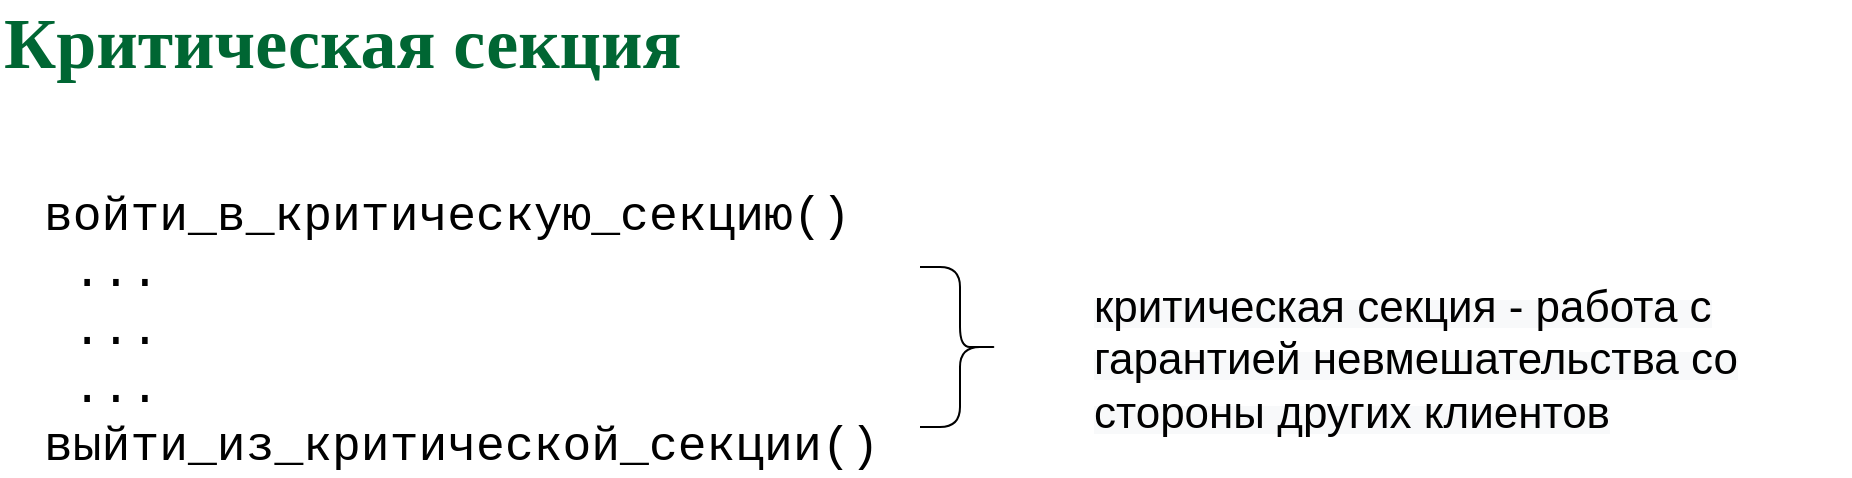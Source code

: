 <mxfile version="15.8.7" type="device" pages="18"><diagram name="CritSec" id="R8yzjhwUe6rfAUIDN_Sf"><mxGraphModel dx="1422" dy="878" grid="1" gridSize="10" guides="1" tooltips="1" connect="1" arrows="1" fold="1" page="1" pageScale="1" pageWidth="1169" pageHeight="827" math="0" shadow="0"><root><mxCell id="2rw7g3JDZZeC0QugKMXs-0"/><mxCell id="2rw7g3JDZZeC0QugKMXs-1" parent="2rw7g3JDZZeC0QugKMXs-0"/><mxCell id="2rw7g3JDZZeC0QugKMXs-7" value="&lt;font face=&quot;Courier New&quot; style=&quot;font-size: 24px&quot;&gt;войти_в_критическую_секцию()&lt;br&gt;&lt;div&gt;&amp;nbsp;...&lt;/div&gt;&lt;div&gt;&amp;nbsp;...&lt;/div&gt;&lt;div&gt;&amp;nbsp;...&lt;/div&gt;&lt;div&gt;&lt;span&gt;выйти_из_критической_секции()&lt;/span&gt;&lt;/div&gt;&lt;/font&gt;" style="text;html=1;align=left;verticalAlign=middle;resizable=0;points=[];autosize=1;" parent="2rw7g3JDZZeC0QugKMXs-1" vertex="1"><mxGeometry x="60" y="154" width="430" height="80" as="geometry"/></mxCell><mxCell id="2rw7g3JDZZeC0QugKMXs-8" value="" style="shape=curlyBracket;whiteSpace=wrap;html=1;rounded=1;size=0.5;direction=west;" parent="2rw7g3JDZZeC0QugKMXs-1" vertex="1"><mxGeometry x="500" y="161.5" width="40" height="80" as="geometry"/></mxCell><mxCell id="2rw7g3JDZZeC0QugKMXs-9" value="&lt;span style=&quot;color: rgb(0 , 0 , 0) ; font-style: normal ; font-weight: 400 ; letter-spacing: normal ; text-align: left ; text-indent: 0px ; text-transform: none ; word-spacing: 0px ; background-color: rgb(248 , 249 , 250) ; display: inline ; float: none&quot;&gt;&lt;font style=&quot;font-size: 22px&quot;&gt;критическая секция - работа с гарантией невмешательства со стороны других клиентов&lt;/font&gt;&lt;/span&gt;" style="text;whiteSpace=wrap;html=1;" parent="2rw7g3JDZZeC0QugKMXs-1" vertex="1"><mxGeometry x="585" y="161.5" width="380" height="65" as="geometry"/></mxCell><mxCell id="1bSV3bRYhwjHZD1TMnOY-0" value="&lt;font face=&quot;Garamond&quot; color=&quot;#006633&quot; size=&quot;1&quot;&gt;&lt;b style=&quot;font-size: 36px&quot;&gt;Критическая секция&lt;/b&gt;&lt;/font&gt;" style="text;html=1;align=left;verticalAlign=middle;whiteSpace=wrap;rounded=0;" parent="2rw7g3JDZZeC0QugKMXs-1" vertex="1"><mxGeometry x="40" y="40" width="920" height="20" as="geometry"/></mxCell></root></mxGraphModel></diagram><diagram name="CritCriteria" id="MfTiwYaTcb8FVRLnRVgF"><mxGraphModel dx="1422" dy="878" grid="1" gridSize="10" guides="1" tooltips="1" connect="1" arrows="1" fold="1" page="1" pageScale="1" pageWidth="1169" pageHeight="827" math="0" shadow="0"><root><mxCell id="63AYo6DH0VbngKqjrJ9R-0"/><mxCell id="63AYo6DH0VbngKqjrJ9R-1" parent="63AYo6DH0VbngKqjrJ9R-0"/><mxCell id="63AYo6DH0VbngKqjrJ9R-45" value="&lt;font face=&quot;Garamond&quot; color=&quot;#006633&quot; size=&quot;1&quot;&gt;&lt;b style=&quot;font-size: 36px&quot;&gt;Критерии при реализации критической секции&lt;/b&gt;&lt;/font&gt;" style="text;html=1;align=left;verticalAlign=middle;whiteSpace=wrap;rounded=0;" parent="63AYo6DH0VbngKqjrJ9R-1" vertex="1"><mxGeometry x="40" y="40" width="920" height="20" as="geometry"/></mxCell><mxCell id="63AYo6DH0VbngKqjrJ9R-47" value="&lt;font style=&quot;font-size: 24px&quot;&gt;Работоспособность - действительно ли обеспечивается эксклюзивный доступ к ресурсу?&lt;/font&gt;" style="text;html=1;strokeColor=none;fillColor=none;align=left;verticalAlign=middle;whiteSpace=wrap;rounded=0;" parent="63AYo6DH0VbngKqjrJ9R-1" vertex="1"><mxGeometry x="20" y="120" width="1030" height="20" as="geometry"/></mxCell><mxCell id="63AYo6DH0VbngKqjrJ9R-54" value="&lt;font style=&quot;font-size: 24px&quot;&gt;Равноправие - могут ли все заинтересованные клиенты получить доступ к ресурсу?&lt;/font&gt;" style="text;html=1;strokeColor=none;fillColor=none;align=left;verticalAlign=middle;whiteSpace=wrap;rounded=0;" parent="63AYo6DH0VbngKqjrJ9R-1" vertex="1"><mxGeometry x="20" y="220" width="1030" height="20" as="geometry"/></mxCell><mxCell id="WVfZQZGVrNVaSkf0Bk56-0" value="&lt;font style=&quot;font-size: 24px&quot;&gt;Эффективность - насколько велики накладные расходы?&lt;/font&gt;" style="text;html=1;strokeColor=none;fillColor=none;align=left;verticalAlign=middle;whiteSpace=wrap;rounded=0;" parent="63AYo6DH0VbngKqjrJ9R-1" vertex="1"><mxGeometry x="20" y="320" width="1030" height="20" as="geometry"/></mxCell></root></mxGraphModel></diagram><diagram name="Mutex - impl fail" id="g6SeVwVqp74DcTF2QwsS"><mxGraphModel dx="1422" dy="878" grid="1" gridSize="10" guides="1" tooltips="1" connect="1" arrows="1" fold="1" page="1" pageScale="1" pageWidth="1169" pageHeight="827" math="0" shadow="0"><root><mxCell id="oiWotTwgIl7C7hAZPsxS-0"/><mxCell id="oiWotTwgIl7C7hAZPsxS-1" parent="oiWotTwgIl7C7hAZPsxS-0"/><mxCell id="oiWotTwgIl7C7hAZPsxS-2" value="&lt;div style=&quot;text-align: justify&quot;&gt;&lt;span&gt;is_locked = false;&lt;/span&gt;&lt;/div&gt;&lt;div style=&quot;text-align: justify&quot;&gt;&lt;span&gt;...&lt;/span&gt;&lt;/div&gt;&lt;div style=&quot;text-align: justify&quot;&gt;&lt;span&gt;...&lt;/span&gt;&lt;/div&gt;&lt;div style=&quot;text-align: justify&quot;&gt;заблокировать(){&lt;/div&gt;&lt;div style=&quot;text-align: justify&quot;&gt;&amp;nbsp; &amp;nbsp;while (is_locked)&lt;/div&gt;&lt;div style=&quot;text-align: justify&quot;&gt;&amp;nbsp; &amp;nbsp; &amp;nbsp;;&lt;/div&gt;&lt;div style=&quot;text-align: justify&quot;&gt;&amp;nbsp; &amp;nbsp;is_locked = true;&lt;/div&gt;&lt;div style=&quot;text-align: justify&quot;&gt;&lt;br&gt;&lt;/div&gt;&lt;div style=&quot;text-align: justify&quot;&gt;}&lt;/div&gt;&lt;div style=&quot;text-align: justify&quot;&gt;&lt;br&gt;&lt;/div&gt;&lt;div style=&quot;text-align: justify&quot;&gt;снять_блок(){&lt;/div&gt;&lt;div style=&quot;text-align: justify&quot;&gt;&amp;nbsp; &amp;nbsp;is_locked = false;&lt;/div&gt;&lt;div style=&quot;text-align: justify&quot;&gt;}&lt;/div&gt;&lt;div style=&quot;text-align: justify&quot;&gt;&lt;span&gt;&lt;br&gt;&lt;/span&gt;&lt;/div&gt;" style="text;html=1;strokeColor=none;fillColor=none;align=left;verticalAlign=middle;whiteSpace=wrap;rounded=0;fontFamily=Courier New;fontSize=16;" parent="oiWotTwgIl7C7hAZPsxS-1" vertex="1"><mxGeometry x="80" y="350" width="320" height="180" as="geometry"/></mxCell><mxCell id="oiWotTwgIl7C7hAZPsxS-3" value="" style="shape=curlyBracket;whiteSpace=wrap;html=1;rounded=1;fontFamily=Courier New;fontSize=16;size=0.5;" parent="oiWotTwgIl7C7hAZPsxS-1" vertex="1"><mxGeometry x="380" y="360" width="30" height="60" as="geometry"/></mxCell><mxCell id="oiWotTwgIl7C7hAZPsxS-4" value="&lt;ol&gt;&lt;li&gt;&lt;font face=&quot;Helvetica&quot; style=&quot;font-size: 16px&quot;&gt;скопировать из памяти в регистр&lt;/font&gt;&lt;/li&gt;&lt;li&gt;&lt;font face=&quot;Helvetica&quot; style=&quot;font-size: 16px&quot;&gt;сравнить регистр с константой&lt;/font&gt;&lt;/li&gt;&lt;li&gt;&lt;font face=&quot;Helvetica&quot; style=&quot;font-size: 16px&quot;&gt;если значения равны, продолжить с п. 1&lt;/font&gt;&lt;/li&gt;&lt;/ol&gt;" style="text;html=1;strokeColor=none;fillColor=none;align=left;verticalAlign=middle;whiteSpace=wrap;rounded=0;fontFamily=Courier New;fontSize=16;" parent="oiWotTwgIl7C7hAZPsxS-1" vertex="1"><mxGeometry x="450" y="380" width="380" height="20" as="geometry"/></mxCell><mxCell id="oiWotTwgIl7C7hAZPsxS-5" value="" style="endArrow=none;dashed=1;html=1;dashPattern=1 3;strokeWidth=2;" parent="oiWotTwgIl7C7hAZPsxS-1" edge="1"><mxGeometry width="50" height="50" relative="1" as="geometry"><mxPoint x="420" y="379" as="sourcePoint"/><mxPoint x="840" y="379" as="targetPoint"/></mxGeometry></mxCell><mxCell id="oiWotTwgIl7C7hAZPsxS-6" value="" style="endArrow=none;dashed=1;html=1;dashPattern=1 3;strokeWidth=2;" parent="oiWotTwgIl7C7hAZPsxS-1" edge="1"><mxGeometry width="50" height="50" relative="1" as="geometry"><mxPoint x="420" y="400" as="sourcePoint"/><mxPoint x="840" y="400" as="targetPoint"/></mxGeometry></mxCell><mxCell id="oiWotTwgIl7C7hAZPsxS-7" value="&lt;font face=&quot;Courier New&quot; style=&quot;font-size: 24px&quot;&gt;заблокировать()&lt;br&gt;&lt;div&gt;&amp;nbsp;...&lt;/div&gt;&lt;div&gt;&amp;nbsp;...&lt;/div&gt;&lt;div&gt;&amp;nbsp;...&lt;/div&gt;&lt;div&gt;&lt;span&gt;снять_блок()&lt;/span&gt;&lt;/div&gt;&lt;/font&gt;" style="text;html=1;align=left;verticalAlign=middle;resizable=0;points=[];autosize=1;" parent="oiWotTwgIl7C7hAZPsxS-1" vertex="1"><mxGeometry x="710" y="130" width="230" height="80" as="geometry"/></mxCell><mxCell id="oiWotTwgIl7C7hAZPsxS-8" value="&lt;font face=&quot;Garamond&quot; color=&quot;#006633&quot; size=&quot;1&quot;&gt;&lt;b style=&quot;font-size: 36px&quot;&gt;Мьютекс&lt;/b&gt;&lt;/font&gt;" style="text;html=1;align=left;verticalAlign=middle;whiteSpace=wrap;rounded=0;" parent="oiWotTwgIl7C7hAZPsxS-1" vertex="1"><mxGeometry x="40" y="40" width="920" height="20" as="geometry"/></mxCell><mxCell id="oiWotTwgIl7C7hAZPsxS-9" value="&lt;font face=&quot;Courier New&quot; style=&quot;font-size: 24px&quot;&gt;войти_в_критическую_секцию()&lt;br&gt;&lt;div&gt;&amp;nbsp;...&lt;/div&gt;&lt;div&gt;&amp;nbsp;...&lt;/div&gt;&lt;div&gt;&amp;nbsp;...&lt;/div&gt;&lt;div&gt;&lt;span&gt;выйти_из_критической_секции()&lt;/span&gt;&lt;/div&gt;&lt;/font&gt;" style="text;html=1;align=left;verticalAlign=middle;resizable=0;points=[];autosize=1;" parent="oiWotTwgIl7C7hAZPsxS-1" vertex="1"><mxGeometry x="50" y="130" width="430" height="80" as="geometry"/></mxCell><mxCell id="oiWotTwgIl7C7hAZPsxS-10" value="" style="shape=flexArrow;endArrow=classic;html=1;dashed=1;dashPattern=1 2;exitX=1.009;exitY=0.6;exitDx=0;exitDy=0;exitPerimeter=0;entryX=-0.004;entryY=0.6;entryDx=0;entryDy=0;entryPerimeter=0;" parent="oiWotTwgIl7C7hAZPsxS-1" source="oiWotTwgIl7C7hAZPsxS-9" target="oiWotTwgIl7C7hAZPsxS-7" edge="1"><mxGeometry width="50" height="50" relative="1" as="geometry"><mxPoint x="500" y="300" as="sourcePoint"/><mxPoint x="550" y="250" as="targetPoint"/></mxGeometry></mxCell><mxCell id="sQOwTpIbLcwGKW_K46RX-1" value="" style="rounded=1;whiteSpace=wrap;html=1;fillColor=#f8cecc;strokeColor=#b85450;opacity=40;" parent="oiWotTwgIl7C7hAZPsxS-1" vertex="1"><mxGeometry x="360" y="350" width="510" height="80" as="geometry"/></mxCell></root></mxGraphModel></diagram><diagram id="ri0MmFJmHngoHadG3IKB" name="Mutex - impl1"><mxGraphModel dx="1422" dy="878" grid="1" gridSize="10" guides="1" tooltips="1" connect="1" arrows="1" fold="1" page="1" pageScale="1" pageWidth="1169" pageHeight="827" math="0" shadow="0"><root><mxCell id="xBMb9qlrZogLvSsRFh5L-0"/><mxCell id="xBMb9qlrZogLvSsRFh5L-1" parent="xBMb9qlrZogLvSsRFh5L-0"/><mxCell id="xBMb9qlrZogLvSsRFh5L-2" value="&lt;div style=&quot;text-align: justify&quot;&gt;&lt;span&gt;is_locked = false;&lt;/span&gt;&lt;/div&gt;&lt;div style=&quot;text-align: justify&quot;&gt;&lt;span&gt;...&lt;/span&gt;&lt;/div&gt;&lt;div style=&quot;text-align: justify&quot;&gt;&lt;span&gt;...&lt;/span&gt;&lt;/div&gt;&lt;div style=&quot;text-align: justify&quot;&gt;заблокировать(){&lt;/div&gt;&lt;div style=&quot;text-align: justify&quot;&gt;&amp;nbsp; &amp;nbsp;while (is_locked)&lt;/div&gt;&lt;div style=&quot;text-align: justify&quot;&gt;&amp;nbsp; &amp;nbsp; &amp;nbsp;;&lt;/div&gt;&lt;div style=&quot;text-align: justify&quot;&gt;&amp;nbsp; &amp;nbsp;is_locked = true;&lt;/div&gt;&lt;div style=&quot;text-align: justify&quot;&gt;&lt;br&gt;&lt;/div&gt;&lt;div style=&quot;text-align: justify&quot;&gt;}&lt;/div&gt;&lt;div style=&quot;text-align: justify&quot;&gt;&lt;br&gt;&lt;/div&gt;&lt;div style=&quot;text-align: justify&quot;&gt;снять_блок(){&lt;/div&gt;&lt;div style=&quot;text-align: justify&quot;&gt;&amp;nbsp; &amp;nbsp;is_locked = false;&lt;/div&gt;&lt;div style=&quot;text-align: justify&quot;&gt;}&lt;/div&gt;&lt;div style=&quot;text-align: justify&quot;&gt;&lt;span&gt;&lt;br&gt;&lt;/span&gt;&lt;/div&gt;" style="text;html=1;strokeColor=none;fillColor=none;align=left;verticalAlign=middle;whiteSpace=wrap;rounded=0;fontFamily=Courier New;fontSize=16;" parent="xBMb9qlrZogLvSsRFh5L-1" vertex="1"><mxGeometry x="80" y="350" width="320" height="180" as="geometry"/></mxCell><mxCell id="ha82zn1XFjL23xBg-vT0-0" value="&lt;font face=&quot;Courier New&quot; style=&quot;font-size: 24px&quot;&gt;заблокировать()&lt;br&gt;&lt;div&gt;&amp;nbsp;...&lt;/div&gt;&lt;div&gt;&amp;nbsp;...&lt;/div&gt;&lt;div&gt;&amp;nbsp;...&lt;/div&gt;&lt;div&gt;&lt;span&gt;снять_блок()&lt;/span&gt;&lt;/div&gt;&lt;/font&gt;" style="text;html=1;align=left;verticalAlign=middle;resizable=0;points=[];autosize=1;" parent="xBMb9qlrZogLvSsRFh5L-1" vertex="1"><mxGeometry x="710" y="130" width="230" height="80" as="geometry"/></mxCell><mxCell id="sWSpizUy4wnmXVAiIbhy-0" value="&lt;font face=&quot;Garamond&quot; color=&quot;#006633&quot; size=&quot;1&quot;&gt;&lt;b style=&quot;font-size: 36px&quot;&gt;Мьютекс&lt;/b&gt;&lt;/font&gt;" style="text;html=1;align=left;verticalAlign=middle;whiteSpace=wrap;rounded=0;" parent="xBMb9qlrZogLvSsRFh5L-1" vertex="1"><mxGeometry x="40" y="40" width="920" height="20" as="geometry"/></mxCell><mxCell id="OR0bZcdH-7x2DhH_oAC_-0" value="&lt;font face=&quot;Courier New&quot; style=&quot;font-size: 24px&quot;&gt;войти_в_критическую_секцию()&lt;br&gt;&lt;div&gt;&amp;nbsp;...&lt;/div&gt;&lt;div&gt;&amp;nbsp;...&lt;/div&gt;&lt;div&gt;&amp;nbsp;...&lt;/div&gt;&lt;div&gt;&lt;span&gt;выйти_из_критической_секции()&lt;/span&gt;&lt;/div&gt;&lt;/font&gt;" style="text;html=1;align=left;verticalAlign=middle;resizable=0;points=[];autosize=1;" parent="xBMb9qlrZogLvSsRFh5L-1" vertex="1"><mxGeometry x="50" y="130" width="430" height="80" as="geometry"/></mxCell><mxCell id="OR0bZcdH-7x2DhH_oAC_-1" value="" style="shape=flexArrow;endArrow=classic;html=1;dashed=1;dashPattern=1 2;exitX=1.009;exitY=0.6;exitDx=0;exitDy=0;exitPerimeter=0;entryX=-0.004;entryY=0.6;entryDx=0;entryDy=0;entryPerimeter=0;" parent="xBMb9qlrZogLvSsRFh5L-1" source="OR0bZcdH-7x2DhH_oAC_-0" target="ha82zn1XFjL23xBg-vT0-0" edge="1"><mxGeometry width="50" height="50" relative="1" as="geometry"><mxPoint x="500" y="300" as="sourcePoint"/><mxPoint x="550" y="250" as="targetPoint"/></mxGeometry></mxCell><mxCell id="9Xg0jQjZwswbAkU-oeAP-0" value="&lt;span style=&quot;font-size: 18px&quot;&gt;Важна атомарность этой проверки совместно с установкой блокирующего флага&lt;/span&gt;" style="text;html=1;strokeColor=none;fillColor=none;align=center;verticalAlign=middle;whiteSpace=wrap;rounded=0;" parent="xBMb9qlrZogLvSsRFh5L-1" vertex="1"><mxGeometry x="540" y="390" width="580" height="20" as="geometry"/></mxCell><mxCell id="9Xg0jQjZwswbAkU-oeAP-1" value="" style="group" parent="xBMb9qlrZogLvSsRFh5L-1" vertex="1" connectable="0"><mxGeometry x="470" y="360" width="80" height="80" as="geometry"/></mxCell><mxCell id="9Xg0jQjZwswbAkU-oeAP-2" value="" style="endArrow=none;html=1;strokeWidth=10;strokeColor=#FF0000;jumpStyle=arc;" parent="9Xg0jQjZwswbAkU-oeAP-1" edge="1"><mxGeometry width="50" height="50" relative="1" as="geometry"><mxPoint x="40" y="80" as="sourcePoint"/><mxPoint x="40" y="80" as="targetPoint"/><Array as="points"><mxPoint y="80"/><mxPoint x="40"/><mxPoint x="80" y="80"/></Array></mxGeometry></mxCell><mxCell id="9Xg0jQjZwswbAkU-oeAP-3" value="&lt;font style=&quot;font-size: 63px&quot;&gt;!&lt;/font&gt;" style="text;html=1;strokeColor=none;fillColor=none;align=center;verticalAlign=middle;whiteSpace=wrap;rounded=0;fontFamily=Times New Roman;" parent="9Xg0jQjZwswbAkU-oeAP-1" vertex="1"><mxGeometry x="20" y="40" width="40" height="20" as="geometry"/></mxCell></root></mxGraphModel></diagram><diagram id="MGE0amIgMyFyMzsWidT_" name="Mutex - spinlock"><mxGraphModel dx="1673" dy="1033" grid="1" gridSize="10" guides="1" tooltips="1" connect="1" arrows="1" fold="1" page="1" pageScale="1" pageWidth="1169" pageHeight="827" math="0" shadow="0"><root><mxCell id="egzKSEprmWDQXE4lO2Hz-0"/><mxCell id="egzKSEprmWDQXE4lO2Hz-1" parent="egzKSEprmWDQXE4lO2Hz-0"/><mxCell id="egzKSEprmWDQXE4lO2Hz-2" value="" style="rounded=0;whiteSpace=wrap;html=1;fillColor=#d5e8d4;strokeColor=#82b366;" parent="egzKSEprmWDQXE4lO2Hz-1" vertex="1"><mxGeometry x="80" y="220" width="120" height="40" as="geometry"/></mxCell><mxCell id="egzKSEprmWDQXE4lO2Hz-4" value="" style="rounded=0;whiteSpace=wrap;html=1;fillColor=#fff2cc;strokeColor=#d6b656;" parent="egzKSEprmWDQXE4lO2Hz-1" vertex="1"><mxGeometry x="200" y="220" width="120" height="40" as="geometry"/></mxCell><mxCell id="egzKSEprmWDQXE4lO2Hz-5" value="" style="rounded=0;whiteSpace=wrap;html=1;fillColor=#fff2cc;strokeColor=#d6b656;" parent="egzKSEprmWDQXE4lO2Hz-1" vertex="1"><mxGeometry x="80" y="460" width="120" height="40" as="geometry"/></mxCell><mxCell id="egzKSEprmWDQXE4lO2Hz-6" value="" style="rounded=0;whiteSpace=wrap;html=1;fillColor=#d5e8d4;strokeColor=#82b366;" parent="egzKSEprmWDQXE4lO2Hz-1" vertex="1"><mxGeometry x="200" y="460" width="120" height="40" as="geometry"/></mxCell><mxCell id="0aPPDFqxMMvj2nhd9XFM-1" value="" style="rounded=0;whiteSpace=wrap;html=1;strokeColor=#82b366;fillColor=#97D077;" parent="egzKSEprmWDQXE4lO2Hz-1" vertex="1"><mxGeometry x="360" y="220" width="80" height="40" as="geometry"/></mxCell><mxCell id="0aPPDFqxMMvj2nhd9XFM-2" value="" style="rounded=0;whiteSpace=wrap;html=1;fillColor=#d5e8d4;strokeColor=#82b366;" parent="egzKSEprmWDQXE4lO2Hz-1" vertex="1"><mxGeometry x="320" y="220" width="40" height="40" as="geometry"/></mxCell><mxCell id="0aPPDFqxMMvj2nhd9XFM-0" value="&lt;font style=&quot;font-size: 30px&quot;&gt;V&lt;/font&gt;" style="whiteSpace=wrap;html=1;aspect=fixed;" parent="egzKSEprmWDQXE4lO2Hz-1" vertex="1"><mxGeometry x="360" y="300" width="40" height="40" as="geometry"/></mxCell><mxCell id="0aPPDFqxMMvj2nhd9XFM-6" value="" style="whiteSpace=wrap;html=1;aspect=fixed;" parent="egzKSEprmWDQXE4lO2Hz-1" vertex="1"><mxGeometry x="80" y="340" width="40" height="40" as="geometry"/></mxCell><mxCell id="0aPPDFqxMMvj2nhd9XFM-7" value="&lt;font style=&quot;font-size: 30px&quot;&gt;V&lt;/font&gt;" style="whiteSpace=wrap;html=1;aspect=fixed;" parent="egzKSEprmWDQXE4lO2Hz-1" vertex="1"><mxGeometry x="400" y="300" width="40" height="40" as="geometry"/></mxCell><mxCell id="0aPPDFqxMMvj2nhd9XFM-8" value="" style="rounded=0;whiteSpace=wrap;html=1;fillColor=#fff2cc;strokeColor=#d6b656;" parent="egzKSEprmWDQXE4lO2Hz-1" vertex="1"><mxGeometry x="320" y="460" width="120" height="40" as="geometry"/></mxCell><mxCell id="0aPPDFqxMMvj2nhd9XFM-9" value="" style="whiteSpace=wrap;html=1;aspect=fixed;" parent="egzKSEprmWDQXE4lO2Hz-1" vertex="1"><mxGeometry x="120" y="340" width="40" height="40" as="geometry"/></mxCell><mxCell id="0aPPDFqxMMvj2nhd9XFM-10" value="" style="whiteSpace=wrap;html=1;aspect=fixed;" parent="egzKSEprmWDQXE4lO2Hz-1" vertex="1"><mxGeometry x="200" y="340" width="40" height="40" as="geometry"/></mxCell><mxCell id="0aPPDFqxMMvj2nhd9XFM-11" value="" style="whiteSpace=wrap;html=1;aspect=fixed;" parent="egzKSEprmWDQXE4lO2Hz-1" vertex="1"><mxGeometry x="160" y="340" width="40" height="40" as="geometry"/></mxCell><mxCell id="0aPPDFqxMMvj2nhd9XFM-13" value="" style="whiteSpace=wrap;html=1;aspect=fixed;" parent="egzKSEprmWDQXE4lO2Hz-1" vertex="1"><mxGeometry x="240" y="340" width="40" height="40" as="geometry"/></mxCell><mxCell id="0aPPDFqxMMvj2nhd9XFM-14" value="" style="whiteSpace=wrap;html=1;aspect=fixed;" parent="egzKSEprmWDQXE4lO2Hz-1" vertex="1"><mxGeometry x="280" y="340" width="40" height="40" as="geometry"/></mxCell><mxCell id="0aPPDFqxMMvj2nhd9XFM-15" value="" style="whiteSpace=wrap;html=1;aspect=fixed;" parent="egzKSEprmWDQXE4lO2Hz-1" vertex="1"><mxGeometry x="320" y="340" width="40" height="40" as="geometry"/></mxCell><mxCell id="0aPPDFqxMMvj2nhd9XFM-16" value="" style="rounded=0;whiteSpace=wrap;html=1;fillColor=#d5e8d4;strokeColor=#82b366;" parent="egzKSEprmWDQXE4lO2Hz-1" vertex="1"><mxGeometry x="440" y="460" width="120" height="40" as="geometry"/></mxCell><mxCell id="0aPPDFqxMMvj2nhd9XFM-17" value="" style="rounded=0;whiteSpace=wrap;html=1;fillColor=#fff2cc;strokeColor=#d6b656;" parent="egzKSEprmWDQXE4lO2Hz-1" vertex="1"><mxGeometry x="440" y="220" width="120" height="40" as="geometry"/></mxCell><mxCell id="0aPPDFqxMMvj2nhd9XFM-18" value="&lt;font style=&quot;font-size: 30px&quot;&gt;V&lt;/font&gt;" style="whiteSpace=wrap;html=1;aspect=fixed;" parent="egzKSEprmWDQXE4lO2Hz-1" vertex="1"><mxGeometry x="440" y="300" width="40" height="40" as="geometry"/></mxCell><mxCell id="0aPPDFqxMMvj2nhd9XFM-19" value="&lt;font style=&quot;font-size: 30px&quot;&gt;V&lt;/font&gt;" style="whiteSpace=wrap;html=1;aspect=fixed;" parent="egzKSEprmWDQXE4lO2Hz-1" vertex="1"><mxGeometry x="480" y="300" width="40" height="40" as="geometry"/></mxCell><mxCell id="0aPPDFqxMMvj2nhd9XFM-20" value="&lt;font style=&quot;font-size: 30px&quot;&gt;V&lt;/font&gt;" style="whiteSpace=wrap;html=1;aspect=fixed;" parent="egzKSEprmWDQXE4lO2Hz-1" vertex="1"><mxGeometry x="520" y="300" width="40" height="40" as="geometry"/></mxCell><mxCell id="0aPPDFqxMMvj2nhd9XFM-21" value="&lt;font style=&quot;font-size: 30px&quot;&gt;V&lt;/font&gt;" style="whiteSpace=wrap;html=1;aspect=fixed;" parent="egzKSEprmWDQXE4lO2Hz-1" vertex="1"><mxGeometry x="560" y="300" width="40" height="40" as="geometry"/></mxCell><mxCell id="0aPPDFqxMMvj2nhd9XFM-22" value="" style="rounded=0;whiteSpace=wrap;html=1;strokeColor=#82b366;fillColor=#97D077;" parent="egzKSEprmWDQXE4lO2Hz-1" vertex="1"><mxGeometry x="560" y="220" width="120" height="40" as="geometry"/></mxCell><mxCell id="EkMnIeAbIw2VScNW5JcH-1" value="" style="shape=mxgraph.bpmn.loop;html=1;outlineConnect=0;fillColor=#97D077;aspect=fixed;strokeWidth=4;strokeColor=#006600;" parent="egzKSEprmWDQXE4lO2Hz-1" vertex="1"><mxGeometry x="521" y="462" width="35" height="35" as="geometry"/></mxCell><mxCell id="EkMnIeAbIw2VScNW5JcH-2" value="" style="rounded=0;whiteSpace=wrap;html=1;fillColor=#fff2cc;strokeColor=#d6b656;" parent="egzKSEprmWDQXE4lO2Hz-1" vertex="1"><mxGeometry x="560" y="460" width="120" height="40" as="geometry"/></mxCell><mxCell id="EkMnIeAbIw2VScNW5JcH-3" value="&lt;font style=&quot;font-size: 30px&quot;&gt;V&lt;/font&gt;" style="whiteSpace=wrap;html=1;aspect=fixed;" parent="egzKSEprmWDQXE4lO2Hz-1" vertex="1"><mxGeometry x="600" y="300" width="40" height="40" as="geometry"/></mxCell><mxCell id="EkMnIeAbIw2VScNW5JcH-4" value="&lt;font style=&quot;font-size: 30px&quot;&gt;V&lt;/font&gt;" style="whiteSpace=wrap;html=1;aspect=fixed;" parent="egzKSEprmWDQXE4lO2Hz-1" vertex="1"><mxGeometry x="640" y="300" width="40" height="40" as="geometry"/></mxCell><mxCell id="EkMnIeAbIw2VScNW5JcH-5" value="" style="rounded=0;whiteSpace=wrap;html=1;fillColor=#d5e8d4;strokeColor=#82b366;" parent="egzKSEprmWDQXE4lO2Hz-1" vertex="1"><mxGeometry x="680" y="460.5" width="120" height="40" as="geometry"/></mxCell><mxCell id="EkMnIeAbIw2VScNW5JcH-6" value="" style="shape=mxgraph.bpmn.loop;html=1;outlineConnect=0;fillColor=#97D077;aspect=fixed;strokeWidth=4;strokeColor=#006600;" parent="egzKSEprmWDQXE4lO2Hz-1" vertex="1"><mxGeometry x="722.5" y="462.5" width="35" height="35" as="geometry"/></mxCell><mxCell id="EkMnIeAbIw2VScNW5JcH-7" value="" style="shape=mxgraph.bpmn.loop;html=1;outlineConnect=0;fillColor=#97D077;aspect=fixed;strokeWidth=4;strokeColor=#006600;" parent="egzKSEprmWDQXE4lO2Hz-1" vertex="1"><mxGeometry x="761" y="462.5" width="35" height="35" as="geometry"/></mxCell><mxCell id="EkMnIeAbIw2VScNW5JcH-8" value="" style="shape=mxgraph.bpmn.loop;html=1;outlineConnect=0;fillColor=#97D077;aspect=fixed;strokeWidth=4;strokeColor=#006600;" parent="egzKSEprmWDQXE4lO2Hz-1" vertex="1"><mxGeometry x="683.5" y="463" width="35" height="35" as="geometry"/></mxCell><mxCell id="EkMnIeAbIw2VScNW5JcH-9" value="" style="rounded=0;whiteSpace=wrap;html=1;fillColor=#fff2cc;strokeColor=#d6b656;" parent="egzKSEprmWDQXE4lO2Hz-1" vertex="1"><mxGeometry x="680" y="220" width="120" height="40" as="geometry"/></mxCell><mxCell id="EkMnIeAbIw2VScNW5JcH-10" value="&lt;font style=&quot;font-size: 30px&quot;&gt;V&lt;/font&gt;" style="whiteSpace=wrap;html=1;aspect=fixed;" parent="egzKSEprmWDQXE4lO2Hz-1" vertex="1"><mxGeometry x="680" y="300" width="40" height="40" as="geometry"/></mxCell><mxCell id="EkMnIeAbIw2VScNW5JcH-11" value="&lt;font style=&quot;font-size: 30px&quot;&gt;V&lt;/font&gt;" style="whiteSpace=wrap;html=1;aspect=fixed;" parent="egzKSEprmWDQXE4lO2Hz-1" vertex="1"><mxGeometry x="720" y="300" width="40" height="40" as="geometry"/></mxCell><mxCell id="EkMnIeAbIw2VScNW5JcH-12" value="&lt;font style=&quot;font-size: 30px&quot;&gt;V&lt;/font&gt;" style="whiteSpace=wrap;html=1;aspect=fixed;" parent="egzKSEprmWDQXE4lO2Hz-1" vertex="1"><mxGeometry x="760" y="300" width="40" height="40" as="geometry"/></mxCell><mxCell id="EkMnIeAbIw2VScNW5JcH-13" value="&lt;font style=&quot;font-size: 30px&quot;&gt;V&lt;/font&gt;" style="whiteSpace=wrap;html=1;aspect=fixed;" parent="egzKSEprmWDQXE4lO2Hz-1" vertex="1"><mxGeometry x="800" y="300" width="40" height="40" as="geometry"/></mxCell><mxCell id="EkMnIeAbIw2VScNW5JcH-14" value="" style="rounded=0;whiteSpace=wrap;html=1;strokeColor=#82b366;fillColor=#97D077;" parent="egzKSEprmWDQXE4lO2Hz-1" vertex="1"><mxGeometry x="800" y="220" width="40" height="40" as="geometry"/></mxCell><mxCell id="EkMnIeAbIw2VScNW5JcH-15" value="" style="whiteSpace=wrap;html=1;aspect=fixed;" parent="egzKSEprmWDQXE4lO2Hz-1" vertex="1"><mxGeometry x="840" y="340" width="40" height="40" as="geometry"/></mxCell><mxCell id="EkMnIeAbIw2VScNW5JcH-16" value="" style="whiteSpace=wrap;html=1;aspect=fixed;" parent="egzKSEprmWDQXE4lO2Hz-1" vertex="1"><mxGeometry x="880" y="340" width="40" height="40" as="geometry"/></mxCell><mxCell id="EkMnIeAbIw2VScNW5JcH-17" value="" style="rounded=0;whiteSpace=wrap;html=1;strokeColor=#82b366;fillColor=#d5e8d4;" parent="egzKSEprmWDQXE4lO2Hz-1" vertex="1"><mxGeometry x="840" y="220" width="80" height="40" as="geometry"/></mxCell><mxCell id="EkMnIeAbIw2VScNW5JcH-18" value="" style="rounded=0;whiteSpace=wrap;html=1;fillColor=#fff2cc;strokeColor=#d6b656;" parent="egzKSEprmWDQXE4lO2Hz-1" vertex="1"><mxGeometry x="800" y="460.5" width="120" height="40" as="geometry"/></mxCell><mxCell id="EkMnIeAbIw2VScNW5JcH-20" value="" style="rounded=0;whiteSpace=wrap;html=1;strokeColor=#82b366;fillColor=#97D077;" parent="egzKSEprmWDQXE4lO2Hz-1" vertex="1"><mxGeometry x="921" y="460" width="119" height="40" as="geometry"/></mxCell><mxCell id="EkMnIeAbIw2VScNW5JcH-23" value="&lt;font style=&quot;font-size: 30px&quot;&gt;V&lt;/font&gt;" style="whiteSpace=wrap;html=1;aspect=fixed;" parent="egzKSEprmWDQXE4lO2Hz-1" vertex="1"><mxGeometry x="920" y="380" width="40" height="40" as="geometry"/></mxCell><mxCell id="EkMnIeAbIw2VScNW5JcH-24" value="" style="rounded=0;whiteSpace=wrap;html=1;fillColor=#fff2cc;strokeColor=#d6b656;" parent="egzKSEprmWDQXE4lO2Hz-1" vertex="1"><mxGeometry x="920" y="220" width="120" height="40" as="geometry"/></mxCell><mxCell id="Ox74ODpOmAC8dxmcJTIc-1" value="" style="endArrow=classic;html=1;entryX=0.25;entryY=1;entryDx=0;entryDy=0;exitX=0.5;exitY=0;exitDx=0;exitDy=0;" parent="egzKSEprmWDQXE4lO2Hz-1" source="0aPPDFqxMMvj2nhd9XFM-0" target="0aPPDFqxMMvj2nhd9XFM-1" edge="1"><mxGeometry width="50" height="50" relative="1" as="geometry"><mxPoint x="400" y="390" as="sourcePoint"/><mxPoint x="260" y="640" as="targetPoint"/></mxGeometry></mxCell><mxCell id="69qzEcdlD3jyEWn3shQl-0" value="" style="endArrow=classic;html=1;exitX=0.5;exitY=1;exitDx=0;exitDy=0;entryX=0.5;entryY=0;entryDx=0;entryDy=0;" parent="egzKSEprmWDQXE4lO2Hz-1" source="0aPPDFqxMMvj2nhd9XFM-19" target="0aPPDFqxMMvj2nhd9XFM-16" edge="1"><mxGeometry width="50" height="50" relative="1" as="geometry"><mxPoint x="500" y="458" as="sourcePoint"/><mxPoint x="460" y="430" as="targetPoint"/></mxGeometry></mxCell><mxCell id="69qzEcdlD3jyEWn3shQl-1" value="" style="endArrow=classic;html=1;exitX=0.5;exitY=1;exitDx=0;exitDy=0;" parent="egzKSEprmWDQXE4lO2Hz-1" source="EkMnIeAbIw2VScNW5JcH-10" edge="1"><mxGeometry width="50" height="50" relative="1" as="geometry"><mxPoint x="700" y="460" as="sourcePoint"/><mxPoint x="700" y="460" as="targetPoint"/></mxGeometry></mxCell><mxCell id="69qzEcdlD3jyEWn3shQl-2" value="" style="endArrow=classic;html=1;" parent="egzKSEprmWDQXE4lO2Hz-1" edge="1"><mxGeometry width="50" height="50" relative="1" as="geometry"><mxPoint x="538" y="340" as="sourcePoint"/><mxPoint x="538" y="457" as="targetPoint"/></mxGeometry></mxCell><mxCell id="VBAqKeldqFWhcmaFy6Zt-0" value="" style="endArrow=none;dashed=1;html=1;dashPattern=1 3;strokeWidth=2;" parent="egzKSEprmWDQXE4lO2Hz-1" edge="1"><mxGeometry width="50" height="50" relative="1" as="geometry"><mxPoint x="200" y="540" as="sourcePoint"/><mxPoint x="200" y="180" as="targetPoint"/></mxGeometry></mxCell><mxCell id="VBAqKeldqFWhcmaFy6Zt-3" value="" style="endArrow=none;dashed=1;html=1;dashPattern=1 3;strokeWidth=2;" parent="egzKSEprmWDQXE4lO2Hz-1" edge="1"><mxGeometry width="50" height="50" relative="1" as="geometry"><mxPoint x="320" y="540" as="sourcePoint"/><mxPoint x="320" y="180" as="targetPoint"/></mxGeometry></mxCell><mxCell id="VBAqKeldqFWhcmaFy6Zt-4" value="" style="endArrow=none;dashed=1;html=1;dashPattern=1 3;strokeWidth=2;" parent="egzKSEprmWDQXE4lO2Hz-1" edge="1"><mxGeometry width="50" height="50" relative="1" as="geometry"><mxPoint x="440" y="540" as="sourcePoint"/><mxPoint x="440" y="180" as="targetPoint"/></mxGeometry></mxCell><mxCell id="VBAqKeldqFWhcmaFy6Zt-5" value="" style="endArrow=none;dashed=1;html=1;dashPattern=1 3;strokeWidth=2;" parent="egzKSEprmWDQXE4lO2Hz-1" edge="1"><mxGeometry width="50" height="50" relative="1" as="geometry"><mxPoint x="560" y="540" as="sourcePoint"/><mxPoint x="560" y="180" as="targetPoint"/></mxGeometry></mxCell><mxCell id="VBAqKeldqFWhcmaFy6Zt-6" value="" style="endArrow=none;dashed=1;html=1;dashPattern=1 3;strokeWidth=2;" parent="egzKSEprmWDQXE4lO2Hz-1" edge="1"><mxGeometry width="50" height="50" relative="1" as="geometry"><mxPoint x="679.17" y="540" as="sourcePoint"/><mxPoint x="679.17" y="180" as="targetPoint"/></mxGeometry></mxCell><mxCell id="VBAqKeldqFWhcmaFy6Zt-7" value="" style="endArrow=none;dashed=1;html=1;dashPattern=1 3;strokeWidth=2;" parent="egzKSEprmWDQXE4lO2Hz-1" edge="1"><mxGeometry width="50" height="50" relative="1" as="geometry"><mxPoint x="799.17" y="540" as="sourcePoint"/><mxPoint x="799.17" y="180" as="targetPoint"/></mxGeometry></mxCell><mxCell id="VBAqKeldqFWhcmaFy6Zt-8" value="" style="endArrow=none;dashed=1;html=1;dashPattern=1 3;strokeWidth=2;" parent="egzKSEprmWDQXE4lO2Hz-1" edge="1"><mxGeometry width="50" height="50" relative="1" as="geometry"><mxPoint x="920" y="540" as="sourcePoint"/><mxPoint x="920" y="180" as="targetPoint"/></mxGeometry></mxCell><mxCell id="N81QqHq27Ue9tbVYdFpq-0" value="&lt;font style=&quot;font-size: 24px&quot;&gt;Поток 1&lt;/font&gt;" style="text;html=1;strokeColor=none;fillColor=none;align=center;verticalAlign=middle;whiteSpace=wrap;rounded=0;" parent="egzKSEprmWDQXE4lO2Hz-1" vertex="1"><mxGeometry x="30" y="160" width="130" height="20" as="geometry"/></mxCell><mxCell id="yUw7EQO-VUPE7KpfeguR-0" value="&lt;font style=&quot;font-size: 24px&quot;&gt;Поток 2&lt;/font&gt;" style="text;html=1;strokeColor=none;fillColor=none;align=center;verticalAlign=middle;whiteSpace=wrap;rounded=0;" parent="egzKSEprmWDQXE4lO2Hz-1" vertex="1"><mxGeometry x="30" y="540" width="130" height="20" as="geometry"/></mxCell><mxCell id="G235KOUm36JRrY9uVVRr-0" value="&lt;font face=&quot;Garamond&quot; color=&quot;#006633&quot; size=&quot;1&quot;&gt;&lt;b style=&quot;font-size: 36px&quot;&gt;Спин-блокировка на мьютексе&lt;/b&gt;&lt;/font&gt;" style="text;html=1;align=left;verticalAlign=middle;whiteSpace=wrap;rounded=0;" parent="egzKSEprmWDQXE4lO2Hz-1" vertex="1"><mxGeometry x="40" y="40" width="920" height="20" as="geometry"/></mxCell><mxCell id="_kNGEcyH6tN4Kq5b5k_X-0" value="&lt;font color=&quot;#000000&quot; style=&quot;font-size: 18px&quot;&gt;Наличие блокировки потока 2 не учитывается при планировании&lt;/font&gt;" style="text;html=1;strokeColor=none;fillColor=none;align=center;verticalAlign=middle;whiteSpace=wrap;rounded=0;fontColor=#006633;" parent="egzKSEprmWDQXE4lO2Hz-1" vertex="1"><mxGeometry x="521" y="580" width="590" height="20" as="geometry"/></mxCell><mxCell id="yQzKRLeDWQbCE8Vg_R0H-0" value="" style="endArrow=classic;html=1;exitX=0.5;exitY=1;exitDx=0;exitDy=0;" parent="egzKSEprmWDQXE4lO2Hz-1" source="EkMnIeAbIw2VScNW5JcH-11" edge="1"><mxGeometry width="50" height="50" relative="1" as="geometry"><mxPoint x="710" y="350.0" as="sourcePoint"/><mxPoint x="740" y="460" as="targetPoint"/></mxGeometry></mxCell><mxCell id="yQzKRLeDWQbCE8Vg_R0H-1" value="" style="endArrow=classic;html=1;exitX=0.5;exitY=1;exitDx=0;exitDy=0;entryX=0.842;entryY=-0.005;entryDx=0;entryDy=0;entryPerimeter=0;" parent="egzKSEprmWDQXE4lO2Hz-1" source="EkMnIeAbIw2VScNW5JcH-12" target="EkMnIeAbIw2VScNW5JcH-5" edge="1"><mxGeometry width="50" height="50" relative="1" as="geometry"><mxPoint x="720" y="360.0" as="sourcePoint"/><mxPoint x="779" y="450" as="targetPoint"/></mxGeometry></mxCell><mxCell id="yQzKRLeDWQbCE8Vg_R0H-2" value="" style="endArrow=classic;html=1;fontColor=#006633;exitX=0.5;exitY=1;exitDx=0;exitDy=0;entryX=0.166;entryY=-0.025;entryDx=0;entryDy=0;entryPerimeter=0;" parent="egzKSEprmWDQXE4lO2Hz-1" source="EkMnIeAbIw2VScNW5JcH-23" target="EkMnIeAbIw2VScNW5JcH-20" edge="1"><mxGeometry width="50" height="50" relative="1" as="geometry"><mxPoint x="771" y="299.5" as="sourcePoint"/><mxPoint x="821" y="249.5" as="targetPoint"/></mxGeometry></mxCell><mxCell id="TMttSzgqC6ydwPq43Xw_-0" value="&lt;font style=&quot;font-size: 30px&quot;&gt;V&lt;/font&gt;" style="whiteSpace=wrap;html=1;aspect=fixed;" parent="egzKSEprmWDQXE4lO2Hz-1" vertex="1"><mxGeometry x="961" y="380" width="40" height="40" as="geometry"/></mxCell><mxCell id="TMttSzgqC6ydwPq43Xw_-1" value="&lt;font style=&quot;font-size: 30px&quot;&gt;V&lt;/font&gt;" style="whiteSpace=wrap;html=1;aspect=fixed;" parent="egzKSEprmWDQXE4lO2Hz-1" vertex="1"><mxGeometry x="1001" y="380" width="40" height="40" as="geometry"/></mxCell><mxCell id="czfMjaKrp3-toYdOrntg-0" value="" style="rounded=0;whiteSpace=wrap;html=1;fillColor=#d5e8d4;strokeColor=#82b366;" parent="egzKSEprmWDQXE4lO2Hz-1" vertex="1"><mxGeometry x="80" y="640" width="40" height="40" as="geometry"/></mxCell><mxCell id="czfMjaKrp3-toYdOrntg-1" value="&lt;font color=&quot;#000000&quot;&gt;&lt;span style=&quot;font-size: 18px&quot;&gt;Выполнение&lt;/span&gt;&lt;/font&gt;" style="text;html=1;strokeColor=none;fillColor=none;align=center;verticalAlign=middle;whiteSpace=wrap;rounded=0;fontColor=#006633;" parent="egzKSEprmWDQXE4lO2Hz-1" vertex="1"><mxGeometry x="125" y="650" width="115" height="20" as="geometry"/></mxCell><mxCell id="czfMjaKrp3-toYdOrntg-2" value="" style="rounded=0;whiteSpace=wrap;html=1;fillColor=#fff2cc;strokeColor=#d6b656;" parent="egzKSEprmWDQXE4lO2Hz-1" vertex="1"><mxGeometry x="80" y="680" width="40" height="40" as="geometry"/></mxCell><mxCell id="czfMjaKrp3-toYdOrntg-4" value="&lt;font color=&quot;#000000&quot;&gt;&lt;span style=&quot;font-size: 18px&quot;&gt;Готовность&lt;/span&gt;&lt;/font&gt;" style="text;html=1;strokeColor=none;fillColor=none;align=center;verticalAlign=middle;whiteSpace=wrap;rounded=0;fontColor=#006633;" parent="egzKSEprmWDQXE4lO2Hz-1" vertex="1"><mxGeometry x="120" y="690" width="115" height="20" as="geometry"/></mxCell><mxCell id="czfMjaKrp3-toYdOrntg-5" value="" style="rounded=0;whiteSpace=wrap;html=1;strokeColor=#82b366;fillColor=#97D077;" parent="egzKSEprmWDQXE4lO2Hz-1" vertex="1"><mxGeometry x="80" y="720" width="40" height="40" as="geometry"/></mxCell><mxCell id="czfMjaKrp3-toYdOrntg-6" value="&lt;font color=&quot;#000000&quot;&gt;&lt;span style=&quot;font-size: 18px&quot;&gt;Критическая секция&lt;/span&gt;&lt;/font&gt;" style="text;html=1;strokeColor=none;fillColor=none;align=center;verticalAlign=middle;whiteSpace=wrap;rounded=0;fontColor=#006633;" parent="egzKSEprmWDQXE4lO2Hz-1" vertex="1"><mxGeometry x="125" y="730" width="185" height="20" as="geometry"/></mxCell><mxCell id="czfMjaKrp3-toYdOrntg-7" value="" style="whiteSpace=wrap;html=1;aspect=fixed;" parent="egzKSEprmWDQXE4lO2Hz-1" vertex="1"><mxGeometry x="440" y="680" width="40" height="40" as="geometry"/></mxCell><mxCell id="czfMjaKrp3-toYdOrntg-8" value="&lt;font color=&quot;#000000&quot;&gt;&lt;span style=&quot;font-size: 18px&quot;&gt;Свободен&lt;/span&gt;&lt;/font&gt;" style="text;html=1;strokeColor=none;fillColor=none;align=center;verticalAlign=middle;whiteSpace=wrap;rounded=0;fontColor=#006633;" parent="egzKSEprmWDQXE4lO2Hz-1" vertex="1"><mxGeometry x="480" y="690" width="115" height="20" as="geometry"/></mxCell><mxCell id="czfMjaKrp3-toYdOrntg-10" value="&lt;font color=&quot;#000000&quot;&gt;&lt;span style=&quot;font-size: 18px&quot;&gt;Занят&lt;/span&gt;&lt;/font&gt;" style="text;html=1;strokeColor=none;fillColor=none;align=center;verticalAlign=middle;whiteSpace=wrap;rounded=0;fontColor=#006633;" parent="egzKSEprmWDQXE4lO2Hz-1" vertex="1"><mxGeometry x="480" y="730" width="115" height="20" as="geometry"/></mxCell><mxCell id="czfMjaKrp3-toYdOrntg-11" value="&lt;font style=&quot;font-size: 30px&quot;&gt;V&lt;/font&gt;" style="whiteSpace=wrap;html=1;aspect=fixed;" parent="egzKSEprmWDQXE4lO2Hz-1" vertex="1"><mxGeometry x="440" y="720" width="40" height="40" as="geometry"/></mxCell><mxCell id="czfMjaKrp3-toYdOrntg-12" value="&lt;font color=&quot;#000000&quot;&gt;&lt;span style=&quot;font-size: 18px&quot;&gt;Мьютекс&lt;/span&gt;&lt;/font&gt;" style="text;html=1;strokeColor=none;fillColor=none;align=center;verticalAlign=middle;whiteSpace=wrap;rounded=0;fontColor=#006633;" parent="egzKSEprmWDQXE4lO2Hz-1" vertex="1"><mxGeometry x="480" y="650" width="115" height="20" as="geometry"/></mxCell><mxCell id="tTlLl2C37XptKKHFBmDU-0" value="" style="shape=flexArrow;endArrow=classic;html=1;rounded=0;exitX=0.515;exitY=1;exitDx=0;exitDy=0;exitPerimeter=0;endWidth=10.4;endSize=8.728;entryX=0.5;entryY=0;entryDx=0;entryDy=0;" edge="1" parent="egzKSEprmWDQXE4lO2Hz-1" source="_kNGEcyH6tN4Kq5b5k_X-0" target="tTlLl2C37XptKKHFBmDU-1"><mxGeometry width="50" height="50" relative="1" as="geometry"><mxPoint x="560" y="470" as="sourcePoint"/><mxPoint x="825" y="670" as="targetPoint"/></mxGeometry></mxCell><mxCell id="tTlLl2C37XptKKHFBmDU-1" value="&lt;font color=&quot;#000000&quot;&gt;&lt;span style=&quot;font-size: 18px&quot;&gt;Цикл впустую тратит время процессора&lt;/span&gt;&lt;/font&gt;" style="text;html=1;strokeColor=none;fillColor=none;align=center;verticalAlign=middle;whiteSpace=wrap;rounded=0;fontColor=#006633;" vertex="1" parent="egzKSEprmWDQXE4lO2Hz-1"><mxGeometry x="646" y="690" width="355" height="20" as="geometry"/></mxCell></root></mxGraphModel></diagram><diagram name="Mutex - queue" id="ASGZ3K-WkQ0-r-J1xUNQ"><mxGraphModel dx="1422" dy="878" grid="1" gridSize="10" guides="1" tooltips="1" connect="1" arrows="1" fold="1" page="1" pageScale="1" pageWidth="1169" pageHeight="827" math="0" shadow="0"><root><mxCell id="yh3LMR_NNYSIdBTZSJ3h-0"/><mxCell id="yh3LMR_NNYSIdBTZSJ3h-1" parent="yh3LMR_NNYSIdBTZSJ3h-0"/><mxCell id="yh3LMR_NNYSIdBTZSJ3h-2" value="" style="rounded=0;whiteSpace=wrap;html=1;fillColor=#d5e8d4;strokeColor=#82b366;" parent="yh3LMR_NNYSIdBTZSJ3h-1" vertex="1"><mxGeometry x="80" y="220" width="120" height="40" as="geometry"/></mxCell><mxCell id="yh3LMR_NNYSIdBTZSJ3h-3" value="" style="rounded=0;whiteSpace=wrap;html=1;fillColor=#fff2cc;strokeColor=#d6b656;" parent="yh3LMR_NNYSIdBTZSJ3h-1" vertex="1"><mxGeometry x="200" y="220" width="120" height="40" as="geometry"/></mxCell><mxCell id="yh3LMR_NNYSIdBTZSJ3h-4" value="" style="rounded=0;whiteSpace=wrap;html=1;fillColor=#fff2cc;strokeColor=#d6b656;" parent="yh3LMR_NNYSIdBTZSJ3h-1" vertex="1"><mxGeometry x="80" y="460" width="120" height="40" as="geometry"/></mxCell><mxCell id="yh3LMR_NNYSIdBTZSJ3h-5" value="" style="rounded=0;whiteSpace=wrap;html=1;fillColor=#d5e8d4;strokeColor=#82b366;" parent="yh3LMR_NNYSIdBTZSJ3h-1" vertex="1"><mxGeometry x="200" y="460" width="120" height="40" as="geometry"/></mxCell><mxCell id="yh3LMR_NNYSIdBTZSJ3h-6" value="" style="rounded=0;whiteSpace=wrap;html=1;strokeColor=#82b366;fillColor=#97D077;" parent="yh3LMR_NNYSIdBTZSJ3h-1" vertex="1"><mxGeometry x="360" y="220" width="80" height="40" as="geometry"/></mxCell><mxCell id="yh3LMR_NNYSIdBTZSJ3h-7" value="" style="rounded=0;whiteSpace=wrap;html=1;fillColor=#d5e8d4;strokeColor=#82b366;" parent="yh3LMR_NNYSIdBTZSJ3h-1" vertex="1"><mxGeometry x="320" y="220" width="40" height="40" as="geometry"/></mxCell><mxCell id="yh3LMR_NNYSIdBTZSJ3h-8" value="&lt;font style=&quot;font-size: 30px&quot;&gt;V&lt;/font&gt;" style="whiteSpace=wrap;html=1;aspect=fixed;" parent="yh3LMR_NNYSIdBTZSJ3h-1" vertex="1"><mxGeometry x="360" y="300" width="40" height="40" as="geometry"/></mxCell><mxCell id="yh3LMR_NNYSIdBTZSJ3h-9" value="" style="whiteSpace=wrap;html=1;aspect=fixed;" parent="yh3LMR_NNYSIdBTZSJ3h-1" vertex="1"><mxGeometry x="80" y="340" width="40" height="40" as="geometry"/></mxCell><mxCell id="yh3LMR_NNYSIdBTZSJ3h-10" value="&lt;font style=&quot;font-size: 30px&quot;&gt;V&lt;/font&gt;" style="whiteSpace=wrap;html=1;aspect=fixed;" parent="yh3LMR_NNYSIdBTZSJ3h-1" vertex="1"><mxGeometry x="400" y="300" width="40" height="40" as="geometry"/></mxCell><mxCell id="yh3LMR_NNYSIdBTZSJ3h-11" value="" style="rounded=0;whiteSpace=wrap;html=1;fillColor=#fff2cc;strokeColor=#d6b656;" parent="yh3LMR_NNYSIdBTZSJ3h-1" vertex="1"><mxGeometry x="320" y="460" width="120" height="40" as="geometry"/></mxCell><mxCell id="yh3LMR_NNYSIdBTZSJ3h-12" value="" style="whiteSpace=wrap;html=1;aspect=fixed;" parent="yh3LMR_NNYSIdBTZSJ3h-1" vertex="1"><mxGeometry x="120" y="340" width="40" height="40" as="geometry"/></mxCell><mxCell id="yh3LMR_NNYSIdBTZSJ3h-13" value="" style="whiteSpace=wrap;html=1;aspect=fixed;" parent="yh3LMR_NNYSIdBTZSJ3h-1" vertex="1"><mxGeometry x="200" y="340" width="40" height="40" as="geometry"/></mxCell><mxCell id="yh3LMR_NNYSIdBTZSJ3h-14" value="" style="whiteSpace=wrap;html=1;aspect=fixed;" parent="yh3LMR_NNYSIdBTZSJ3h-1" vertex="1"><mxGeometry x="160" y="340" width="40" height="40" as="geometry"/></mxCell><mxCell id="yh3LMR_NNYSIdBTZSJ3h-15" value="" style="whiteSpace=wrap;html=1;aspect=fixed;" parent="yh3LMR_NNYSIdBTZSJ3h-1" vertex="1"><mxGeometry x="240" y="340" width="40" height="40" as="geometry"/></mxCell><mxCell id="yh3LMR_NNYSIdBTZSJ3h-16" value="" style="whiteSpace=wrap;html=1;aspect=fixed;" parent="yh3LMR_NNYSIdBTZSJ3h-1" vertex="1"><mxGeometry x="280" y="340" width="40" height="40" as="geometry"/></mxCell><mxCell id="yh3LMR_NNYSIdBTZSJ3h-17" value="" style="whiteSpace=wrap;html=1;aspect=fixed;" parent="yh3LMR_NNYSIdBTZSJ3h-1" vertex="1"><mxGeometry x="320" y="340" width="40" height="40" as="geometry"/></mxCell><mxCell id="yh3LMR_NNYSIdBTZSJ3h-18" value="" style="rounded=0;whiteSpace=wrap;html=1;fillColor=#d5e8d4;strokeColor=#82b366;" parent="yh3LMR_NNYSIdBTZSJ3h-1" vertex="1"><mxGeometry x="440" y="460" width="80" height="40" as="geometry"/></mxCell><mxCell id="yh3LMR_NNYSIdBTZSJ3h-19" value="" style="rounded=0;whiteSpace=wrap;html=1;fillColor=#fff2cc;strokeColor=#d6b656;" parent="yh3LMR_NNYSIdBTZSJ3h-1" vertex="1"><mxGeometry x="440" y="220" width="80" height="40" as="geometry"/></mxCell><mxCell id="yh3LMR_NNYSIdBTZSJ3h-20" value="&lt;font style=&quot;font-size: 30px&quot;&gt;V&lt;/font&gt;" style="whiteSpace=wrap;html=1;aspect=fixed;" parent="yh3LMR_NNYSIdBTZSJ3h-1" vertex="1"><mxGeometry x="440" y="300" width="40" height="40" as="geometry"/></mxCell><mxCell id="yh3LMR_NNYSIdBTZSJ3h-21" value="&lt;font style=&quot;font-size: 30px&quot;&gt;V&lt;/font&gt;" style="whiteSpace=wrap;html=1;aspect=fixed;" parent="yh3LMR_NNYSIdBTZSJ3h-1" vertex="1"><mxGeometry x="480" y="300" width="40" height="40" as="geometry"/></mxCell><mxCell id="yh3LMR_NNYSIdBTZSJ3h-23" value="&lt;font style=&quot;font-size: 30px&quot;&gt;V&lt;/font&gt;" style="whiteSpace=wrap;html=1;aspect=fixed;" parent="yh3LMR_NNYSIdBTZSJ3h-1" vertex="1"><mxGeometry x="520" y="300" width="40" height="40" as="geometry"/></mxCell><mxCell id="yh3LMR_NNYSIdBTZSJ3h-24" value="" style="rounded=0;whiteSpace=wrap;html=1;strokeColor=#82b366;fillColor=#97D077;" parent="yh3LMR_NNYSIdBTZSJ3h-1" vertex="1"><mxGeometry x="520" y="220" width="120" height="40" as="geometry"/></mxCell><mxCell id="yh3LMR_NNYSIdBTZSJ3h-27" value="" style="rounded=0;whiteSpace=wrap;html=1;fillColor=#e51400;strokeColor=#B20000;fontColor=#ffffff;" parent="yh3LMR_NNYSIdBTZSJ3h-1" vertex="1"><mxGeometry x="520" y="460" width="280" height="40" as="geometry"/></mxCell><mxCell id="yh3LMR_NNYSIdBTZSJ3h-28" value="&lt;font style=&quot;font-size: 30px&quot;&gt;V&lt;/font&gt;" style="whiteSpace=wrap;html=1;aspect=fixed;" parent="yh3LMR_NNYSIdBTZSJ3h-1" vertex="1"><mxGeometry x="560" y="300" width="40" height="40" as="geometry"/></mxCell><mxCell id="yh3LMR_NNYSIdBTZSJ3h-29" value="&lt;font style=&quot;font-size: 30px&quot;&gt;V&lt;/font&gt;" style="whiteSpace=wrap;html=1;aspect=fixed;" parent="yh3LMR_NNYSIdBTZSJ3h-1" vertex="1"><mxGeometry x="600" y="300" width="40" height="40" as="geometry"/></mxCell><mxCell id="yh3LMR_NNYSIdBTZSJ3h-35" value="&lt;font style=&quot;font-size: 30px&quot;&gt;V&lt;/font&gt;" style="whiteSpace=wrap;html=1;aspect=fixed;" parent="yh3LMR_NNYSIdBTZSJ3h-1" vertex="1"><mxGeometry x="640" y="300" width="40" height="40" as="geometry"/></mxCell><mxCell id="yh3LMR_NNYSIdBTZSJ3h-39" value="" style="rounded=0;whiteSpace=wrap;html=1;strokeColor=#82b366;fillColor=#97D077;" parent="yh3LMR_NNYSIdBTZSJ3h-1" vertex="1"><mxGeometry x="640" y="220" width="40" height="40" as="geometry"/></mxCell><mxCell id="yh3LMR_NNYSIdBTZSJ3h-45" value="" style="rounded=0;whiteSpace=wrap;html=1;strokeColor=#82b366;fillColor=#97D077;" parent="yh3LMR_NNYSIdBTZSJ3h-1" vertex="1"><mxGeometry x="801" y="460" width="119" height="40" as="geometry"/></mxCell><mxCell id="yh3LMR_NNYSIdBTZSJ3h-46" value="" style="whiteSpace=wrap;html=1;aspect=fixed;" parent="yh3LMR_NNYSIdBTZSJ3h-1" vertex="1"><mxGeometry x="720" y="340" width="40" height="40" as="geometry"/></mxCell><mxCell id="yh3LMR_NNYSIdBTZSJ3h-47" value="" style="whiteSpace=wrap;html=1;aspect=fixed;" parent="yh3LMR_NNYSIdBTZSJ3h-1" vertex="1"><mxGeometry x="760" y="340" width="40" height="40" as="geometry"/></mxCell><mxCell id="yh3LMR_NNYSIdBTZSJ3h-48" value="&lt;font style=&quot;font-size: 30px&quot;&gt;V&lt;/font&gt;" style="whiteSpace=wrap;html=1;aspect=fixed;" parent="yh3LMR_NNYSIdBTZSJ3h-1" vertex="1"><mxGeometry x="801" y="380" width="40" height="40" as="geometry"/></mxCell><mxCell id="yh3LMR_NNYSIdBTZSJ3h-50" value="" style="endArrow=classic;html=1;exitX=0.5;exitY=0;exitDx=0;exitDy=0;entryX=0.25;entryY=1;entryDx=0;entryDy=0;" parent="yh3LMR_NNYSIdBTZSJ3h-1" source="yh3LMR_NNYSIdBTZSJ3h-8" target="yh3LMR_NNYSIdBTZSJ3h-6" edge="1"><mxGeometry width="50" height="50" relative="1" as="geometry"><mxPoint x="210" y="690" as="sourcePoint"/><mxPoint x="410" y="390" as="targetPoint"/></mxGeometry></mxCell><mxCell id="DAJnWWRiXqsbYn3FnPX8-0" value="" style="endArrow=classic;html=1;exitX=0.5;exitY=1;exitDx=0;exitDy=0;entryX=0.75;entryY=0;entryDx=0;entryDy=0;" parent="yh3LMR_NNYSIdBTZSJ3h-1" source="yh3LMR_NNYSIdBTZSJ3h-21" target="yh3LMR_NNYSIdBTZSJ3h-18" edge="1"><mxGeometry width="50" height="50" relative="1" as="geometry"><mxPoint x="560" y="540" as="sourcePoint"/><mxPoint x="470" y="400" as="targetPoint"/></mxGeometry></mxCell><mxCell id="JOh_HqATC-TCsiU0-dHM-0" value="&lt;font style=&quot;font-size: 30px&quot;&gt;V&lt;/font&gt;" style="whiteSpace=wrap;html=1;aspect=fixed;" parent="yh3LMR_NNYSIdBTZSJ3h-1" vertex="1"><mxGeometry x="680" y="300" width="40" height="40" as="geometry"/></mxCell><mxCell id="JOh_HqATC-TCsiU0-dHM-4" value="" style="rounded=0;whiteSpace=wrap;html=1;strokeColor=#82b366;fillColor=#97D077;" parent="yh3LMR_NNYSIdBTZSJ3h-1" vertex="1"><mxGeometry x="680" y="220" width="40" height="40" as="geometry"/></mxCell><mxCell id="JOh_HqATC-TCsiU0-dHM-6" value="" style="rounded=0;whiteSpace=wrap;html=1;fillColor=#d5e8d4;strokeColor=#82b366;" parent="yh3LMR_NNYSIdBTZSJ3h-1" vertex="1"><mxGeometry x="720" y="220" width="80" height="40" as="geometry"/></mxCell><mxCell id="JOh_HqATC-TCsiU0-dHM-10" value="" style="rounded=0;whiteSpace=wrap;html=1;fillColor=#fff2cc;strokeColor=#d6b656;" parent="yh3LMR_NNYSIdBTZSJ3h-1" vertex="1"><mxGeometry x="800" y="220" width="120" height="40" as="geometry"/></mxCell><mxCell id="JOh_HqATC-TCsiU0-dHM-11" value="" style="endArrow=classic;html=1;exitX=0.5;exitY=1;exitDx=0;exitDy=0;entryX=0.168;entryY=-0.05;entryDx=0;entryDy=0;entryPerimeter=0;" parent="yh3LMR_NNYSIdBTZSJ3h-1" source="yh3LMR_NNYSIdBTZSJ3h-48" target="yh3LMR_NNYSIdBTZSJ3h-45" edge="1"><mxGeometry width="50" height="50" relative="1" as="geometry"><mxPoint x="361" y="360" as="sourcePoint"/><mxPoint x="411" y="310" as="targetPoint"/></mxGeometry></mxCell><mxCell id="AjKmlMG_dV8qZQKT6oqJ-0" value="" style="endArrow=none;dashed=1;html=1;dashPattern=1 3;strokeWidth=2;" parent="yh3LMR_NNYSIdBTZSJ3h-1" edge="1"><mxGeometry width="50" height="50" relative="1" as="geometry"><mxPoint x="200" y="540" as="sourcePoint"/><mxPoint x="200" y="180" as="targetPoint"/></mxGeometry></mxCell><mxCell id="AjKmlMG_dV8qZQKT6oqJ-1" value="" style="endArrow=none;dashed=1;html=1;dashPattern=1 3;strokeWidth=2;" parent="yh3LMR_NNYSIdBTZSJ3h-1" edge="1"><mxGeometry width="50" height="50" relative="1" as="geometry"><mxPoint x="320" y="540" as="sourcePoint"/><mxPoint x="320" y="180" as="targetPoint"/></mxGeometry></mxCell><mxCell id="AjKmlMG_dV8qZQKT6oqJ-2" value="" style="endArrow=none;dashed=1;html=1;dashPattern=1 3;strokeWidth=2;" parent="yh3LMR_NNYSIdBTZSJ3h-1" edge="1"><mxGeometry width="50" height="50" relative="1" as="geometry"><mxPoint x="439" y="540" as="sourcePoint"/><mxPoint x="439" y="180" as="targetPoint"/></mxGeometry></mxCell><mxCell id="AjKmlMG_dV8qZQKT6oqJ-3" value="" style="endArrow=none;dashed=1;html=1;dashPattern=1 3;strokeWidth=2;" parent="yh3LMR_NNYSIdBTZSJ3h-1" edge="1"><mxGeometry width="50" height="50" relative="1" as="geometry"><mxPoint x="520" y="540" as="sourcePoint"/><mxPoint x="520" y="180" as="targetPoint"/></mxGeometry></mxCell><mxCell id="AjKmlMG_dV8qZQKT6oqJ-4" value="" style="endArrow=none;dashed=1;html=1;dashPattern=1 3;strokeWidth=2;" parent="yh3LMR_NNYSIdBTZSJ3h-1" edge="1"><mxGeometry width="50" height="50" relative="1" as="geometry"><mxPoint x="800" y="540" as="sourcePoint"/><mxPoint x="800" y="180" as="targetPoint"/></mxGeometry></mxCell><mxCell id="GddL1m6ZqGgKWiHQ9kwL-0" value="&lt;font face=&quot;Garamond&quot; color=&quot;#006633&quot; size=&quot;1&quot;&gt;&lt;b style=&quot;font-size: 36px&quot;&gt;Учет блокировки на мьютексе планировщиком&lt;/b&gt;&lt;/font&gt;" style="text;html=1;align=left;verticalAlign=middle;whiteSpace=wrap;rounded=0;" parent="yh3LMR_NNYSIdBTZSJ3h-1" vertex="1"><mxGeometry x="40" y="40" width="920" height="20" as="geometry"/></mxCell><mxCell id="GddL1m6ZqGgKWiHQ9kwL-1" value="&lt;font color=&quot;#000000&quot; style=&quot;font-size: 18px&quot;&gt;ОС переводит поток 2 в&amp;nbsp; заблокированное состояние при попытке получить блокировку&lt;br&gt;и переходит к исполнению потока 1&lt;br&gt;&lt;/font&gt;" style="text;html=1;strokeColor=none;fillColor=none;align=center;verticalAlign=middle;whiteSpace=wrap;rounded=0;fontColor=#006633;" parent="yh3LMR_NNYSIdBTZSJ3h-1" vertex="1"><mxGeometry x="350" y="600" width="740" height="20" as="geometry"/></mxCell><mxCell id="UAjm2Q3lkkWxLT09DMD2-0" value="&lt;font style=&quot;font-size: 24px&quot;&gt;Поток 1&lt;/font&gt;" style="text;html=1;strokeColor=none;fillColor=none;align=center;verticalAlign=middle;whiteSpace=wrap;rounded=0;" parent="yh3LMR_NNYSIdBTZSJ3h-1" vertex="1"><mxGeometry x="30" y="160" width="130" height="20" as="geometry"/></mxCell><mxCell id="UAjm2Q3lkkWxLT09DMD2-1" value="&lt;font style=&quot;font-size: 24px&quot;&gt;Поток 2&lt;/font&gt;" style="text;html=1;strokeColor=none;fillColor=none;align=center;verticalAlign=middle;whiteSpace=wrap;rounded=0;" parent="yh3LMR_NNYSIdBTZSJ3h-1" vertex="1"><mxGeometry x="30" y="540" width="130" height="20" as="geometry"/></mxCell><mxCell id="UAjm2Q3lkkWxLT09DMD2-2" value="" style="endArrow=classic;html=1;fontColor=#006633;exitX=0.5;exitY=0;exitDx=0;exitDy=0;" parent="yh3LMR_NNYSIdBTZSJ3h-1" source="GddL1m6ZqGgKWiHQ9kwL-1" edge="1"><mxGeometry width="50" height="50" relative="1" as="geometry"><mxPoint x="330" y="310" as="sourcePoint"/><mxPoint x="520" y="500" as="targetPoint"/></mxGeometry></mxCell><mxCell id="DyKDLtuY2JlvFsA1qYwL-0" value="" style="endArrow=none;dashed=1;html=1;dashPattern=1 3;strokeWidth=2;" parent="yh3LMR_NNYSIdBTZSJ3h-1" edge="1"><mxGeometry width="50" height="50" relative="1" as="geometry"><mxPoint x="559.52" y="540" as="sourcePoint"/><mxPoint x="559.52" y="180" as="targetPoint"/></mxGeometry></mxCell><mxCell id="DyKDLtuY2JlvFsA1qYwL-1" value="" style="endArrow=none;dashed=1;html=1;dashPattern=1 3;strokeWidth=2;" parent="yh3LMR_NNYSIdBTZSJ3h-1" edge="1"><mxGeometry width="50" height="50" relative="1" as="geometry"><mxPoint x="670" y="540" as="sourcePoint"/><mxPoint x="670" y="180" as="targetPoint"/></mxGeometry></mxCell><mxCell id="e2B9ESi0OKJbhoZ58Zqm-0" value="&lt;font style=&quot;font-size: 30px&quot;&gt;V&lt;/font&gt;" style="whiteSpace=wrap;html=1;aspect=fixed;" parent="yh3LMR_NNYSIdBTZSJ3h-1" vertex="1"><mxGeometry x="841" y="380" width="40" height="40" as="geometry"/></mxCell><mxCell id="e2B9ESi0OKJbhoZ58Zqm-1" value="&lt;font style=&quot;font-size: 30px&quot;&gt;V&lt;/font&gt;" style="whiteSpace=wrap;html=1;aspect=fixed;" parent="yh3LMR_NNYSIdBTZSJ3h-1" vertex="1"><mxGeometry x="880" y="380" width="40" height="40" as="geometry"/></mxCell><mxCell id="kpUudpa8VAJmwWivf9gR-0" value="" style="rounded=0;whiteSpace=wrap;html=1;fillColor=#d5e8d4;strokeColor=#82b366;" vertex="1" parent="yh3LMR_NNYSIdBTZSJ3h-1"><mxGeometry x="80" y="640" width="40" height="40" as="geometry"/></mxCell><mxCell id="kpUudpa8VAJmwWivf9gR-1" value="&lt;font color=&quot;#000000&quot;&gt;&lt;span style=&quot;font-size: 18px&quot;&gt;Выполнение&lt;/span&gt;&lt;/font&gt;" style="text;html=1;strokeColor=none;fillColor=none;align=left;verticalAlign=middle;whiteSpace=wrap;rounded=0;fontColor=#006633;" vertex="1" parent="yh3LMR_NNYSIdBTZSJ3h-1"><mxGeometry x="132" y="650" width="115" height="20" as="geometry"/></mxCell><mxCell id="kpUudpa8VAJmwWivf9gR-2" value="" style="rounded=0;whiteSpace=wrap;html=1;fillColor=#fff2cc;strokeColor=#d6b656;" vertex="1" parent="yh3LMR_NNYSIdBTZSJ3h-1"><mxGeometry x="80" y="680" width="40" height="40" as="geometry"/></mxCell><mxCell id="kpUudpa8VAJmwWivf9gR-3" value="&lt;font color=&quot;#000000&quot;&gt;&lt;span style=&quot;font-size: 18px&quot;&gt;Готовность&lt;/span&gt;&lt;/font&gt;" style="text;html=1;strokeColor=none;fillColor=none;align=left;verticalAlign=middle;whiteSpace=wrap;rounded=0;fontColor=#006633;" vertex="1" parent="yh3LMR_NNYSIdBTZSJ3h-1"><mxGeometry x="132" y="690" width="115" height="20" as="geometry"/></mxCell><mxCell id="kpUudpa8VAJmwWivf9gR-4" value="" style="rounded=0;whiteSpace=wrap;html=1;strokeColor=#82b366;fillColor=#97D077;" vertex="1" parent="yh3LMR_NNYSIdBTZSJ3h-1"><mxGeometry x="80" y="720" width="40" height="40" as="geometry"/></mxCell><mxCell id="kpUudpa8VAJmwWivf9gR-5" value="&lt;font color=&quot;#000000&quot;&gt;&lt;span style=&quot;font-size: 18px&quot;&gt;Критическая секция&lt;/span&gt;&lt;/font&gt;" style="text;html=1;strokeColor=none;fillColor=none;align=left;verticalAlign=middle;whiteSpace=wrap;rounded=0;fontColor=#006633;" vertex="1" parent="yh3LMR_NNYSIdBTZSJ3h-1"><mxGeometry x="132" y="730" width="185" height="20" as="geometry"/></mxCell><mxCell id="kpUudpa8VAJmwWivf9gR-6" value="" style="whiteSpace=wrap;html=1;aspect=fixed;" vertex="1" parent="yh3LMR_NNYSIdBTZSJ3h-1"><mxGeometry x="440" y="680" width="40" height="40" as="geometry"/></mxCell><mxCell id="kpUudpa8VAJmwWivf9gR-7" value="&lt;font color=&quot;#000000&quot;&gt;&lt;span style=&quot;font-size: 18px&quot;&gt;Свободен&lt;/span&gt;&lt;/font&gt;" style="text;html=1;strokeColor=none;fillColor=none;align=center;verticalAlign=middle;whiteSpace=wrap;rounded=0;fontColor=#006633;" vertex="1" parent="yh3LMR_NNYSIdBTZSJ3h-1"><mxGeometry x="480" y="690" width="115" height="20" as="geometry"/></mxCell><mxCell id="kpUudpa8VAJmwWivf9gR-8" value="&lt;font color=&quot;#000000&quot;&gt;&lt;span style=&quot;font-size: 18px&quot;&gt;Занят&lt;/span&gt;&lt;/font&gt;" style="text;html=1;strokeColor=none;fillColor=none;align=center;verticalAlign=middle;whiteSpace=wrap;rounded=0;fontColor=#006633;" vertex="1" parent="yh3LMR_NNYSIdBTZSJ3h-1"><mxGeometry x="480" y="730" width="115" height="20" as="geometry"/></mxCell><mxCell id="kpUudpa8VAJmwWivf9gR-9" value="&lt;font style=&quot;font-size: 30px&quot;&gt;V&lt;/font&gt;" style="whiteSpace=wrap;html=1;aspect=fixed;" vertex="1" parent="yh3LMR_NNYSIdBTZSJ3h-1"><mxGeometry x="440" y="720" width="40" height="40" as="geometry"/></mxCell><mxCell id="kpUudpa8VAJmwWivf9gR-10" value="&lt;font color=&quot;#000000&quot;&gt;&lt;span style=&quot;font-size: 18px&quot;&gt;Мьютекс&lt;/span&gt;&lt;/font&gt;" style="text;html=1;strokeColor=none;fillColor=none;align=center;verticalAlign=middle;whiteSpace=wrap;rounded=0;fontColor=#006633;" vertex="1" parent="yh3LMR_NNYSIdBTZSJ3h-1"><mxGeometry x="480" y="650" width="115" height="20" as="geometry"/></mxCell><mxCell id="kpUudpa8VAJmwWivf9gR-11" value="" style="rounded=0;whiteSpace=wrap;html=1;fillColor=#e51400;strokeColor=#B20000;fontColor=#ffffff;" vertex="1" parent="yh3LMR_NNYSIdBTZSJ3h-1"><mxGeometry x="80" y="760" width="40" height="40" as="geometry"/></mxCell><mxCell id="kpUudpa8VAJmwWivf9gR-13" value="&lt;font color=&quot;#000000&quot;&gt;&lt;span style=&quot;font-size: 18px&quot;&gt;Ожидание&lt;/span&gt;&lt;/font&gt;" style="text;html=1;strokeColor=none;fillColor=none;align=left;verticalAlign=middle;whiteSpace=wrap;rounded=0;fontColor=#006633;" vertex="1" parent="yh3LMR_NNYSIdBTZSJ3h-1"><mxGeometry x="132" y="770" width="185" height="20" as="geometry"/></mxCell></root></mxGraphModel></diagram><diagram name="ProCon" id="jtQSJkvOh9wRR3adhcuP"><mxGraphModel dx="1422" dy="878" grid="1" gridSize="10" guides="1" tooltips="1" connect="1" arrows="1" fold="1" page="1" pageScale="1" pageWidth="1169" pageHeight="827" math="0" shadow="0"><root><mxCell id="5OuP_5MeBpYRX6x22-8O-0"/><mxCell id="5OuP_5MeBpYRX6x22-8O-1" parent="5OuP_5MeBpYRX6x22-8O-0"/><mxCell id="2mohUejvQCOeJ5CQN0tC-2" value="" style="endArrow=classic;html=1;exitX=0.5;exitY=1;exitDx=0;exitDy=0;entryX=0.75;entryY=0;entryDx=0;entryDy=0;" parent="5OuP_5MeBpYRX6x22-8O-1" source="2mohUejvQCOeJ5CQN0tC-1" target="6MKCHYrUBUT9Yu_W55Oy-27" edge="1"><mxGeometry width="50" height="50" relative="1" as="geometry"><mxPoint x="560" y="440" as="sourcePoint"/><mxPoint x="610" y="390" as="targetPoint"/></mxGeometry></mxCell><mxCell id="5OuP_5MeBpYRX6x22-8O-3" value="" style="rounded=0;whiteSpace=wrap;html=1;fillColor=#fff2cc;strokeColor=#d6b656;" parent="5OuP_5MeBpYRX6x22-8O-1" vertex="1"><mxGeometry x="40" y="240" width="120" height="40" as="geometry"/></mxCell><mxCell id="5OuP_5MeBpYRX6x22-8O-5" value="" style="rounded=0;whiteSpace=wrap;html=1;fillColor=#d5e8d4;strokeColor=#82b366;" parent="5OuP_5MeBpYRX6x22-8O-1" vertex="1"><mxGeometry x="40" y="580" width="120" height="40" as="geometry"/></mxCell><mxCell id="5OuP_5MeBpYRX6x22-8O-6" value="" style="rounded=0;whiteSpace=wrap;html=1;strokeColor=#82b366;fillColor=#97D077;" parent="5OuP_5MeBpYRX6x22-8O-1" vertex="1"><mxGeometry x="160" y="240" width="80" height="40" as="geometry"/></mxCell><mxCell id="5OuP_5MeBpYRX6x22-8O-11" value="" style="rounded=0;whiteSpace=wrap;html=1;fillColor=#fff2cc;strokeColor=#d6b656;" parent="5OuP_5MeBpYRX6x22-8O-1" vertex="1"><mxGeometry x="160" y="580" width="120" height="40" as="geometry"/></mxCell><mxCell id="5OuP_5MeBpYRX6x22-8O-13" value="" style="whiteSpace=wrap;html=1;aspect=fixed;" parent="5OuP_5MeBpYRX6x22-8O-1" vertex="1"><mxGeometry x="40" y="360" width="40" height="40" as="geometry"/></mxCell><mxCell id="5OuP_5MeBpYRX6x22-8O-15" value="" style="whiteSpace=wrap;html=1;aspect=fixed;" parent="5OuP_5MeBpYRX6x22-8O-1" vertex="1"><mxGeometry x="80" y="360" width="40" height="40" as="geometry"/></mxCell><mxCell id="5OuP_5MeBpYRX6x22-8O-16" value="" style="whiteSpace=wrap;html=1;aspect=fixed;" parent="5OuP_5MeBpYRX6x22-8O-1" vertex="1"><mxGeometry x="120" y="360" width="40" height="40" as="geometry"/></mxCell><mxCell id="5OuP_5MeBpYRX6x22-8O-19" value="" style="rounded=0;whiteSpace=wrap;html=1;fillColor=#fff2cc;strokeColor=#d6b656;" parent="5OuP_5MeBpYRX6x22-8O-1" vertex="1"><mxGeometry x="280" y="240" width="120" height="40" as="geometry"/></mxCell><mxCell id="5OuP_5MeBpYRX6x22-8O-21" value="&lt;font style=&quot;font-size: 30px&quot;&gt;V&lt;/font&gt;" style="whiteSpace=wrap;html=1;aspect=fixed;" parent="5OuP_5MeBpYRX6x22-8O-1" vertex="1"><mxGeometry x="320" y="400" width="40" height="40" as="geometry"/></mxCell><mxCell id="5OuP_5MeBpYRX6x22-8O-33" value="" style="endArrow=classic;html=1;exitX=0.5;exitY=1;exitDx=0;exitDy=0;entryX=0.5;entryY=0;entryDx=0;entryDy=0;" parent="5OuP_5MeBpYRX6x22-8O-1" source="eeE--ODAn1rO5j4N8dqk-0" edge="1"><mxGeometry width="50" height="50" relative="1" as="geometry"><mxPoint x="50" y="710" as="sourcePoint"/><mxPoint x="180" y="360" as="targetPoint"/></mxGeometry></mxCell><mxCell id="5OuP_5MeBpYRX6x22-8O-34" value="" style="endArrow=classic;html=1;exitX=0.5;exitY=1;exitDx=0;exitDy=0;entryX=0.5;entryY=0;entryDx=0;entryDy=0;" parent="5OuP_5MeBpYRX6x22-8O-1" source="iAUGiWTYHJOm4b5LVbHB-0" edge="1"><mxGeometry width="50" height="50" relative="1" as="geometry"><mxPoint x="400" y="660" as="sourcePoint"/><mxPoint x="300" y="580" as="targetPoint"/></mxGeometry></mxCell><mxCell id="5OuP_5MeBpYRX6x22-8O-44" value="" style="endArrow=none;dashed=1;html=1;dashPattern=1 3;strokeWidth=2;" parent="5OuP_5MeBpYRX6x22-8O-1" edge="1"><mxGeometry width="50" height="50" relative="1" as="geometry"><mxPoint x="160" y="630" as="sourcePoint"/><mxPoint x="160" y="200" as="targetPoint"/></mxGeometry></mxCell><mxCell id="5OuP_5MeBpYRX6x22-8O-45" value="" style="endArrow=none;dashed=1;html=1;dashPattern=1 3;strokeWidth=2;" parent="5OuP_5MeBpYRX6x22-8O-1" edge="1"><mxGeometry width="50" height="50" relative="1" as="geometry"><mxPoint x="279" y="630" as="sourcePoint"/><mxPoint x="279" y="200" as="targetPoint"/></mxGeometry></mxCell><mxCell id="5OuP_5MeBpYRX6x22-8O-48" value="&lt;font face=&quot;Garamond&quot; color=&quot;#006633&quot; size=&quot;1&quot;&gt;&lt;b style=&quot;font-size: 36px&quot;&gt;Производитель и потребитель&lt;/b&gt;&lt;/font&gt;" style="text;html=1;align=left;verticalAlign=middle;whiteSpace=wrap;rounded=0;" parent="5OuP_5MeBpYRX6x22-8O-1" vertex="1"><mxGeometry x="40" y="40" width="920" height="20" as="geometry"/></mxCell><mxCell id="5OuP_5MeBpYRX6x22-8O-49" value="&lt;font color=&quot;#000000&quot; style=&quot;font-size: 18px&quot;&gt;Производитель и потребитель успевают выполнить необходимые действия за отводимый им квант времени&lt;/font&gt;" style="text;html=1;strokeColor=none;fillColor=none;align=center;verticalAlign=middle;whiteSpace=wrap;rounded=0;fontColor=#006633;" parent="5OuP_5MeBpYRX6x22-8O-1" vertex="1"><mxGeometry x="130" y="690" width="940" height="20" as="geometry"/></mxCell><mxCell id="5OuP_5MeBpYRX6x22-8O-50" value="&lt;font style=&quot;font-size: 24px&quot;&gt;Поток 1&lt;/font&gt;" style="text;html=1;strokeColor=none;fillColor=none;align=center;verticalAlign=middle;whiteSpace=wrap;rounded=0;" parent="5OuP_5MeBpYRX6x22-8O-1" vertex="1"><mxGeometry x="30" y="160" width="130" height="20" as="geometry"/></mxCell><mxCell id="5OuP_5MeBpYRX6x22-8O-51" value="&lt;font style=&quot;font-size: 24px&quot;&gt;Поток 2&lt;/font&gt;" style="text;html=1;strokeColor=none;fillColor=none;align=center;verticalAlign=middle;whiteSpace=wrap;rounded=0;" parent="5OuP_5MeBpYRX6x22-8O-1" vertex="1"><mxGeometry x="30" y="640" width="130" height="20" as="geometry"/></mxCell><mxCell id="5OuP_5MeBpYRX6x22-8O-53" value="" style="endArrow=none;dashed=1;html=1;dashPattern=1 3;strokeWidth=2;" parent="5OuP_5MeBpYRX6x22-8O-1" edge="1"><mxGeometry width="50" height="50" relative="1" as="geometry"><mxPoint x="400" y="630" as="sourcePoint"/><mxPoint x="400" y="200" as="targetPoint"/></mxGeometry></mxCell><mxCell id="6MKCHYrUBUT9Yu_W55Oy-9" value="" style="whiteSpace=wrap;html=1;aspect=fixed;" parent="5OuP_5MeBpYRX6x22-8O-1" vertex="1"><mxGeometry x="240" y="360" width="40" height="40" as="geometry"/></mxCell><mxCell id="6MKCHYrUBUT9Yu_W55Oy-10" value="" style="rounded=0;whiteSpace=wrap;html=1;fillColor=#d5e8d4;strokeColor=#82b366;" parent="5OuP_5MeBpYRX6x22-8O-1" vertex="1"><mxGeometry x="240" y="240" width="40" height="40" as="geometry"/></mxCell><mxCell id="6MKCHYrUBUT9Yu_W55Oy-12" value="" style="rounded=0;whiteSpace=wrap;html=1;fillColor=none;fontColor=#006633;" parent="5OuP_5MeBpYRX6x22-8O-1" vertex="1"><mxGeometry x="160" y="480" width="40" height="40" as="geometry"/></mxCell><mxCell id="6MKCHYrUBUT9Yu_W55Oy-14" value="" style="group" parent="5OuP_5MeBpYRX6x22-8O-1" vertex="1" connectable="0"><mxGeometry x="200" y="480" width="40" height="40" as="geometry"/></mxCell><mxCell id="6MKCHYrUBUT9Yu_W55Oy-7" value="" style="rounded=0;whiteSpace=wrap;html=1;fillColor=none;fontColor=#006633;" parent="6MKCHYrUBUT9Yu_W55Oy-14" vertex="1"><mxGeometry width="40" height="40" as="geometry"/></mxCell><mxCell id="6MKCHYrUBUT9Yu_W55Oy-8" style="edgeStyle=orthogonalEdgeStyle;rounded=0;orthogonalLoop=1;jettySize=auto;html=1;exitX=0.5;exitY=1;exitDx=0;exitDy=0;fontColor=#006633;" parent="6MKCHYrUBUT9Yu_W55Oy-14" source="6MKCHYrUBUT9Yu_W55Oy-7" target="6MKCHYrUBUT9Yu_W55Oy-7" edge="1"><mxGeometry relative="1" as="geometry"/></mxCell><mxCell id="6MKCHYrUBUT9Yu_W55Oy-11" value="" style="ellipse;whiteSpace=wrap;html=1;aspect=fixed;fontColor=#006633;fillColor=#FF8000;" parent="6MKCHYrUBUT9Yu_W55Oy-14" vertex="1"><mxGeometry x="10" y="10" width="20" height="20" as="geometry"/></mxCell><mxCell id="6MKCHYrUBUT9Yu_W55Oy-16" value="" style="group" parent="5OuP_5MeBpYRX6x22-8O-1" vertex="1" connectable="0"><mxGeometry x="240" y="480" width="40" height="40" as="geometry"/></mxCell><mxCell id="6MKCHYrUBUT9Yu_W55Oy-17" value="" style="rounded=0;whiteSpace=wrap;html=1;fillColor=none;fontColor=#006633;" parent="6MKCHYrUBUT9Yu_W55Oy-16" vertex="1"><mxGeometry width="40" height="40" as="geometry"/></mxCell><mxCell id="6MKCHYrUBUT9Yu_W55Oy-18" style="edgeStyle=orthogonalEdgeStyle;rounded=0;orthogonalLoop=1;jettySize=auto;html=1;exitX=0.5;exitY=1;exitDx=0;exitDy=0;fontColor=#006633;" parent="6MKCHYrUBUT9Yu_W55Oy-16" source="6MKCHYrUBUT9Yu_W55Oy-17" target="6MKCHYrUBUT9Yu_W55Oy-17" edge="1"><mxGeometry relative="1" as="geometry"/></mxCell><mxCell id="6MKCHYrUBUT9Yu_W55Oy-19" value="" style="ellipse;whiteSpace=wrap;html=1;aspect=fixed;fontColor=#006633;fillColor=#FF8000;" parent="6MKCHYrUBUT9Yu_W55Oy-16" vertex="1"><mxGeometry x="10" y="10" width="20" height="20" as="geometry"/></mxCell><mxCell id="6MKCHYrUBUT9Yu_W55Oy-21" value="" style="group;fillColor=#ffffff;" parent="5OuP_5MeBpYRX6x22-8O-1" vertex="1" connectable="0"><mxGeometry x="280" y="480" width="40" height="40" as="geometry"/></mxCell><mxCell id="6MKCHYrUBUT9Yu_W55Oy-22" value="" style="rounded=0;whiteSpace=wrap;html=1;fillColor=none;fontColor=#006633;" parent="6MKCHYrUBUT9Yu_W55Oy-21" vertex="1"><mxGeometry width="40" height="40" as="geometry"/></mxCell><mxCell id="6MKCHYrUBUT9Yu_W55Oy-23" style="edgeStyle=orthogonalEdgeStyle;rounded=0;orthogonalLoop=1;jettySize=auto;html=1;exitX=0.5;exitY=1;exitDx=0;exitDy=0;fontColor=#006633;" parent="6MKCHYrUBUT9Yu_W55Oy-21" source="6MKCHYrUBUT9Yu_W55Oy-22" target="6MKCHYrUBUT9Yu_W55Oy-22" edge="1"><mxGeometry relative="1" as="geometry"/></mxCell><mxCell id="6MKCHYrUBUT9Yu_W55Oy-24" value="" style="ellipse;whiteSpace=wrap;html=1;aspect=fixed;fontColor=#006633;fillColor=#FF8000;" parent="6MKCHYrUBUT9Yu_W55Oy-21" vertex="1"><mxGeometry x="10" y="10" width="20" height="20" as="geometry"/></mxCell><mxCell id="6MKCHYrUBUT9Yu_W55Oy-25" value="" style="rounded=0;whiteSpace=wrap;html=1;fontColor=#006633;" parent="5OuP_5MeBpYRX6x22-8O-1" vertex="1"><mxGeometry x="320" y="480" width="40" height="40" as="geometry"/></mxCell><mxCell id="6MKCHYrUBUT9Yu_W55Oy-27" value="" style="rounded=0;whiteSpace=wrap;html=1;strokeColor=#82b366;fillColor=#97D077;" parent="5OuP_5MeBpYRX6x22-8O-1" vertex="1"><mxGeometry x="280" y="580" width="80" height="40" as="geometry"/></mxCell><mxCell id="6MKCHYrUBUT9Yu_W55Oy-28" value="" style="rounded=0;whiteSpace=wrap;html=1;fillColor=#d5e8d4;strokeColor=#82b366;" parent="5OuP_5MeBpYRX6x22-8O-1" vertex="1"><mxGeometry x="360" y="580" width="40" height="40" as="geometry"/></mxCell><mxCell id="6MKCHYrUBUT9Yu_W55Oy-29" value="" style="rounded=0;whiteSpace=wrap;html=1;fillColor=none;fontColor=#006633;" parent="5OuP_5MeBpYRX6x22-8O-1" vertex="1"><mxGeometry x="360" y="480" width="40" height="40" as="geometry"/></mxCell><mxCell id="6MKCHYrUBUT9Yu_W55Oy-30" value="" style="rounded=0;whiteSpace=wrap;html=1;fillColor=none;fontColor=#006633;" parent="5OuP_5MeBpYRX6x22-8O-1" vertex="1"><mxGeometry x="360" y="360" width="40" height="40" as="geometry"/></mxCell><mxCell id="6MKCHYrUBUT9Yu_W55Oy-31" value="" style="rounded=0;whiteSpace=wrap;html=1;strokeColor=#82b366;fillColor=#97D077;" parent="5OuP_5MeBpYRX6x22-8O-1" vertex="1"><mxGeometry x="400" y="239" width="80" height="40" as="geometry"/></mxCell><mxCell id="6MKCHYrUBUT9Yu_W55Oy-34" value="" style="rounded=0;whiteSpace=wrap;html=1;fillColor=#fff2cc;strokeColor=#d6b656;" parent="5OuP_5MeBpYRX6x22-8O-1" vertex="1"><mxGeometry x="400" y="579" width="120" height="40" as="geometry"/></mxCell><mxCell id="6MKCHYrUBUT9Yu_W55Oy-37" value="" style="rounded=0;whiteSpace=wrap;html=1;fillColor=#fff2cc;strokeColor=#d6b656;" parent="5OuP_5MeBpYRX6x22-8O-1" vertex="1"><mxGeometry x="520" y="239" width="120" height="40" as="geometry"/></mxCell><mxCell id="6MKCHYrUBUT9Yu_W55Oy-38" value="&lt;font style=&quot;font-size: 30px&quot;&gt;V&lt;/font&gt;" style="whiteSpace=wrap;html=1;aspect=fixed;" parent="5OuP_5MeBpYRX6x22-8O-1" vertex="1"><mxGeometry x="560" y="399" width="40" height="40" as="geometry"/></mxCell><mxCell id="6MKCHYrUBUT9Yu_W55Oy-39" value="" style="endArrow=classic;html=1;exitX=0.5;exitY=1;exitDx=0;exitDy=0;entryX=0.5;entryY=0;entryDx=0;entryDy=0;" parent="5OuP_5MeBpYRX6x22-8O-1" source="iAUGiWTYHJOm4b5LVbHB-1" edge="1"><mxGeometry width="50" height="50" relative="1" as="geometry"><mxPoint x="420" y="279.0" as="sourcePoint"/><mxPoint x="420" y="359" as="targetPoint"/></mxGeometry></mxCell><mxCell id="6MKCHYrUBUT9Yu_W55Oy-40" value="" style="endArrow=classic;html=1;exitX=0.5;exitY=1;exitDx=0;exitDy=0;entryX=0.25;entryY=0;entryDx=0;entryDy=0;" parent="5OuP_5MeBpYRX6x22-8O-1" source="9iP4gp3AKpJiKwBeB_uu-2" target="6MKCHYrUBUT9Yu_W55Oy-60" edge="1"><mxGeometry width="50" height="50" relative="1" as="geometry"><mxPoint x="540" y="579" as="sourcePoint"/><mxPoint x="590" y="650" as="targetPoint"/></mxGeometry></mxCell><mxCell id="6MKCHYrUBUT9Yu_W55Oy-41" value="" style="endArrow=none;dashed=1;html=1;dashPattern=1 3;strokeWidth=2;" parent="5OuP_5MeBpYRX6x22-8O-1" edge="1"><mxGeometry width="50" height="50" relative="1" as="geometry"><mxPoint x="519" y="629" as="sourcePoint"/><mxPoint x="519" y="199.0" as="targetPoint"/></mxGeometry></mxCell><mxCell id="6MKCHYrUBUT9Yu_W55Oy-42" value="" style="endArrow=none;dashed=1;html=1;dashPattern=1 3;strokeWidth=2;" parent="5OuP_5MeBpYRX6x22-8O-1" edge="1"><mxGeometry width="50" height="50" relative="1" as="geometry"><mxPoint x="640" y="629" as="sourcePoint"/><mxPoint x="640" y="199.0" as="targetPoint"/></mxGeometry></mxCell><mxCell id="6MKCHYrUBUT9Yu_W55Oy-43" value="" style="whiteSpace=wrap;html=1;aspect=fixed;" parent="5OuP_5MeBpYRX6x22-8O-1" vertex="1"><mxGeometry x="480" y="359" width="40" height="40" as="geometry"/></mxCell><mxCell id="6MKCHYrUBUT9Yu_W55Oy-44" value="" style="rounded=0;whiteSpace=wrap;html=1;fillColor=#d5e8d4;strokeColor=#82b366;" parent="5OuP_5MeBpYRX6x22-8O-1" vertex="1"><mxGeometry x="480" y="239" width="40" height="40" as="geometry"/></mxCell><mxCell id="6MKCHYrUBUT9Yu_W55Oy-45" value="" style="rounded=0;whiteSpace=wrap;html=1;fillColor=none;fontColor=#006633;" parent="5OuP_5MeBpYRX6x22-8O-1" vertex="1"><mxGeometry x="400" y="480" width="40" height="40" as="geometry"/></mxCell><mxCell id="6MKCHYrUBUT9Yu_W55Oy-46" value="" style="group" parent="5OuP_5MeBpYRX6x22-8O-1" vertex="1" connectable="0"><mxGeometry x="440" y="480" width="40" height="40" as="geometry"/></mxCell><mxCell id="6MKCHYrUBUT9Yu_W55Oy-47" value="" style="rounded=0;whiteSpace=wrap;html=1;fillColor=none;fontColor=#006633;" parent="6MKCHYrUBUT9Yu_W55Oy-46" vertex="1"><mxGeometry width="40" height="40" as="geometry"/></mxCell><mxCell id="6MKCHYrUBUT9Yu_W55Oy-48" style="edgeStyle=orthogonalEdgeStyle;rounded=0;orthogonalLoop=1;jettySize=auto;html=1;exitX=0.5;exitY=1;exitDx=0;exitDy=0;fontColor=#006633;" parent="6MKCHYrUBUT9Yu_W55Oy-46" source="6MKCHYrUBUT9Yu_W55Oy-47" target="6MKCHYrUBUT9Yu_W55Oy-47" edge="1"><mxGeometry relative="1" as="geometry"/></mxCell><mxCell id="6MKCHYrUBUT9Yu_W55Oy-49" value="" style="ellipse;whiteSpace=wrap;html=1;aspect=fixed;fontColor=#006633;fillColor=#FF8000;" parent="6MKCHYrUBUT9Yu_W55Oy-46" vertex="1"><mxGeometry x="10" y="10" width="20" height="20" as="geometry"/></mxCell><mxCell id="6MKCHYrUBUT9Yu_W55Oy-50" value="" style="group" parent="5OuP_5MeBpYRX6x22-8O-1" vertex="1" connectable="0"><mxGeometry x="480" y="480" width="40" height="40" as="geometry"/></mxCell><mxCell id="6MKCHYrUBUT9Yu_W55Oy-51" value="" style="rounded=0;whiteSpace=wrap;html=1;fillColor=none;fontColor=#006633;" parent="6MKCHYrUBUT9Yu_W55Oy-50" vertex="1"><mxGeometry width="40" height="40" as="geometry"/></mxCell><mxCell id="6MKCHYrUBUT9Yu_W55Oy-52" style="edgeStyle=orthogonalEdgeStyle;rounded=0;orthogonalLoop=1;jettySize=auto;html=1;exitX=0.5;exitY=1;exitDx=0;exitDy=0;fontColor=#006633;" parent="6MKCHYrUBUT9Yu_W55Oy-50" source="6MKCHYrUBUT9Yu_W55Oy-51" target="6MKCHYrUBUT9Yu_W55Oy-51" edge="1"><mxGeometry relative="1" as="geometry"/></mxCell><mxCell id="6MKCHYrUBUT9Yu_W55Oy-53" value="" style="ellipse;whiteSpace=wrap;html=1;aspect=fixed;fontColor=#006633;fillColor=#FF8000;" parent="6MKCHYrUBUT9Yu_W55Oy-50" vertex="1"><mxGeometry x="10" y="10" width="20" height="20" as="geometry"/></mxCell><mxCell id="6MKCHYrUBUT9Yu_W55Oy-55" value="" style="group;fillColor=#ffffff;" parent="5OuP_5MeBpYRX6x22-8O-1" vertex="1" connectable="0"><mxGeometry x="520" y="480" width="40" height="40" as="geometry"/></mxCell><mxCell id="6MKCHYrUBUT9Yu_W55Oy-56" value="" style="rounded=0;whiteSpace=wrap;html=1;fillColor=none;fontColor=#006633;" parent="6MKCHYrUBUT9Yu_W55Oy-55" vertex="1"><mxGeometry width="40" height="40" as="geometry"/></mxCell><mxCell id="6MKCHYrUBUT9Yu_W55Oy-57" style="edgeStyle=orthogonalEdgeStyle;rounded=0;orthogonalLoop=1;jettySize=auto;html=1;exitX=0.5;exitY=1;exitDx=0;exitDy=0;fontColor=#006633;" parent="6MKCHYrUBUT9Yu_W55Oy-55" source="6MKCHYrUBUT9Yu_W55Oy-56" target="6MKCHYrUBUT9Yu_W55Oy-56" edge="1"><mxGeometry relative="1" as="geometry"/></mxCell><mxCell id="6MKCHYrUBUT9Yu_W55Oy-58" value="" style="ellipse;whiteSpace=wrap;html=1;aspect=fixed;fontColor=#006633;fillColor=#FF8000;" parent="6MKCHYrUBUT9Yu_W55Oy-55" vertex="1"><mxGeometry x="10" y="10" width="20" height="20" as="geometry"/></mxCell><mxCell id="6MKCHYrUBUT9Yu_W55Oy-60" value="" style="rounded=0;whiteSpace=wrap;html=1;strokeColor=#82b366;fillColor=#97D077;" parent="5OuP_5MeBpYRX6x22-8O-1" vertex="1"><mxGeometry x="520" y="579" width="80" height="40" as="geometry"/></mxCell><mxCell id="6MKCHYrUBUT9Yu_W55Oy-61" value="" style="rounded=0;whiteSpace=wrap;html=1;fillColor=#d5e8d4;strokeColor=#82b366;" parent="5OuP_5MeBpYRX6x22-8O-1" vertex="1"><mxGeometry x="600" y="579" width="40" height="40" as="geometry"/></mxCell><mxCell id="6MKCHYrUBUT9Yu_W55Oy-63" value="" style="rounded=0;whiteSpace=wrap;html=1;fillColor=none;fontColor=#006633;" parent="5OuP_5MeBpYRX6x22-8O-1" vertex="1"><mxGeometry x="600" y="359" width="40" height="40" as="geometry"/></mxCell><mxCell id="6MKCHYrUBUT9Yu_W55Oy-64" value="" style="rounded=0;whiteSpace=wrap;html=1;strokeColor=#82b366;fillColor=#97D077;" parent="5OuP_5MeBpYRX6x22-8O-1" vertex="1"><mxGeometry x="640" y="239" width="80" height="40" as="geometry"/></mxCell><mxCell id="6MKCHYrUBUT9Yu_W55Oy-66" value="&lt;font style=&quot;font-size: 30px&quot;&gt;V&lt;/font&gt;" style="whiteSpace=wrap;html=1;aspect=fixed;" parent="5OuP_5MeBpYRX6x22-8O-1" vertex="1"><mxGeometry x="680" y="319" width="40" height="40" as="geometry"/></mxCell><mxCell id="6MKCHYrUBUT9Yu_W55Oy-67" value="" style="rounded=0;whiteSpace=wrap;html=1;fillColor=#fff2cc;strokeColor=#d6b656;" parent="5OuP_5MeBpYRX6x22-8O-1" vertex="1"><mxGeometry x="640" y="579" width="120" height="40" as="geometry"/></mxCell><mxCell id="6MKCHYrUBUT9Yu_W55Oy-69" value="" style="rounded=0;whiteSpace=wrap;html=1;fillColor=#d5e8d4;strokeColor=#82b366;" parent="5OuP_5MeBpYRX6x22-8O-1" vertex="1"><mxGeometry x="760" y="579" width="40" height="40" as="geometry"/></mxCell><mxCell id="6MKCHYrUBUT9Yu_W55Oy-70" value="" style="rounded=0;whiteSpace=wrap;html=1;fillColor=#fff2cc;strokeColor=#d6b656;" parent="5OuP_5MeBpYRX6x22-8O-1" vertex="1"><mxGeometry x="760" y="239" width="120" height="40" as="geometry"/></mxCell><mxCell id="6MKCHYrUBUT9Yu_W55Oy-71" value="&lt;font style=&quot;font-size: 30px&quot;&gt;V&lt;/font&gt;" style="whiteSpace=wrap;html=1;aspect=fixed;" parent="5OuP_5MeBpYRX6x22-8O-1" vertex="1"><mxGeometry x="800" y="399" width="40" height="40" as="geometry"/></mxCell><mxCell id="6MKCHYrUBUT9Yu_W55Oy-72" value="" style="endArrow=classic;html=1;exitX=0.5;exitY=0;exitDx=0;exitDy=0;entryX=0.25;entryY=1;entryDx=0;entryDy=0;" parent="5OuP_5MeBpYRX6x22-8O-1" source="9iP4gp3AKpJiKwBeB_uu-3" target="6MKCHYrUBUT9Yu_W55Oy-64" edge="1"><mxGeometry width="50" height="50" relative="1" as="geometry"><mxPoint x="660" y="279.0" as="sourcePoint"/><mxPoint x="800" y="210" as="targetPoint"/></mxGeometry></mxCell><mxCell id="6MKCHYrUBUT9Yu_W55Oy-73" value="" style="endArrow=classic;html=1;entryX=0.5;entryY=0;entryDx=0;entryDy=0;" parent="5OuP_5MeBpYRX6x22-8O-1" target="6MKCHYrUBUT9Yu_W55Oy-69" edge="1"><mxGeometry width="50" height="50" relative="1" as="geometry"><mxPoint x="780" y="440" as="sourcePoint"/><mxPoint x="820" y="540" as="targetPoint"/></mxGeometry></mxCell><mxCell id="6MKCHYrUBUT9Yu_W55Oy-74" value="" style="endArrow=none;dashed=1;html=1;dashPattern=1 3;strokeWidth=2;" parent="5OuP_5MeBpYRX6x22-8O-1" edge="1"><mxGeometry width="50" height="50" relative="1" as="geometry"><mxPoint x="759" y="629" as="sourcePoint"/><mxPoint x="759" y="199.0" as="targetPoint"/></mxGeometry></mxCell><mxCell id="6MKCHYrUBUT9Yu_W55Oy-75" value="" style="endArrow=none;dashed=1;html=1;dashPattern=1 3;strokeWidth=2;" parent="5OuP_5MeBpYRX6x22-8O-1" edge="1"><mxGeometry width="50" height="50" relative="1" as="geometry"><mxPoint x="880.31" y="629" as="sourcePoint"/><mxPoint x="880.31" y="199.0" as="targetPoint"/></mxGeometry></mxCell><mxCell id="6MKCHYrUBUT9Yu_W55Oy-76" value="" style="whiteSpace=wrap;html=1;aspect=fixed;" parent="5OuP_5MeBpYRX6x22-8O-1" vertex="1"><mxGeometry x="720" y="359" width="40" height="40" as="geometry"/></mxCell><mxCell id="6MKCHYrUBUT9Yu_W55Oy-77" value="" style="rounded=0;whiteSpace=wrap;html=1;fillColor=#d5e8d4;strokeColor=#82b366;" parent="5OuP_5MeBpYRX6x22-8O-1" vertex="1"><mxGeometry x="720" y="239" width="40" height="40" as="geometry"/></mxCell><mxCell id="6MKCHYrUBUT9Yu_W55Oy-88" value="" style="group;fillColor=#ffffff;" parent="5OuP_5MeBpYRX6x22-8O-1" vertex="1" connectable="0"><mxGeometry x="760" y="479" width="40" height="40" as="geometry"/></mxCell><mxCell id="6MKCHYrUBUT9Yu_W55Oy-89" value="" style="rounded=0;whiteSpace=wrap;html=1;fillColor=none;fontColor=#006633;" parent="6MKCHYrUBUT9Yu_W55Oy-88" vertex="1"><mxGeometry y="1" width="40" height="40" as="geometry"/></mxCell><mxCell id="6MKCHYrUBUT9Yu_W55Oy-90" style="edgeStyle=orthogonalEdgeStyle;rounded=0;orthogonalLoop=1;jettySize=auto;html=1;exitX=0.5;exitY=1;exitDx=0;exitDy=0;fontColor=#006633;" parent="6MKCHYrUBUT9Yu_W55Oy-88" source="6MKCHYrUBUT9Yu_W55Oy-89" target="6MKCHYrUBUT9Yu_W55Oy-89" edge="1"><mxGeometry relative="1" as="geometry"/></mxCell><mxCell id="6MKCHYrUBUT9Yu_W55Oy-91" value="" style="ellipse;whiteSpace=wrap;html=1;aspect=fixed;fontColor=#006633;fillColor=#FF8000;" parent="6MKCHYrUBUT9Yu_W55Oy-88" vertex="1"><mxGeometry x="10" y="10" width="20" height="20" as="geometry"/></mxCell><mxCell id="6MKCHYrUBUT9Yu_W55Oy-59" value="" style="rounded=0;whiteSpace=wrap;html=1;fillColor=none;fontColor=#006633;" parent="6MKCHYrUBUT9Yu_W55Oy-88" vertex="1"><mxGeometry x="-200" y="1" width="40" height="40" as="geometry"/></mxCell><mxCell id="6MKCHYrUBUT9Yu_W55Oy-62" value="" style="rounded=0;whiteSpace=wrap;html=1;fillColor=none;fontColor=#006633;" parent="6MKCHYrUBUT9Yu_W55Oy-88" vertex="1"><mxGeometry x="-160" y="1" width="40" height="40" as="geometry"/></mxCell><mxCell id="6MKCHYrUBUT9Yu_W55Oy-78" value="" style="rounded=0;whiteSpace=wrap;html=1;fillColor=none;fontColor=#006633;" parent="6MKCHYrUBUT9Yu_W55Oy-88" vertex="1"><mxGeometry x="-120" y="1" width="40" height="40" as="geometry"/></mxCell><mxCell id="6MKCHYrUBUT9Yu_W55Oy-79" value="" style="group" parent="6MKCHYrUBUT9Yu_W55Oy-88" vertex="1" connectable="0"><mxGeometry x="-80" y="1" width="40" height="40" as="geometry"/></mxCell><mxCell id="6MKCHYrUBUT9Yu_W55Oy-80" value="" style="rounded=0;whiteSpace=wrap;html=1;fillColor=none;fontColor=#006633;" parent="6MKCHYrUBUT9Yu_W55Oy-79" vertex="1"><mxGeometry width="40" height="40" as="geometry"/></mxCell><mxCell id="6MKCHYrUBUT9Yu_W55Oy-81" style="edgeStyle=orthogonalEdgeStyle;rounded=0;orthogonalLoop=1;jettySize=auto;html=1;exitX=0.5;exitY=1;exitDx=0;exitDy=0;fontColor=#006633;" parent="6MKCHYrUBUT9Yu_W55Oy-79" source="6MKCHYrUBUT9Yu_W55Oy-80" target="6MKCHYrUBUT9Yu_W55Oy-80" edge="1"><mxGeometry relative="1" as="geometry"/></mxCell><mxCell id="6MKCHYrUBUT9Yu_W55Oy-82" value="" style="ellipse;whiteSpace=wrap;html=1;aspect=fixed;fontColor=#006633;fillColor=#FF8000;" parent="6MKCHYrUBUT9Yu_W55Oy-79" vertex="1"><mxGeometry x="10" y="10" width="20" height="20" as="geometry"/></mxCell><mxCell id="6MKCHYrUBUT9Yu_W55Oy-83" value="" style="group" parent="6MKCHYrUBUT9Yu_W55Oy-88" vertex="1" connectable="0"><mxGeometry x="-40" y="1" width="40" height="40" as="geometry"/></mxCell><mxCell id="6MKCHYrUBUT9Yu_W55Oy-84" value="" style="rounded=0;whiteSpace=wrap;html=1;fillColor=none;fontColor=#006633;" parent="6MKCHYrUBUT9Yu_W55Oy-83" vertex="1"><mxGeometry width="40" height="40" as="geometry"/></mxCell><mxCell id="6MKCHYrUBUT9Yu_W55Oy-85" style="edgeStyle=orthogonalEdgeStyle;rounded=0;orthogonalLoop=1;jettySize=auto;html=1;exitX=0.5;exitY=1;exitDx=0;exitDy=0;fontColor=#006633;" parent="6MKCHYrUBUT9Yu_W55Oy-83" source="6MKCHYrUBUT9Yu_W55Oy-84" target="6MKCHYrUBUT9Yu_W55Oy-84" edge="1"><mxGeometry relative="1" as="geometry"/></mxCell><mxCell id="6MKCHYrUBUT9Yu_W55Oy-86" value="" style="ellipse;whiteSpace=wrap;html=1;aspect=fixed;fontColor=#006633;fillColor=#FF8000;" parent="6MKCHYrUBUT9Yu_W55Oy-83" vertex="1"><mxGeometry x="10" y="10" width="20" height="20" as="geometry"/></mxCell><mxCell id="6MKCHYrUBUT9Yu_W55Oy-92" value="" style="rounded=0;whiteSpace=wrap;html=1;fillColor=none;fontColor=#006633;" parent="5OuP_5MeBpYRX6x22-8O-1" vertex="1"><mxGeometry x="800" y="480" width="40" height="40" as="geometry"/></mxCell><mxCell id="6MKCHYrUBUT9Yu_W55Oy-93" value="" style="rounded=0;whiteSpace=wrap;html=1;strokeColor=#82b366;fillColor=#97D077;" parent="5OuP_5MeBpYRX6x22-8O-1" vertex="1"><mxGeometry x="800" y="579" width="40" height="40" as="geometry"/></mxCell><mxCell id="6MKCHYrUBUT9Yu_W55Oy-94" value="" style="rounded=0;whiteSpace=wrap;html=1;fillColor=#d5e8d4;strokeColor=#82b366;" parent="5OuP_5MeBpYRX6x22-8O-1" vertex="1"><mxGeometry x="840" y="579" width="40" height="40" as="geometry"/></mxCell><mxCell id="6MKCHYrUBUT9Yu_W55Oy-95" value="" style="rounded=0;whiteSpace=wrap;html=1;fillColor=none;fontColor=#006633;" parent="5OuP_5MeBpYRX6x22-8O-1" vertex="1"><mxGeometry x="840" y="480" width="40" height="40" as="geometry"/></mxCell><mxCell id="6MKCHYrUBUT9Yu_W55Oy-96" value="" style="rounded=0;whiteSpace=wrap;html=1;fillColor=none;fontColor=#006633;" parent="5OuP_5MeBpYRX6x22-8O-1" vertex="1"><mxGeometry x="840" y="359" width="40" height="40" as="geometry"/></mxCell><mxCell id="6MKCHYrUBUT9Yu_W55Oy-97" value="&lt;font style=&quot;font-size: 24px&quot;&gt;Буфер&lt;/font&gt;" style="text;html=1;strokeColor=none;fillColor=none;align=center;verticalAlign=middle;whiteSpace=wrap;rounded=0;" parent="5OuP_5MeBpYRX6x22-8O-1" vertex="1"><mxGeometry x="10" y="490" width="130" height="20" as="geometry"/></mxCell><mxCell id="eeE--ODAn1rO5j4N8dqk-0" value="&lt;font style=&quot;font-size: 30px&quot;&gt;V&lt;/font&gt;" style="whiteSpace=wrap;html=1;aspect=fixed;" parent="5OuP_5MeBpYRX6x22-8O-1" vertex="1"><mxGeometry x="160" y="320" width="40" height="40" as="geometry"/></mxCell><mxCell id="eeE--ODAn1rO5j4N8dqk-1" value="" style="endArrow=classic;html=1;exitX=0.5;exitY=0;exitDx=0;exitDy=0;entryX=0.25;entryY=1;entryDx=0;entryDy=0;" parent="5OuP_5MeBpYRX6x22-8O-1" source="eeE--ODAn1rO5j4N8dqk-0" target="5OuP_5MeBpYRX6x22-8O-6" edge="1"><mxGeometry width="50" height="50" relative="1" as="geometry"><mxPoint x="180" y="280.0" as="sourcePoint"/><mxPoint x="210" y="180" as="targetPoint"/></mxGeometry></mxCell><mxCell id="iAUGiWTYHJOm4b5LVbHB-0" value="&lt;font style=&quot;font-size: 30px&quot;&gt;V&lt;/font&gt;" style="whiteSpace=wrap;html=1;aspect=fixed;" parent="5OuP_5MeBpYRX6x22-8O-1" vertex="1"><mxGeometry x="280" y="400" width="40" height="40" as="geometry"/></mxCell><mxCell id="iAUGiWTYHJOm4b5LVbHB-1" value="&lt;font style=&quot;font-size: 30px&quot;&gt;V&lt;/font&gt;" style="whiteSpace=wrap;html=1;aspect=fixed;" parent="5OuP_5MeBpYRX6x22-8O-1" vertex="1"><mxGeometry x="400" y="319" width="40" height="40" as="geometry"/></mxCell><mxCell id="iAUGiWTYHJOm4b5LVbHB-2" value="" style="endArrow=classic;html=1;exitX=0.5;exitY=0;exitDx=0;exitDy=0;" parent="5OuP_5MeBpYRX6x22-8O-1" source="iAUGiWTYHJOm4b5LVbHB-1" edge="1"><mxGeometry width="50" height="50" relative="1" as="geometry"><mxPoint x="420" y="279.0" as="sourcePoint"/><mxPoint x="420" y="280" as="targetPoint"/></mxGeometry></mxCell><mxCell id="9iP4gp3AKpJiKwBeB_uu-2" value="&lt;font style=&quot;font-size: 30px&quot;&gt;V&lt;/font&gt;" style="whiteSpace=wrap;html=1;aspect=fixed;" parent="5OuP_5MeBpYRX6x22-8O-1" vertex="1"><mxGeometry x="520" y="399" width="40" height="40" as="geometry"/></mxCell><mxCell id="9iP4gp3AKpJiKwBeB_uu-3" value="&lt;font style=&quot;font-size: 30px&quot;&gt;V&lt;/font&gt;" style="whiteSpace=wrap;html=1;aspect=fixed;" parent="5OuP_5MeBpYRX6x22-8O-1" vertex="1"><mxGeometry x="640" y="319" width="40" height="40" as="geometry"/></mxCell><mxCell id="9iP4gp3AKpJiKwBeB_uu-4" value="&lt;font style=&quot;font-size: 30px&quot;&gt;V&lt;/font&gt;" style="whiteSpace=wrap;html=1;aspect=fixed;" parent="5OuP_5MeBpYRX6x22-8O-1" vertex="1"><mxGeometry x="760" y="399" width="40" height="40" as="geometry"/></mxCell><mxCell id="2mohUejvQCOeJ5CQN0tC-0" value="" style="endArrow=classic;html=1;exitX=0.75;exitY=1;exitDx=0;exitDy=0;" parent="5OuP_5MeBpYRX6x22-8O-1" source="5OuP_5MeBpYRX6x22-8O-6" target="6MKCHYrUBUT9Yu_W55Oy-11" edge="1"><mxGeometry width="50" height="50" relative="1" as="geometry"><mxPoint x="560" y="440" as="sourcePoint"/><mxPoint x="610" y="390" as="targetPoint"/></mxGeometry></mxCell><mxCell id="5OuP_5MeBpYRX6x22-8O-8" value="&lt;font style=&quot;font-size: 30px&quot;&gt;V&lt;/font&gt;" style="whiteSpace=wrap;html=1;aspect=fixed;" parent="5OuP_5MeBpYRX6x22-8O-1" vertex="1"><mxGeometry x="200" y="320" width="40" height="40" as="geometry"/></mxCell><mxCell id="2mohUejvQCOeJ5CQN0tC-1" value="" style="ellipse;whiteSpace=wrap;html=1;aspect=fixed;fillColor=#FF8000;" parent="5OuP_5MeBpYRX6x22-8O-1" vertex="1"><mxGeometry x="330" y="530" width="20" height="20" as="geometry"/></mxCell><mxCell id="2mohUejvQCOeJ5CQN0tC-7" value="" style="endArrow=classic;html=1;entryX=0.5;entryY=0;entryDx=0;entryDy=0;" parent="5OuP_5MeBpYRX6x22-8O-1" target="6MKCHYrUBUT9Yu_W55Oy-47" edge="1"><mxGeometry width="50" height="50" relative="1" as="geometry"><mxPoint x="460" y="280" as="sourcePoint"/><mxPoint x="930" y="490" as="targetPoint"/></mxGeometry></mxCell><mxCell id="2mohUejvQCOeJ5CQN0tC-8" value="" style="endArrow=classic;html=1;exitX=0.5;exitY=1;exitDx=0;exitDy=0;entryX=0.75;entryY=0;entryDx=0;entryDy=0;" parent="5OuP_5MeBpYRX6x22-8O-1" source="2mohUejvQCOeJ5CQN0tC-9" edge="1"><mxGeometry width="50" height="50" relative="1" as="geometry"><mxPoint x="800" y="440" as="sourcePoint"/><mxPoint x="580" y="580" as="targetPoint"/></mxGeometry></mxCell><mxCell id="2mohUejvQCOeJ5CQN0tC-9" value="" style="ellipse;whiteSpace=wrap;html=1;aspect=fixed;fillColor=#FF8000;" parent="5OuP_5MeBpYRX6x22-8O-1" vertex="1"><mxGeometry x="570" y="530" width="20" height="20" as="geometry"/></mxCell><mxCell id="2mohUejvQCOeJ5CQN0tC-10" value="" style="endArrow=classic;html=1;exitX=0.5;exitY=1;exitDx=0;exitDy=0;entryX=0.75;entryY=0;entryDx=0;entryDy=0;" parent="5OuP_5MeBpYRX6x22-8O-1" source="2mohUejvQCOeJ5CQN0tC-11" edge="1"><mxGeometry width="50" height="50" relative="1" as="geometry"><mxPoint x="1040" y="439" as="sourcePoint"/><mxPoint x="820" y="579" as="targetPoint"/></mxGeometry></mxCell><mxCell id="2mohUejvQCOeJ5CQN0tC-11" value="" style="ellipse;whiteSpace=wrap;html=1;aspect=fixed;fillColor=#FF8000;" parent="5OuP_5MeBpYRX6x22-8O-1" vertex="1"><mxGeometry x="810" y="529" width="20" height="20" as="geometry"/></mxCell><mxCell id="6MKCHYrUBUT9Yu_W55Oy-33" value="&lt;font style=&quot;font-size: 30px&quot;&gt;V&lt;/font&gt;" style="whiteSpace=wrap;html=1;aspect=fixed;" parent="5OuP_5MeBpYRX6x22-8O-1" vertex="1"><mxGeometry x="440" y="319" width="40" height="40" as="geometry"/></mxCell></root></mxGraphModel></diagram><diagram name="ProCon - Pro fails" id="S5e9kMrUdoZhbQj7bhlz"><mxGraphModel dx="1422" dy="878" grid="1" gridSize="10" guides="1" tooltips="1" connect="1" arrows="1" fold="1" page="1" pageScale="1" pageWidth="1169" pageHeight="827" math="0" shadow="0"><root><mxCell id="5u_YO6R74U7jfF19-v8g-0"/><mxCell id="5u_YO6R74U7jfF19-v8g-1" parent="5u_YO6R74U7jfF19-v8g-0"/><mxCell id="5u_YO6R74U7jfF19-v8g-14" value="" style="endArrow=none;dashed=1;html=1;dashPattern=1 3;strokeWidth=2;" parent="5u_YO6R74U7jfF19-v8g-1" edge="1"><mxGeometry width="50" height="50" relative="1" as="geometry"><mxPoint x="120" y="628.5" as="sourcePoint"/><mxPoint x="120" y="198.5" as="targetPoint"/></mxGeometry></mxCell><mxCell id="5u_YO6R74U7jfF19-v8g-15" value="" style="endArrow=none;dashed=1;html=1;dashPattern=1 3;strokeWidth=2;" parent="5u_YO6R74U7jfF19-v8g-1" edge="1"><mxGeometry width="50" height="50" relative="1" as="geometry"><mxPoint x="240" y="629" as="sourcePoint"/><mxPoint x="240" y="199" as="targetPoint"/></mxGeometry></mxCell><mxCell id="5u_YO6R74U7jfF19-v8g-3" value="" style="rounded=0;whiteSpace=wrap;html=1;fillColor=#fff2cc;strokeColor=#d6b656;" parent="5u_YO6R74U7jfF19-v8g-1" vertex="1"><mxGeometry x="40" y="240" width="80" height="40" as="geometry"/></mxCell><mxCell id="5u_YO6R74U7jfF19-v8g-4" value="" style="rounded=0;whiteSpace=wrap;html=1;fillColor=#d5e8d4;strokeColor=#82b366;" parent="5u_YO6R74U7jfF19-v8g-1" vertex="1"><mxGeometry x="40" y="580" width="80" height="40" as="geometry"/></mxCell><mxCell id="5u_YO6R74U7jfF19-v8g-5" value="" style="rounded=0;whiteSpace=wrap;html=1;strokeColor=#82b366;fillColor=#97D077;" parent="5u_YO6R74U7jfF19-v8g-1" vertex="1"><mxGeometry x="160" y="240" width="80" height="40" as="geometry"/></mxCell><mxCell id="5u_YO6R74U7jfF19-v8g-6" value="" style="rounded=0;whiteSpace=wrap;html=1;fillColor=#fff2cc;strokeColor=#d6b656;" parent="5u_YO6R74U7jfF19-v8g-1" vertex="1"><mxGeometry x="120" y="580" width="120" height="40" as="geometry"/></mxCell><mxCell id="5u_YO6R74U7jfF19-v8g-7" value="" style="whiteSpace=wrap;html=1;aspect=fixed;" parent="5u_YO6R74U7jfF19-v8g-1" vertex="1"><mxGeometry x="40" y="360" width="40" height="40" as="geometry"/></mxCell><mxCell id="5u_YO6R74U7jfF19-v8g-8" value="" style="whiteSpace=wrap;html=1;aspect=fixed;" parent="5u_YO6R74U7jfF19-v8g-1" vertex="1"><mxGeometry x="80" y="360" width="40" height="40" as="geometry"/></mxCell><mxCell id="5u_YO6R74U7jfF19-v8g-9" value="" style="whiteSpace=wrap;html=1;aspect=fixed;" parent="5u_YO6R74U7jfF19-v8g-1" vertex="1"><mxGeometry x="120" y="360" width="40" height="40" as="geometry"/></mxCell><mxCell id="5u_YO6R74U7jfF19-v8g-10" value="" style="rounded=0;whiteSpace=wrap;html=1;fillColor=#fff2cc;strokeColor=#d6b656;" parent="5u_YO6R74U7jfF19-v8g-1" vertex="1"><mxGeometry x="240" y="240" width="40" height="40" as="geometry"/></mxCell><mxCell id="5u_YO6R74U7jfF19-v8g-11" value="&lt;font style=&quot;font-size: 30px&quot;&gt;V&lt;/font&gt;" style="whiteSpace=wrap;html=1;aspect=fixed;" parent="5u_YO6R74U7jfF19-v8g-1" vertex="1"><mxGeometry x="240" y="320" width="40" height="40" as="geometry"/></mxCell><mxCell id="5u_YO6R74U7jfF19-v8g-12" value="" style="endArrow=classic;html=1;exitX=0.5;exitY=1;exitDx=0;exitDy=0;entryX=0.5;entryY=0;entryDx=0;entryDy=0;" parent="5u_YO6R74U7jfF19-v8g-1" source="5u_YO6R74U7jfF19-v8g-101" edge="1"><mxGeometry width="50" height="50" relative="1" as="geometry"><mxPoint x="50" y="710" as="sourcePoint"/><mxPoint x="180" y="360" as="targetPoint"/></mxGeometry></mxCell><mxCell id="5u_YO6R74U7jfF19-v8g-13" value="" style="endArrow=classic;html=1;exitX=0.5;exitY=1;exitDx=0;exitDy=0;entryX=0.5;entryY=0;entryDx=0;entryDy=0;" parent="5u_YO6R74U7jfF19-v8g-1" source="5u_YO6R74U7jfF19-v8g-11" target="5u_YO6R74U7jfF19-v8g-38" edge="1"><mxGeometry width="50" height="50" relative="1" as="geometry"><mxPoint x="400" y="660" as="sourcePoint"/><mxPoint x="300" y="580" as="targetPoint"/></mxGeometry></mxCell><mxCell id="5u_YO6R74U7jfF19-v8g-16" value="&lt;font face=&quot;Garamond&quot; color=&quot;#006633&quot; size=&quot;1&quot;&gt;&lt;b style=&quot;font-size: 36px&quot;&gt;Производитель и потребитель&lt;/b&gt;&lt;/font&gt;" style="text;html=1;align=left;verticalAlign=middle;whiteSpace=wrap;rounded=0;" parent="5u_YO6R74U7jfF19-v8g-1" vertex="1"><mxGeometry x="40" y="40" width="920" height="20" as="geometry"/></mxCell><mxCell id="5u_YO6R74U7jfF19-v8g-18" value="&lt;font style=&quot;font-size: 24px&quot;&gt;Поток 1&lt;/font&gt;" style="text;html=1;strokeColor=none;fillColor=none;align=center;verticalAlign=middle;whiteSpace=wrap;rounded=0;" parent="5u_YO6R74U7jfF19-v8g-1" vertex="1"><mxGeometry x="30" y="160" width="130" height="20" as="geometry"/></mxCell><mxCell id="5u_YO6R74U7jfF19-v8g-19" value="&lt;font style=&quot;font-size: 24px&quot;&gt;Поток 2&lt;/font&gt;" style="text;html=1;strokeColor=none;fillColor=none;align=center;verticalAlign=middle;whiteSpace=wrap;rounded=0;" parent="5u_YO6R74U7jfF19-v8g-1" vertex="1"><mxGeometry x="30" y="640" width="130" height="20" as="geometry"/></mxCell><mxCell id="5u_YO6R74U7jfF19-v8g-20" value="" style="endArrow=none;dashed=1;html=1;dashPattern=1 3;strokeWidth=2;" parent="5u_YO6R74U7jfF19-v8g-1" edge="1"><mxGeometry width="50" height="50" relative="1" as="geometry"><mxPoint x="280" y="629" as="sourcePoint"/><mxPoint x="280" y="199" as="targetPoint"/></mxGeometry></mxCell><mxCell id="5u_YO6R74U7jfF19-v8g-22" value="" style="rounded=0;whiteSpace=wrap;html=1;fillColor=#d5e8d4;strokeColor=#82b366;" parent="5u_YO6R74U7jfF19-v8g-1" vertex="1"><mxGeometry x="120" y="240" width="40" height="40" as="geometry"/></mxCell><mxCell id="5u_YO6R74U7jfF19-v8g-23" value="" style="rounded=0;whiteSpace=wrap;html=1;fillColor=none;fontColor=#006633;" parent="5u_YO6R74U7jfF19-v8g-1" vertex="1"><mxGeometry x="160" y="480" width="40" height="40" as="geometry"/></mxCell><mxCell id="5u_YO6R74U7jfF19-v8g-24" value="" style="group" parent="5u_YO6R74U7jfF19-v8g-1" vertex="1" connectable="0"><mxGeometry x="200" y="480" width="40" height="40" as="geometry"/></mxCell><mxCell id="5u_YO6R74U7jfF19-v8g-25" value="" style="rounded=0;whiteSpace=wrap;html=1;fillColor=none;fontColor=#006633;" parent="5u_YO6R74U7jfF19-v8g-24" vertex="1"><mxGeometry width="40" height="40" as="geometry"/></mxCell><mxCell id="5u_YO6R74U7jfF19-v8g-26" style="edgeStyle=orthogonalEdgeStyle;rounded=0;orthogonalLoop=1;jettySize=auto;html=1;exitX=0.5;exitY=1;exitDx=0;exitDy=0;fontColor=#006633;" parent="5u_YO6R74U7jfF19-v8g-24" source="5u_YO6R74U7jfF19-v8g-25" target="5u_YO6R74U7jfF19-v8g-25" edge="1"><mxGeometry relative="1" as="geometry"/></mxCell><mxCell id="5u_YO6R74U7jfF19-v8g-27" value="" style="ellipse;whiteSpace=wrap;html=1;aspect=fixed;fontColor=#006633;fillColor=#FF8000;" parent="5u_YO6R74U7jfF19-v8g-24" vertex="1"><mxGeometry x="10" y="10" width="20" height="20" as="geometry"/></mxCell><mxCell id="5u_YO6R74U7jfF19-v8g-32" value="" style="group;fillColor=#ffffff;" parent="5u_YO6R74U7jfF19-v8g-1" vertex="1" connectable="0"><mxGeometry x="280" y="480" width="40" height="40" as="geometry"/></mxCell><mxCell id="5u_YO6R74U7jfF19-v8g-33" value="" style="rounded=0;whiteSpace=wrap;html=1;fillColor=none;fontColor=#006633;" parent="5u_YO6R74U7jfF19-v8g-32" vertex="1"><mxGeometry width="40" height="40" as="geometry"/></mxCell><mxCell id="5u_YO6R74U7jfF19-v8g-34" style="edgeStyle=orthogonalEdgeStyle;rounded=0;orthogonalLoop=1;jettySize=auto;html=1;exitX=0.5;exitY=1;exitDx=0;exitDy=0;fontColor=#006633;" parent="5u_YO6R74U7jfF19-v8g-32" source="5u_YO6R74U7jfF19-v8g-33" target="5u_YO6R74U7jfF19-v8g-33" edge="1"><mxGeometry relative="1" as="geometry"/></mxCell><mxCell id="5u_YO6R74U7jfF19-v8g-35" value="" style="ellipse;whiteSpace=wrap;html=1;aspect=fixed;fontColor=#006633;fillColor=#FF8000;" parent="5u_YO6R74U7jfF19-v8g-32" vertex="1"><mxGeometry x="10" y="10" width="20" height="20" as="geometry"/></mxCell><mxCell id="5u_YO6R74U7jfF19-v8g-36" value="" style="rounded=0;whiteSpace=wrap;html=1;fontColor=#006633;" parent="5u_YO6R74U7jfF19-v8g-1" vertex="1"><mxGeometry x="320" y="480" width="40" height="40" as="geometry"/></mxCell><mxCell id="5u_YO6R74U7jfF19-v8g-38" value="" style="rounded=0;whiteSpace=wrap;html=1;fillColor=#d5e8d4;strokeColor=#82b366;" parent="5u_YO6R74U7jfF19-v8g-1" vertex="1"><mxGeometry x="240" y="580" width="40" height="40" as="geometry"/></mxCell><mxCell id="5u_YO6R74U7jfF19-v8g-40" value="" style="rounded=0;whiteSpace=wrap;html=1;fillColor=none;fontColor=#006633;" parent="5u_YO6R74U7jfF19-v8g-1" vertex="1"><mxGeometry x="280" y="360" width="40" height="40" as="geometry"/></mxCell><mxCell id="5u_YO6R74U7jfF19-v8g-41" value="" style="rounded=0;whiteSpace=wrap;html=1;strokeColor=#82b366;fillColor=#97D077;" parent="5u_YO6R74U7jfF19-v8g-1" vertex="1"><mxGeometry x="320" y="240" width="80" height="40" as="geometry"/></mxCell><mxCell id="5u_YO6R74U7jfF19-v8g-48" value="" style="endArrow=none;dashed=1;html=1;dashPattern=1 3;strokeWidth=2;" parent="5u_YO6R74U7jfF19-v8g-1" edge="1"><mxGeometry width="50" height="50" relative="1" as="geometry"><mxPoint x="360" y="629" as="sourcePoint"/><mxPoint x="360" y="199.0" as="targetPoint"/></mxGeometry></mxCell><mxCell id="5u_YO6R74U7jfF19-v8g-51" value="" style="rounded=0;whiteSpace=wrap;html=1;fillColor=#d5e8d4;strokeColor=#82b366;" parent="5u_YO6R74U7jfF19-v8g-1" vertex="1"><mxGeometry x="280" y="240" width="40" height="40" as="geometry"/></mxCell><mxCell id="5u_YO6R74U7jfF19-v8g-53" value="" style="group" parent="5u_YO6R74U7jfF19-v8g-1" vertex="1" connectable="0"><mxGeometry x="400" y="480" width="40" height="40" as="geometry"/></mxCell><mxCell id="5u_YO6R74U7jfF19-v8g-55" style="edgeStyle=orthogonalEdgeStyle;rounded=0;orthogonalLoop=1;jettySize=auto;html=1;exitX=0.5;exitY=1;exitDx=0;exitDy=0;fontColor=#006633;" parent="5u_YO6R74U7jfF19-v8g-53" edge="1"><mxGeometry relative="1" as="geometry"><mxPoint x="20" y="40" as="sourcePoint"/><mxPoint x="20" y="40" as="targetPoint"/></mxGeometry></mxCell><mxCell id="5u_YO6R74U7jfF19-v8g-100" value="&lt;font style=&quot;font-size: 24px&quot;&gt;Буфер&lt;/font&gt;" style="text;html=1;strokeColor=none;fillColor=none;align=center;verticalAlign=middle;whiteSpace=wrap;rounded=0;" parent="5u_YO6R74U7jfF19-v8g-1" vertex="1"><mxGeometry x="10" y="490" width="130" height="20" as="geometry"/></mxCell><mxCell id="5u_YO6R74U7jfF19-v8g-101" value="&lt;font style=&quot;font-size: 30px&quot;&gt;V&lt;/font&gt;" style="whiteSpace=wrap;html=1;aspect=fixed;" parent="5u_YO6R74U7jfF19-v8g-1" vertex="1"><mxGeometry x="160" y="320" width="40" height="40" as="geometry"/></mxCell><mxCell id="5u_YO6R74U7jfF19-v8g-102" value="" style="endArrow=classic;html=1;exitX=0.5;exitY=0;exitDx=0;exitDy=0;entryX=0.25;entryY=1;entryDx=0;entryDy=0;" parent="5u_YO6R74U7jfF19-v8g-1" source="5u_YO6R74U7jfF19-v8g-101" target="5u_YO6R74U7jfF19-v8g-5" edge="1"><mxGeometry width="50" height="50" relative="1" as="geometry"><mxPoint x="180" y="280.0" as="sourcePoint"/><mxPoint x="210" y="180" as="targetPoint"/></mxGeometry></mxCell><mxCell id="5u_YO6R74U7jfF19-v8g-103" value="&lt;font style=&quot;font-size: 30px&quot;&gt;V&lt;/font&gt;" style="whiteSpace=wrap;html=1;aspect=fixed;" parent="5u_YO6R74U7jfF19-v8g-1" vertex="1"><mxGeometry x="320" y="320" width="40" height="40" as="geometry"/></mxCell><mxCell id="5u_YO6R74U7jfF19-v8g-109" value="" style="endArrow=classic;html=1;exitX=0.75;exitY=1;exitDx=0;exitDy=0;" parent="5u_YO6R74U7jfF19-v8g-1" source="5u_YO6R74U7jfF19-v8g-5" target="5u_YO6R74U7jfF19-v8g-27" edge="1"><mxGeometry width="50" height="50" relative="1" as="geometry"><mxPoint x="560" y="440" as="sourcePoint"/><mxPoint x="610" y="390" as="targetPoint"/></mxGeometry></mxCell><mxCell id="5u_YO6R74U7jfF19-v8g-110" value="&lt;font style=&quot;font-size: 30px&quot;&gt;V&lt;/font&gt;" style="whiteSpace=wrap;html=1;aspect=fixed;" parent="5u_YO6R74U7jfF19-v8g-1" vertex="1"><mxGeometry x="200" y="320" width="40" height="40" as="geometry"/></mxCell><mxCell id="5u_YO6R74U7jfF19-v8g-112" value="" style="endArrow=classic;html=1;exitX=0.5;exitY=1;exitDx=0;exitDy=0;" parent="5u_YO6R74U7jfF19-v8g-1" edge="1"><mxGeometry width="50" height="50" relative="1" as="geometry"><mxPoint x="380" y="280" as="sourcePoint"/><mxPoint x="380" y="441" as="targetPoint"/></mxGeometry></mxCell><mxCell id="5u_YO6R74U7jfF19-v8g-28" value="" style="group" parent="5u_YO6R74U7jfF19-v8g-1" vertex="1" connectable="0"><mxGeometry x="240" y="480" width="40" height="40" as="geometry"/></mxCell><mxCell id="5u_YO6R74U7jfF19-v8g-29" value="" style="rounded=0;whiteSpace=wrap;html=1;fontColor=#006633;" parent="5u_YO6R74U7jfF19-v8g-28" vertex="1"><mxGeometry width="40" height="40" as="geometry"/></mxCell><mxCell id="5u_YO6R74U7jfF19-v8g-30" style="edgeStyle=orthogonalEdgeStyle;rounded=0;orthogonalLoop=1;jettySize=auto;html=1;exitX=0.5;exitY=1;exitDx=0;exitDy=0;fontColor=#006633;" parent="5u_YO6R74U7jfF19-v8g-28" source="5u_YO6R74U7jfF19-v8g-29" target="5u_YO6R74U7jfF19-v8g-29" edge="1"><mxGeometry relative="1" as="geometry"/></mxCell><mxCell id="5u_YO6R74U7jfF19-v8g-31" value="" style="ellipse;whiteSpace=wrap;html=1;aspect=fixed;fontColor=#006633;fillColor=#FF8000;" parent="5u_YO6R74U7jfF19-v8g-28" vertex="1"><mxGeometry x="10" y="10" width="20" height="20" as="geometry"/></mxCell><mxCell id="VyIgY7h8mCXXNCvi7PoS-0" value="" style="rounded=0;whiteSpace=wrap;html=1;fillColor=#e51400;strokeColor=#B20000;fontColor=#ffffff;" parent="5u_YO6R74U7jfF19-v8g-1" vertex="1"><mxGeometry x="280" y="580" width="120" height="40" as="geometry"/></mxCell><mxCell id="VyIgY7h8mCXXNCvi7PoS-1" value="" style="endArrow=classic;html=1;exitX=0.5;exitY=0;exitDx=0;exitDy=0;" parent="5u_YO6R74U7jfF19-v8g-1" source="5u_YO6R74U7jfF19-v8g-103" edge="1"><mxGeometry width="50" height="50" relative="1" as="geometry"><mxPoint x="190" y="330" as="sourcePoint"/><mxPoint x="340" y="280" as="targetPoint"/></mxGeometry></mxCell><mxCell id="5u_YO6R74U7jfF19-v8g-39" value="" style="rounded=0;whiteSpace=wrap;html=1;fontColor=#006633;" parent="5u_YO6R74U7jfF19-v8g-1" vertex="1"><mxGeometry x="360" y="480" width="40" height="40" as="geometry"/></mxCell><mxCell id="VyIgY7h8mCXXNCvi7PoS-3" value="" style="ellipse;whiteSpace=wrap;html=1;aspect=fixed;fillColor=#FF8000;" parent="5u_YO6R74U7jfF19-v8g-1" vertex="1"><mxGeometry x="330" y="490" width="20" height="20" as="geometry"/></mxCell><mxCell id="VyIgY7h8mCXXNCvi7PoS-4" value="" style="ellipse;whiteSpace=wrap;html=1;aspect=fixed;fillColor=#FF8000;" parent="5u_YO6R74U7jfF19-v8g-1" vertex="1"><mxGeometry x="370" y="489" width="20" height="20" as="geometry"/></mxCell><mxCell id="VyIgY7h8mCXXNCvi7PoS-10" value="&lt;font style=&quot;font-size: 18px&quot;&gt;Буфер заполнен!&lt;/font&gt;" style="text;html=1;strokeColor=none;fillColor=none;align=center;verticalAlign=middle;whiteSpace=wrap;rounded=0;" parent="5u_YO6R74U7jfF19-v8g-1" vertex="1"><mxGeometry x="400" y="420" width="160" height="20" as="geometry"/></mxCell><mxCell id="MOEdvi8cb0sD0N5r2Xpn-1" value="&lt;font style=&quot;font-size: 30px&quot;&gt;V&lt;/font&gt;" style="whiteSpace=wrap;html=1;aspect=fixed;" parent="5u_YO6R74U7jfF19-v8g-1" vertex="1"><mxGeometry x="360" y="320" width="40" height="40" as="geometry"/></mxCell><mxCell id="oCxCOtskFSrbJHU-HPER-0" value="" style="shape=flexArrow;endArrow=classic;html=1;dashed=1;dashPattern=1 2;exitX=1;exitY=0.5;exitDx=0;exitDy=0;" parent="5u_YO6R74U7jfF19-v8g-1" source="VyIgY7h8mCXXNCvi7PoS-10" edge="1"><mxGeometry width="50" height="50" relative="1" as="geometry"><mxPoint x="560" y="400" as="sourcePoint"/><mxPoint x="680" y="430" as="targetPoint"/></mxGeometry></mxCell><mxCell id="oCxCOtskFSrbJHU-HPER-1" value="&lt;font style=&quot;font-size: 18px&quot;&gt;Обязательно проверять состояние буфера перед модификацией&lt;/font&gt;" style="text;html=1;strokeColor=none;fillColor=none;align=center;verticalAlign=middle;whiteSpace=wrap;rounded=0;" parent="5u_YO6R74U7jfF19-v8g-1" vertex="1"><mxGeometry x="760" y="420" width="400" height="20" as="geometry"/></mxCell><mxCell id="oCxCOtskFSrbJHU-HPER-6" value="" style="group" parent="5u_YO6R74U7jfF19-v8g-1" vertex="1" connectable="0"><mxGeometry x="690" y="390" width="80" height="80" as="geometry"/></mxCell><mxCell id="oCxCOtskFSrbJHU-HPER-2" value="" style="endArrow=none;html=1;strokeWidth=10;strokeColor=#FF0000;jumpStyle=arc;" parent="oCxCOtskFSrbJHU-HPER-6" edge="1"><mxGeometry width="50" height="50" relative="1" as="geometry"><mxPoint x="40" y="80" as="sourcePoint"/><mxPoint x="40" y="80" as="targetPoint"/><Array as="points"><mxPoint y="80"/><mxPoint x="40"/><mxPoint x="80" y="80"/></Array></mxGeometry></mxCell><mxCell id="oCxCOtskFSrbJHU-HPER-5" value="&lt;font style=&quot;font-size: 63px&quot;&gt;!&lt;/font&gt;" style="text;html=1;strokeColor=none;fillColor=none;align=center;verticalAlign=middle;whiteSpace=wrap;rounded=0;fontFamily=Times New Roman;" parent="oCxCOtskFSrbJHU-HPER-6" vertex="1"><mxGeometry x="20" y="40" width="40" height="20" as="geometry"/></mxCell></root></mxGraphModel></diagram><diagram name="ProCon - Pro locks" id="U9eC6H3TarfAr-AHuEVb"><mxGraphModel dx="1422" dy="878" grid="1" gridSize="10" guides="1" tooltips="1" connect="1" arrows="1" fold="1" page="1" pageScale="1" pageWidth="1169" pageHeight="827" math="0" shadow="0"><root><mxCell id="41Q57kKfronBTt-WTHNP-0"/><mxCell id="41Q57kKfronBTt-WTHNP-1" parent="41Q57kKfronBTt-WTHNP-0"/><mxCell id="ORhP9ttfb-qEcz6edvpQ-0" value="" style="endArrow=none;dashed=1;html=1;dashPattern=1 3;strokeWidth=2;" parent="41Q57kKfronBTt-WTHNP-1" edge="1"><mxGeometry width="50" height="50" relative="1" as="geometry"><mxPoint x="439.17" y="631" as="sourcePoint"/><mxPoint x="439.17" y="201" as="targetPoint"/></mxGeometry></mxCell><mxCell id="41Q57kKfronBTt-WTHNP-64" value="" style="endArrow=none;dashed=1;html=1;dashPattern=1 3;strokeWidth=2;" parent="41Q57kKfronBTt-WTHNP-1" edge="1"><mxGeometry width="50" height="50" relative="1" as="geometry"><mxPoint x="399" y="630" as="sourcePoint"/><mxPoint x="399" y="200.0" as="targetPoint"/></mxGeometry></mxCell><mxCell id="41Q57kKfronBTt-WTHNP-2" value="" style="endArrow=none;dashed=1;html=1;dashPattern=1 3;strokeWidth=2;" parent="41Q57kKfronBTt-WTHNP-1" edge="1"><mxGeometry width="50" height="50" relative="1" as="geometry"><mxPoint x="120" y="628.5" as="sourcePoint"/><mxPoint x="120" y="198.5" as="targetPoint"/></mxGeometry></mxCell><mxCell id="41Q57kKfronBTt-WTHNP-3" value="" style="endArrow=none;dashed=1;html=1;dashPattern=1 3;strokeWidth=2;" parent="41Q57kKfronBTt-WTHNP-1" edge="1"><mxGeometry width="50" height="50" relative="1" as="geometry"><mxPoint x="240" y="629" as="sourcePoint"/><mxPoint x="240" y="199" as="targetPoint"/></mxGeometry></mxCell><mxCell id="41Q57kKfronBTt-WTHNP-5" value="" style="rounded=0;whiteSpace=wrap;html=1;fillColor=#fff2cc;strokeColor=#d6b656;" parent="41Q57kKfronBTt-WTHNP-1" vertex="1"><mxGeometry x="40" y="240" width="80" height="40" as="geometry"/></mxCell><mxCell id="41Q57kKfronBTt-WTHNP-6" value="" style="rounded=0;whiteSpace=wrap;html=1;fillColor=#d5e8d4;strokeColor=#82b366;" parent="41Q57kKfronBTt-WTHNP-1" vertex="1"><mxGeometry x="40" y="580" width="80" height="40" as="geometry"/></mxCell><mxCell id="41Q57kKfronBTt-WTHNP-7" value="" style="rounded=0;whiteSpace=wrap;html=1;strokeColor=#82b366;fillColor=#97D077;" parent="41Q57kKfronBTt-WTHNP-1" vertex="1"><mxGeometry x="160" y="240" width="80" height="40" as="geometry"/></mxCell><mxCell id="41Q57kKfronBTt-WTHNP-8" value="" style="rounded=0;whiteSpace=wrap;html=1;fillColor=#fff2cc;strokeColor=#d6b656;" parent="41Q57kKfronBTt-WTHNP-1" vertex="1"><mxGeometry x="120" y="580" width="120" height="40" as="geometry"/></mxCell><mxCell id="41Q57kKfronBTt-WTHNP-9" value="" style="whiteSpace=wrap;html=1;aspect=fixed;" parent="41Q57kKfronBTt-WTHNP-1" vertex="1"><mxGeometry x="40" y="360" width="40" height="40" as="geometry"/></mxCell><mxCell id="41Q57kKfronBTt-WTHNP-10" value="" style="whiteSpace=wrap;html=1;aspect=fixed;" parent="41Q57kKfronBTt-WTHNP-1" vertex="1"><mxGeometry x="80" y="360" width="40" height="40" as="geometry"/></mxCell><mxCell id="41Q57kKfronBTt-WTHNP-11" value="" style="whiteSpace=wrap;html=1;aspect=fixed;" parent="41Q57kKfronBTt-WTHNP-1" vertex="1"><mxGeometry x="120" y="360" width="40" height="40" as="geometry"/></mxCell><mxCell id="41Q57kKfronBTt-WTHNP-12" value="" style="rounded=0;whiteSpace=wrap;html=1;fillColor=#fff2cc;strokeColor=#d6b656;" parent="41Q57kKfronBTt-WTHNP-1" vertex="1"><mxGeometry x="240" y="240" width="40" height="40" as="geometry"/></mxCell><mxCell id="41Q57kKfronBTt-WTHNP-13" value="&lt;font style=&quot;font-size: 30px&quot;&gt;V&lt;/font&gt;" style="whiteSpace=wrap;html=1;aspect=fixed;" parent="41Q57kKfronBTt-WTHNP-1" vertex="1"><mxGeometry x="240" y="320" width="40" height="40" as="geometry"/></mxCell><mxCell id="41Q57kKfronBTt-WTHNP-14" value="" style="endArrow=classic;html=1;exitX=0.5;exitY=1;exitDx=0;exitDy=0;entryX=0.5;entryY=0;entryDx=0;entryDy=0;" parent="41Q57kKfronBTt-WTHNP-1" source="41Q57kKfronBTt-WTHNP-42" edge="1"><mxGeometry width="50" height="50" relative="1" as="geometry"><mxPoint x="50" y="710" as="sourcePoint"/><mxPoint x="180" y="360" as="targetPoint"/></mxGeometry></mxCell><mxCell id="41Q57kKfronBTt-WTHNP-15" value="" style="endArrow=classic;html=1;exitX=0.5;exitY=1;exitDx=0;exitDy=0;entryX=0.5;entryY=0;entryDx=0;entryDy=0;" parent="41Q57kKfronBTt-WTHNP-1" source="41Q57kKfronBTt-WTHNP-13" target="41Q57kKfronBTt-WTHNP-31" edge="1"><mxGeometry width="50" height="50" relative="1" as="geometry"><mxPoint x="400" y="660" as="sourcePoint"/><mxPoint x="300" y="580" as="targetPoint"/></mxGeometry></mxCell><mxCell id="41Q57kKfronBTt-WTHNP-16" value="&lt;font face=&quot;Garamond&quot; color=&quot;#006633&quot; size=&quot;1&quot;&gt;&lt;b style=&quot;font-size: 36px&quot;&gt;Производитель и потребитель&lt;/b&gt;&lt;/font&gt;" style="text;html=1;align=left;verticalAlign=middle;whiteSpace=wrap;rounded=0;" parent="41Q57kKfronBTt-WTHNP-1" vertex="1"><mxGeometry x="40" y="40" width="920" height="20" as="geometry"/></mxCell><mxCell id="41Q57kKfronBTt-WTHNP-17" value="&lt;font style=&quot;font-size: 24px&quot;&gt;Поток 1&lt;/font&gt;" style="text;html=1;strokeColor=none;fillColor=none;align=center;verticalAlign=middle;whiteSpace=wrap;rounded=0;" parent="41Q57kKfronBTt-WTHNP-1" vertex="1"><mxGeometry x="30" y="160" width="130" height="20" as="geometry"/></mxCell><mxCell id="41Q57kKfronBTt-WTHNP-18" value="&lt;font style=&quot;font-size: 24px&quot;&gt;Поток 2&lt;/font&gt;" style="text;html=1;strokeColor=none;fillColor=none;align=center;verticalAlign=middle;whiteSpace=wrap;rounded=0;" parent="41Q57kKfronBTt-WTHNP-1" vertex="1"><mxGeometry x="30" y="640" width="130" height="20" as="geometry"/></mxCell><mxCell id="41Q57kKfronBTt-WTHNP-19" value="" style="endArrow=none;dashed=1;html=1;dashPattern=1 3;strokeWidth=2;" parent="41Q57kKfronBTt-WTHNP-1" edge="1"><mxGeometry width="50" height="50" relative="1" as="geometry"><mxPoint x="280" y="629" as="sourcePoint"/><mxPoint x="280" y="199" as="targetPoint"/></mxGeometry></mxCell><mxCell id="41Q57kKfronBTt-WTHNP-20" value="" style="rounded=0;whiteSpace=wrap;html=1;fillColor=#d5e8d4;strokeColor=#82b366;" parent="41Q57kKfronBTt-WTHNP-1" vertex="1"><mxGeometry x="120" y="240" width="40" height="40" as="geometry"/></mxCell><mxCell id="41Q57kKfronBTt-WTHNP-21" value="" style="rounded=0;whiteSpace=wrap;html=1;fillColor=none;fontColor=#006633;" parent="41Q57kKfronBTt-WTHNP-1" vertex="1"><mxGeometry x="160" y="480" width="40" height="40" as="geometry"/></mxCell><mxCell id="41Q57kKfronBTt-WTHNP-22" value="" style="group" parent="41Q57kKfronBTt-WTHNP-1" vertex="1" connectable="0"><mxGeometry x="200" y="480" width="40" height="40" as="geometry"/></mxCell><mxCell id="41Q57kKfronBTt-WTHNP-23" value="" style="rounded=0;whiteSpace=wrap;html=1;fillColor=none;fontColor=#006633;" parent="41Q57kKfronBTt-WTHNP-22" vertex="1"><mxGeometry width="40" height="40" as="geometry"/></mxCell><mxCell id="41Q57kKfronBTt-WTHNP-24" style="edgeStyle=orthogonalEdgeStyle;rounded=0;orthogonalLoop=1;jettySize=auto;html=1;exitX=0.5;exitY=1;exitDx=0;exitDy=0;fontColor=#006633;" parent="41Q57kKfronBTt-WTHNP-22" source="41Q57kKfronBTt-WTHNP-23" target="41Q57kKfronBTt-WTHNP-23" edge="1"><mxGeometry relative="1" as="geometry"/></mxCell><mxCell id="41Q57kKfronBTt-WTHNP-25" value="" style="ellipse;whiteSpace=wrap;html=1;aspect=fixed;fontColor=#006633;fillColor=#FF8000;" parent="41Q57kKfronBTt-WTHNP-22" vertex="1"><mxGeometry x="10" y="10" width="20" height="20" as="geometry"/></mxCell><mxCell id="41Q57kKfronBTt-WTHNP-26" value="" style="group;fillColor=#ffffff;" parent="41Q57kKfronBTt-WTHNP-1" vertex="1" connectable="0"><mxGeometry x="280" y="480" width="40" height="40" as="geometry"/></mxCell><mxCell id="41Q57kKfronBTt-WTHNP-27" value="" style="rounded=0;whiteSpace=wrap;html=1;fillColor=none;fontColor=#006633;" parent="41Q57kKfronBTt-WTHNP-26" vertex="1"><mxGeometry width="40" height="40" as="geometry"/></mxCell><mxCell id="41Q57kKfronBTt-WTHNP-28" style="edgeStyle=orthogonalEdgeStyle;rounded=0;orthogonalLoop=1;jettySize=auto;html=1;exitX=0.5;exitY=1;exitDx=0;exitDy=0;fontColor=#006633;" parent="41Q57kKfronBTt-WTHNP-26" source="41Q57kKfronBTt-WTHNP-27" target="41Q57kKfronBTt-WTHNP-27" edge="1"><mxGeometry relative="1" as="geometry"/></mxCell><mxCell id="41Q57kKfronBTt-WTHNP-29" value="" style="ellipse;whiteSpace=wrap;html=1;aspect=fixed;fontColor=#006633;fillColor=#FF8000;" parent="41Q57kKfronBTt-WTHNP-26" vertex="1"><mxGeometry x="10" y="10" width="20" height="20" as="geometry"/></mxCell><mxCell id="41Q57kKfronBTt-WTHNP-30" value="" style="rounded=0;whiteSpace=wrap;html=1;fontColor=#006633;" parent="41Q57kKfronBTt-WTHNP-1" vertex="1"><mxGeometry x="320" y="480" width="40" height="40" as="geometry"/></mxCell><mxCell id="41Q57kKfronBTt-WTHNP-31" value="" style="rounded=0;whiteSpace=wrap;html=1;fillColor=#d5e8d4;strokeColor=#82b366;" parent="41Q57kKfronBTt-WTHNP-1" vertex="1"><mxGeometry x="240" y="580" width="40" height="40" as="geometry"/></mxCell><mxCell id="41Q57kKfronBTt-WTHNP-32" value="" style="rounded=0;whiteSpace=wrap;html=1;fillColor=none;fontColor=#006633;" parent="41Q57kKfronBTt-WTHNP-1" vertex="1"><mxGeometry x="280" y="360" width="40" height="40" as="geometry"/></mxCell><mxCell id="41Q57kKfronBTt-WTHNP-33" value="" style="rounded=0;whiteSpace=wrap;html=1;strokeColor=#82b366;fillColor=#97D077;" parent="41Q57kKfronBTt-WTHNP-1" vertex="1"><mxGeometry x="320" y="240" width="80" height="40" as="geometry"/></mxCell><mxCell id="41Q57kKfronBTt-WTHNP-34" value="" style="endArrow=none;dashed=1;html=1;dashPattern=1 3;strokeWidth=2;" parent="41Q57kKfronBTt-WTHNP-1" edge="1"><mxGeometry width="50" height="50" relative="1" as="geometry"><mxPoint x="360" y="629" as="sourcePoint"/><mxPoint x="360" y="199.0" as="targetPoint"/></mxGeometry></mxCell><mxCell id="41Q57kKfronBTt-WTHNP-35" value="" style="rounded=0;whiteSpace=wrap;html=1;fillColor=#d5e8d4;strokeColor=#82b366;" parent="41Q57kKfronBTt-WTHNP-1" vertex="1"><mxGeometry x="280" y="240" width="40" height="40" as="geometry"/></mxCell><mxCell id="41Q57kKfronBTt-WTHNP-36" value="" style="group" parent="41Q57kKfronBTt-WTHNP-1" vertex="1" connectable="0"><mxGeometry x="360" y="480" width="40" height="40" as="geometry"/></mxCell><mxCell id="41Q57kKfronBTt-WTHNP-37" value="" style="rounded=0;whiteSpace=wrap;html=1;fillColor=none;fontColor=#006633;" parent="41Q57kKfronBTt-WTHNP-36" vertex="1"><mxGeometry width="40" height="40" as="geometry"/></mxCell><mxCell id="41Q57kKfronBTt-WTHNP-38" style="edgeStyle=orthogonalEdgeStyle;rounded=0;orthogonalLoop=1;jettySize=auto;html=1;exitX=0.5;exitY=1;exitDx=0;exitDy=0;fontColor=#006633;" parent="41Q57kKfronBTt-WTHNP-36" source="41Q57kKfronBTt-WTHNP-37" target="41Q57kKfronBTt-WTHNP-37" edge="1"><mxGeometry relative="1" as="geometry"/></mxCell><mxCell id="41Q57kKfronBTt-WTHNP-39" value="" style="ellipse;whiteSpace=wrap;html=1;aspect=fixed;fontColor=#006633;fillColor=#FF8000;" parent="41Q57kKfronBTt-WTHNP-36" vertex="1"><mxGeometry x="10" y="10" width="20" height="20" as="geometry"/></mxCell><mxCell id="41Q57kKfronBTt-WTHNP-41" value="&lt;font style=&quot;font-size: 24px&quot;&gt;Буфер&lt;/font&gt;" style="text;html=1;strokeColor=none;fillColor=none;align=center;verticalAlign=middle;whiteSpace=wrap;rounded=0;" parent="41Q57kKfronBTt-WTHNP-1" vertex="1"><mxGeometry x="10" y="490" width="130" height="20" as="geometry"/></mxCell><mxCell id="41Q57kKfronBTt-WTHNP-42" value="&lt;font style=&quot;font-size: 30px&quot;&gt;V&lt;/font&gt;" style="whiteSpace=wrap;html=1;aspect=fixed;" parent="41Q57kKfronBTt-WTHNP-1" vertex="1"><mxGeometry x="160" y="320" width="40" height="40" as="geometry"/></mxCell><mxCell id="41Q57kKfronBTt-WTHNP-43" value="" style="endArrow=classic;html=1;exitX=0.5;exitY=0;exitDx=0;exitDy=0;entryX=0.25;entryY=1;entryDx=0;entryDy=0;" parent="41Q57kKfronBTt-WTHNP-1" source="41Q57kKfronBTt-WTHNP-42" target="41Q57kKfronBTt-WTHNP-7" edge="1"><mxGeometry width="50" height="50" relative="1" as="geometry"><mxPoint x="180" y="280.0" as="sourcePoint"/><mxPoint x="210" y="180" as="targetPoint"/></mxGeometry></mxCell><mxCell id="41Q57kKfronBTt-WTHNP-44" value="&lt;font style=&quot;font-size: 30px&quot;&gt;V&lt;/font&gt;" style="whiteSpace=wrap;html=1;aspect=fixed;" parent="41Q57kKfronBTt-WTHNP-1" vertex="1"><mxGeometry x="320" y="320" width="40" height="40" as="geometry"/></mxCell><mxCell id="41Q57kKfronBTt-WTHNP-47" value="" style="endArrow=classic;html=1;exitX=0.75;exitY=1;exitDx=0;exitDy=0;" parent="41Q57kKfronBTt-WTHNP-1" source="41Q57kKfronBTt-WTHNP-7" target="41Q57kKfronBTt-WTHNP-25" edge="1"><mxGeometry width="50" height="50" relative="1" as="geometry"><mxPoint x="560" y="440" as="sourcePoint"/><mxPoint x="610" y="390" as="targetPoint"/></mxGeometry></mxCell><mxCell id="41Q57kKfronBTt-WTHNP-48" value="&lt;font style=&quot;font-size: 30px&quot;&gt;V&lt;/font&gt;" style="whiteSpace=wrap;html=1;aspect=fixed;" parent="41Q57kKfronBTt-WTHNP-1" vertex="1"><mxGeometry x="200" y="320" width="40" height="40" as="geometry"/></mxCell><mxCell id="41Q57kKfronBTt-WTHNP-49" value="" style="endArrow=classic;html=1;exitX=0.5;exitY=1;exitDx=0;exitDy=0;" parent="41Q57kKfronBTt-WTHNP-1" edge="1"><mxGeometry width="50" height="50" relative="1" as="geometry"><mxPoint x="380" y="280" as="sourcePoint"/><mxPoint x="380" y="441" as="targetPoint"/></mxGeometry></mxCell><mxCell id="41Q57kKfronBTt-WTHNP-50" value="" style="group" parent="41Q57kKfronBTt-WTHNP-1" vertex="1" connectable="0"><mxGeometry x="240" y="480" width="40" height="40" as="geometry"/></mxCell><mxCell id="41Q57kKfronBTt-WTHNP-51" value="" style="rounded=0;whiteSpace=wrap;html=1;fontColor=#006633;" parent="41Q57kKfronBTt-WTHNP-50" vertex="1"><mxGeometry width="40" height="40" as="geometry"/></mxCell><mxCell id="41Q57kKfronBTt-WTHNP-52" style="edgeStyle=orthogonalEdgeStyle;rounded=0;orthogonalLoop=1;jettySize=auto;html=1;exitX=0.5;exitY=1;exitDx=0;exitDy=0;fontColor=#006633;" parent="41Q57kKfronBTt-WTHNP-50" source="41Q57kKfronBTt-WTHNP-51" target="41Q57kKfronBTt-WTHNP-51" edge="1"><mxGeometry relative="1" as="geometry"/></mxCell><mxCell id="41Q57kKfronBTt-WTHNP-53" value="" style="ellipse;whiteSpace=wrap;html=1;aspect=fixed;fontColor=#006633;fillColor=#FF8000;" parent="41Q57kKfronBTt-WTHNP-50" vertex="1"><mxGeometry x="10" y="10" width="20" height="20" as="geometry"/></mxCell><mxCell id="41Q57kKfronBTt-WTHNP-54" value="" style="rounded=0;whiteSpace=wrap;html=1;fillColor=#e51400;strokeColor=#B20000;fontColor=#ffffff;" parent="41Q57kKfronBTt-WTHNP-1" vertex="1"><mxGeometry x="280" y="580" width="120" height="40" as="geometry"/></mxCell><mxCell id="41Q57kKfronBTt-WTHNP-55" value="" style="endArrow=classic;html=1;exitX=0.5;exitY=0;exitDx=0;exitDy=0;" parent="41Q57kKfronBTt-WTHNP-1" source="41Q57kKfronBTt-WTHNP-44" edge="1"><mxGeometry width="50" height="50" relative="1" as="geometry"><mxPoint x="190" y="330" as="sourcePoint"/><mxPoint x="340" y="280" as="targetPoint"/></mxGeometry></mxCell><mxCell id="41Q57kKfronBTt-WTHNP-58" value="" style="ellipse;whiteSpace=wrap;html=1;aspect=fixed;fillColor=#FF8000;" parent="41Q57kKfronBTt-WTHNP-1" vertex="1"><mxGeometry x="330" y="490" width="20" height="20" as="geometry"/></mxCell><mxCell id="41Q57kKfronBTt-WTHNP-62" value="&lt;span style=&quot;font-size: 18px&quot;&gt;1. Буфер заполнен - поток 1 блокируется в ожидании готовности буфера&lt;/span&gt;" style="text;html=1;strokeColor=none;fillColor=none;align=left;verticalAlign=middle;whiteSpace=wrap;rounded=0;" parent="41Q57kKfronBTt-WTHNP-1" vertex="1"><mxGeometry x="380" y="180" width="630" height="20" as="geometry"/></mxCell><mxCell id="41Q57kKfronBTt-WTHNP-63" value="&lt;font style=&quot;font-size: 30px&quot;&gt;V&lt;/font&gt;" style="whiteSpace=wrap;html=1;aspect=fixed;" parent="41Q57kKfronBTt-WTHNP-1" vertex="1"><mxGeometry x="360" y="320" width="40" height="40" as="geometry"/></mxCell><mxCell id="41Q57kKfronBTt-WTHNP-65" value="&lt;font style=&quot;font-size: 30px&quot;&gt;V&lt;/font&gt;" style="whiteSpace=wrap;html=1;aspect=fixed;" parent="41Q57kKfronBTt-WTHNP-1" vertex="1"><mxGeometry x="400" y="400" width="40" height="40" as="geometry"/></mxCell><mxCell id="41Q57kKfronBTt-WTHNP-66" value="" style="endArrow=classic;html=1;exitX=0.5;exitY=1;exitDx=0;exitDy=0;" parent="41Q57kKfronBTt-WTHNP-1" source="41Q57kKfronBTt-WTHNP-65" edge="1"><mxGeometry width="50" height="50" relative="1" as="geometry"><mxPoint x="560" y="740" as="sourcePoint"/><mxPoint x="420" y="580" as="targetPoint"/></mxGeometry></mxCell><mxCell id="41Q57kKfronBTt-WTHNP-68" value="" style="rounded=0;whiteSpace=wrap;html=1;fillColor=#e51400;strokeColor=#B20000;fontColor=#ffffff;" parent="41Q57kKfronBTt-WTHNP-1" vertex="1"><mxGeometry x="400" y="240" width="120" height="40" as="geometry"/></mxCell><mxCell id="41Q57kKfronBTt-WTHNP-69" value="" style="group" parent="41Q57kKfronBTt-WTHNP-1" vertex="1" connectable="0"><mxGeometry x="400" y="480" width="40" height="40" as="geometry"/></mxCell><mxCell id="41Q57kKfronBTt-WTHNP-70" value="" style="rounded=0;whiteSpace=wrap;html=1;fontColor=#006633;" parent="41Q57kKfronBTt-WTHNP-69" vertex="1"><mxGeometry width="40" height="40" as="geometry"/></mxCell><mxCell id="41Q57kKfronBTt-WTHNP-71" style="edgeStyle=orthogonalEdgeStyle;rounded=0;orthogonalLoop=1;jettySize=auto;html=1;exitX=0.5;exitY=1;exitDx=0;exitDy=0;fontColor=#006633;" parent="41Q57kKfronBTt-WTHNP-69" source="41Q57kKfronBTt-WTHNP-70" target="41Q57kKfronBTt-WTHNP-70" edge="1"><mxGeometry relative="1" as="geometry"/></mxCell><mxCell id="41Q57kKfronBTt-WTHNP-72" value="" style="ellipse;whiteSpace=wrap;html=1;aspect=fixed;fontColor=#006633;fillColor=#FF8000;" parent="41Q57kKfronBTt-WTHNP-69" vertex="1"><mxGeometry x="10" y="10" width="20" height="20" as="geometry"/></mxCell><mxCell id="Xyn1695YQntnbUV5DzYy-0" value="" style="endArrow=classic;html=1;exitX=0.5;exitY=1;exitDx=0;exitDy=0;entryX=0.75;entryY=0;entryDx=0;entryDy=0;" parent="41Q57kKfronBTt-WTHNP-1" source="Xyn1695YQntnbUV5DzYy-2" target="Xyn1695YQntnbUV5DzYy-1" edge="1"><mxGeometry width="50" height="50" relative="1" as="geometry"><mxPoint x="680" y="440" as="sourcePoint"/><mxPoint x="730" y="390" as="targetPoint"/></mxGeometry></mxCell><mxCell id="Xyn1695YQntnbUV5DzYy-1" value="" style="rounded=0;whiteSpace=wrap;html=1;strokeColor=#82b366;fillColor=#97D077;" parent="41Q57kKfronBTt-WTHNP-1" vertex="1"><mxGeometry x="400" y="580" width="80" height="40" as="geometry"/></mxCell><mxCell id="Xyn1695YQntnbUV5DzYy-2" value="" style="ellipse;whiteSpace=wrap;html=1;aspect=fixed;fillColor=#FF8000;" parent="41Q57kKfronBTt-WTHNP-1" vertex="1"><mxGeometry x="450" y="530" width="20" height="20" as="geometry"/></mxCell><mxCell id="Xyn1695YQntnbUV5DzYy-3" value="" style="rounded=0;whiteSpace=wrap;html=1;fillColor=none;fontColor=#006633;" parent="41Q57kKfronBTt-WTHNP-1" vertex="1"><mxGeometry x="440" y="480" width="40" height="40" as="geometry"/></mxCell><mxCell id="Xyn1695YQntnbUV5DzYy-4" value="&lt;font style=&quot;font-size: 30px&quot;&gt;V&lt;/font&gt;" style="whiteSpace=wrap;html=1;aspect=fixed;" parent="41Q57kKfronBTt-WTHNP-1" vertex="1"><mxGeometry x="440" y="400" width="40" height="40" as="geometry"/></mxCell><mxCell id="ORhP9ttfb-qEcz6edvpQ-1" value="" style="rounded=0;whiteSpace=wrap;html=1;fillColor=#d5e8d4;strokeColor=#82b366;" parent="41Q57kKfronBTt-WTHNP-1" vertex="1"><mxGeometry x="480" y="580" width="40" height="40" as="geometry"/></mxCell><mxCell id="Izuyqnjk60rQBvvh-u_s-0" value="" style="rounded=0;whiteSpace=wrap;html=1;fillColor=none;fontColor=#006633;" parent="41Q57kKfronBTt-WTHNP-1" vertex="1"><mxGeometry x="480" y="360" width="40" height="40" as="geometry"/></mxCell><mxCell id="Izuyqnjk60rQBvvh-u_s-1" value="" style="endArrow=none;dashed=1;html=1;dashPattern=1 3;strokeWidth=2;" parent="41Q57kKfronBTt-WTHNP-1" edge="1"><mxGeometry width="50" height="50" relative="1" as="geometry"><mxPoint x="520.0" y="635" as="sourcePoint"/><mxPoint x="520.0" y="205" as="targetPoint"/></mxGeometry></mxCell><mxCell id="Izuyqnjk60rQBvvh-u_s-2" value="&lt;font style=&quot;font-size: 30px&quot;&gt;V&lt;/font&gt;" style="whiteSpace=wrap;html=1;aspect=fixed;" parent="41Q57kKfronBTt-WTHNP-1" vertex="1"><mxGeometry x="520" y="320" width="40" height="40" as="geometry"/></mxCell><mxCell id="Izuyqnjk60rQBvvh-u_s-3" value="" style="rounded=0;whiteSpace=wrap;html=1;strokeColor=#82b366;fillColor=#97D077;" parent="41Q57kKfronBTt-WTHNP-1" vertex="1"><mxGeometry x="520" y="240" width="40" height="40" as="geometry"/></mxCell><mxCell id="Izuyqnjk60rQBvvh-u_s-4" value="&lt;span style=&quot;font-size: 18px&quot;&gt;4. Блокировка возвращается потоку 1&lt;/span&gt;" style="text;html=1;strokeColor=none;fillColor=none;align=left;verticalAlign=middle;whiteSpace=wrap;rounded=0;" parent="41Q57kKfronBTt-WTHNP-1" vertex="1"><mxGeometry x="570" y="330" width="360" height="20" as="geometry"/></mxCell><mxCell id="Izuyqnjk60rQBvvh-u_s-7" value="" style="rounded=0;whiteSpace=wrap;html=1;fillColor=none;fontColor=#006633;" parent="41Q57kKfronBTt-WTHNP-1" vertex="1"><mxGeometry x="480" y="480" width="40" height="40" as="geometry"/></mxCell><mxCell id="Izuyqnjk60rQBvvh-u_s-8" value="" style="rounded=0;whiteSpace=wrap;html=1;fillColor=none;fontColor=#006633;" parent="41Q57kKfronBTt-WTHNP-1" vertex="1"><mxGeometry x="520" y="480" width="40" height="40" as="geometry"/></mxCell><mxCell id="Izuyqnjk60rQBvvh-u_s-9" value="" style="rounded=0;whiteSpace=wrap;html=1;fillColor=#fff2cc;strokeColor=#d6b656;" parent="41Q57kKfronBTt-WTHNP-1" vertex="1"><mxGeometry x="520" y="580" width="120" height="40" as="geometry"/></mxCell><mxCell id="Tk45lUOHTAHu3-uTDQRM-0" value="&lt;span style=&quot;font-size: 18px&quot;&gt;3. Поток 2 сообщает о наступлении события, ожидаемого потоком 1 и освобождает блокировку&lt;/span&gt;" style="text;html=1;strokeColor=none;fillColor=none;align=left;verticalAlign=middle;whiteSpace=wrap;rounded=0;" parent="41Q57kKfronBTt-WTHNP-1" vertex="1"><mxGeometry x="480" y="740" width="580" height="20" as="geometry"/></mxCell><mxCell id="a0lNFA_KPteuEmOVidm6-1" value="&lt;span style=&quot;font-size: 18px&quot;&gt;2. Блокировка передается потоку 2&lt;/span&gt;" style="text;html=1;strokeColor=none;fillColor=none;align=center;verticalAlign=middle;whiteSpace=wrap;rounded=0;" parent="41Q57kKfronBTt-WTHNP-1" vertex="1"><mxGeometry x="385" y="680" width="150" height="20" as="geometry"/></mxCell><mxCell id="9_HXHODPHphg5O-xPx62-0" value="&lt;span style=&quot;font-size: 18px&quot;&gt;???&lt;/span&gt;" style="text;html=1;strokeColor=none;fillColor=none;align=center;verticalAlign=middle;whiteSpace=wrap;rounded=0;" parent="41Q57kKfronBTt-WTHNP-1" vertex="1"><mxGeometry x="360" y="450" width="40" height="20" as="geometry"/></mxCell><mxCell id="CRam0MXfIxc0AQLq0a9x-0" value="&lt;span style=&quot;font-size: 18px&quot;&gt;Поток 1 уведомляет систему о невозможности продолжения работы с ресурсом в эксклюзивном доступе&lt;/span&gt;" style="text;html=1;strokeColor=none;fillColor=none;align=left;verticalAlign=middle;whiteSpace=wrap;rounded=0;" vertex="1" parent="41Q57kKfronBTt-WTHNP-1"><mxGeometry x="620" y="210" width="410" height="60" as="geometry"/></mxCell></root></mxGraphModel></diagram><diagram name="ProCon - Con fails" id="eEHkh9BQYD-dLbquRJge"><mxGraphModel dx="1422" dy="878" grid="1" gridSize="10" guides="1" tooltips="1" connect="1" arrows="1" fold="1" page="1" pageScale="1" pageWidth="1169" pageHeight="827" math="0" shadow="0"><root><mxCell id="XcTVxEGX33RJJ-_6ZjVj-0"/><mxCell id="XcTVxEGX33RJJ-_6ZjVj-1" parent="XcTVxEGX33RJJ-_6ZjVj-0"/><mxCell id="XcTVxEGX33RJJ-_6ZjVj-2" value="" style="endArrow=classic;html=1;exitX=0.5;exitY=1;exitDx=0;exitDy=0;entryX=0.75;entryY=0;entryDx=0;entryDy=0;" parent="XcTVxEGX33RJJ-_6ZjVj-1" source="XcTVxEGX33RJJ-_6ZjVj-110" target="XcTVxEGX33RJJ-_6ZjVj-37" edge="1"><mxGeometry width="50" height="50" relative="1" as="geometry"><mxPoint x="601" y="440" as="sourcePoint"/><mxPoint x="651" y="390" as="targetPoint"/></mxGeometry></mxCell><mxCell id="XcTVxEGX33RJJ-_6ZjVj-3" value="" style="rounded=0;whiteSpace=wrap;html=1;fillColor=#fff2cc;strokeColor=#d6b656;" parent="XcTVxEGX33RJJ-_6ZjVj-1" vertex="1"><mxGeometry x="40" y="240" width="120" height="40" as="geometry"/></mxCell><mxCell id="XcTVxEGX33RJJ-_6ZjVj-4" value="" style="rounded=0;whiteSpace=wrap;html=1;fillColor=#d5e8d4;strokeColor=#82b366;" parent="XcTVxEGX33RJJ-_6ZjVj-1" vertex="1"><mxGeometry x="40" y="580" width="120" height="40" as="geometry"/></mxCell><mxCell id="XcTVxEGX33RJJ-_6ZjVj-5" value="" style="rounded=0;whiteSpace=wrap;html=1;strokeColor=#82b366;fillColor=#97D077;" parent="XcTVxEGX33RJJ-_6ZjVj-1" vertex="1"><mxGeometry x="160" y="240" width="80" height="40" as="geometry"/></mxCell><mxCell id="XcTVxEGX33RJJ-_6ZjVj-6" value="" style="rounded=0;whiteSpace=wrap;html=1;fillColor=#fff2cc;strokeColor=#d6b656;" parent="XcTVxEGX33RJJ-_6ZjVj-1" vertex="1"><mxGeometry x="160" y="580" width="120" height="40" as="geometry"/></mxCell><mxCell id="XcTVxEGX33RJJ-_6ZjVj-7" value="" style="whiteSpace=wrap;html=1;aspect=fixed;" parent="XcTVxEGX33RJJ-_6ZjVj-1" vertex="1"><mxGeometry x="40" y="360" width="40" height="40" as="geometry"/></mxCell><mxCell id="XcTVxEGX33RJJ-_6ZjVj-8" value="" style="whiteSpace=wrap;html=1;aspect=fixed;" parent="XcTVxEGX33RJJ-_6ZjVj-1" vertex="1"><mxGeometry x="80" y="360" width="40" height="40" as="geometry"/></mxCell><mxCell id="XcTVxEGX33RJJ-_6ZjVj-9" value="" style="whiteSpace=wrap;html=1;aspect=fixed;" parent="XcTVxEGX33RJJ-_6ZjVj-1" vertex="1"><mxGeometry x="120" y="360" width="40" height="40" as="geometry"/></mxCell><mxCell id="XcTVxEGX33RJJ-_6ZjVj-10" value="" style="rounded=0;whiteSpace=wrap;html=1;fillColor=#fff2cc;strokeColor=#d6b656;" parent="XcTVxEGX33RJJ-_6ZjVj-1" vertex="1"><mxGeometry x="281" y="240" width="120" height="40" as="geometry"/></mxCell><mxCell id="XcTVxEGX33RJJ-_6ZjVj-11" value="&lt;font style=&quot;font-size: 30px&quot;&gt;V&lt;/font&gt;" style="whiteSpace=wrap;html=1;aspect=fixed;" parent="XcTVxEGX33RJJ-_6ZjVj-1" vertex="1"><mxGeometry x="361" y="400" width="40" height="40" as="geometry"/></mxCell><mxCell id="XcTVxEGX33RJJ-_6ZjVj-12" value="" style="endArrow=classic;html=1;exitX=0.5;exitY=1;exitDx=0;exitDy=0;entryX=0.5;entryY=0;entryDx=0;entryDy=0;" parent="XcTVxEGX33RJJ-_6ZjVj-1" source="XcTVxEGX33RJJ-_6ZjVj-100" edge="1"><mxGeometry width="50" height="50" relative="1" as="geometry"><mxPoint x="50" y="710" as="sourcePoint"/><mxPoint x="180" y="360" as="targetPoint"/></mxGeometry></mxCell><mxCell id="XcTVxEGX33RJJ-_6ZjVj-13" value="" style="endArrow=classic;html=1;exitX=0.5;exitY=1;exitDx=0;exitDy=0;entryX=0.5;entryY=0;entryDx=0;entryDy=0;" parent="XcTVxEGX33RJJ-_6ZjVj-1" source="XcTVxEGX33RJJ-_6ZjVj-102" edge="1"><mxGeometry width="50" height="50" relative="1" as="geometry"><mxPoint x="441" y="660" as="sourcePoint"/><mxPoint x="341" y="580" as="targetPoint"/></mxGeometry></mxCell><mxCell id="XcTVxEGX33RJJ-_6ZjVj-14" value="" style="endArrow=none;dashed=1;html=1;dashPattern=1 3;strokeWidth=2;" parent="XcTVxEGX33RJJ-_6ZjVj-1" edge="1"><mxGeometry width="50" height="50" relative="1" as="geometry"><mxPoint x="160" y="630" as="sourcePoint"/><mxPoint x="160" y="200" as="targetPoint"/></mxGeometry></mxCell><mxCell id="XcTVxEGX33RJJ-_6ZjVj-15" value="" style="endArrow=none;dashed=1;html=1;dashPattern=1 3;strokeWidth=2;" parent="XcTVxEGX33RJJ-_6ZjVj-1" edge="1"><mxGeometry width="50" height="50" relative="1" as="geometry"><mxPoint x="280" y="629" as="sourcePoint"/><mxPoint x="280" y="199" as="targetPoint"/></mxGeometry></mxCell><mxCell id="XcTVxEGX33RJJ-_6ZjVj-16" value="&lt;font face=&quot;Garamond&quot; color=&quot;#006633&quot; size=&quot;1&quot;&gt;&lt;b style=&quot;font-size: 36px&quot;&gt;Производитель и потребитель&lt;/b&gt;&lt;/font&gt;" style="text;html=1;align=left;verticalAlign=middle;whiteSpace=wrap;rounded=0;" parent="XcTVxEGX33RJJ-_6ZjVj-1" vertex="1"><mxGeometry x="40" y="40" width="920" height="20" as="geometry"/></mxCell><mxCell id="XcTVxEGX33RJJ-_6ZjVj-17" value="&lt;font color=&quot;#000000&quot;&gt;&lt;span style=&quot;font-size: 18px&quot;&gt;Буфер пуст!&lt;/span&gt;&lt;/font&gt;" style="text;html=1;strokeColor=none;fillColor=none;align=left;verticalAlign=middle;whiteSpace=wrap;rounded=0;fontColor=#006633;" parent="XcTVxEGX33RJJ-_6ZjVj-1" vertex="1"><mxGeometry x="570" y="560" width="110" height="20" as="geometry"/></mxCell><mxCell id="XcTVxEGX33RJJ-_6ZjVj-18" value="&lt;font style=&quot;font-size: 24px&quot;&gt;Поток 1&lt;/font&gt;" style="text;html=1;strokeColor=none;fillColor=none;align=center;verticalAlign=middle;whiteSpace=wrap;rounded=0;" parent="XcTVxEGX33RJJ-_6ZjVj-1" vertex="1"><mxGeometry x="30" y="160" width="130" height="20" as="geometry"/></mxCell><mxCell id="XcTVxEGX33RJJ-_6ZjVj-19" value="&lt;font style=&quot;font-size: 24px&quot;&gt;Поток 2&lt;/font&gt;" style="text;html=1;strokeColor=none;fillColor=none;align=center;verticalAlign=middle;whiteSpace=wrap;rounded=0;" parent="XcTVxEGX33RJJ-_6ZjVj-1" vertex="1"><mxGeometry x="30" y="640" width="130" height="20" as="geometry"/></mxCell><mxCell id="XcTVxEGX33RJJ-_6ZjVj-20" value="" style="endArrow=none;dashed=1;html=1;dashPattern=1 3;strokeWidth=2;" parent="XcTVxEGX33RJJ-_6ZjVj-1" edge="1"><mxGeometry width="50" height="50" relative="1" as="geometry"><mxPoint x="400.52" y="628" as="sourcePoint"/><mxPoint x="400.52" y="198" as="targetPoint"/></mxGeometry></mxCell><mxCell id="XcTVxEGX33RJJ-_6ZjVj-21" value="" style="whiteSpace=wrap;html=1;aspect=fixed;" parent="XcTVxEGX33RJJ-_6ZjVj-1" vertex="1"><mxGeometry x="240" y="360" width="40" height="40" as="geometry"/></mxCell><mxCell id="XcTVxEGX33RJJ-_6ZjVj-22" value="" style="rounded=0;whiteSpace=wrap;html=1;fillColor=#d5e8d4;strokeColor=#82b366;" parent="XcTVxEGX33RJJ-_6ZjVj-1" vertex="1"><mxGeometry x="240" y="240" width="40" height="40" as="geometry"/></mxCell><mxCell id="XcTVxEGX33RJJ-_6ZjVj-23" value="" style="rounded=0;whiteSpace=wrap;html=1;fillColor=none;fontColor=#006633;" parent="XcTVxEGX33RJJ-_6ZjVj-1" vertex="1"><mxGeometry x="160" y="480" width="40" height="40" as="geometry"/></mxCell><mxCell id="XcTVxEGX33RJJ-_6ZjVj-24" value="" style="group" parent="XcTVxEGX33RJJ-_6ZjVj-1" vertex="1" connectable="0"><mxGeometry x="200" y="480" width="40" height="40" as="geometry"/></mxCell><mxCell id="XcTVxEGX33RJJ-_6ZjVj-25" value="" style="rounded=0;whiteSpace=wrap;html=1;fillColor=none;fontColor=#006633;" parent="XcTVxEGX33RJJ-_6ZjVj-24" vertex="1"><mxGeometry width="40" height="40" as="geometry"/></mxCell><mxCell id="XcTVxEGX33RJJ-_6ZjVj-26" style="edgeStyle=orthogonalEdgeStyle;rounded=0;orthogonalLoop=1;jettySize=auto;html=1;exitX=0.5;exitY=1;exitDx=0;exitDy=0;fontColor=#006633;" parent="XcTVxEGX33RJJ-_6ZjVj-24" source="XcTVxEGX33RJJ-_6ZjVj-25" target="XcTVxEGX33RJJ-_6ZjVj-25" edge="1"><mxGeometry relative="1" as="geometry"/></mxCell><mxCell id="XcTVxEGX33RJJ-_6ZjVj-27" value="" style="ellipse;whiteSpace=wrap;html=1;aspect=fixed;fontColor=#006633;fillColor=#FF8000;" parent="XcTVxEGX33RJJ-_6ZjVj-24" vertex="1"><mxGeometry x="10" y="10" width="20" height="20" as="geometry"/></mxCell><mxCell id="XcTVxEGX33RJJ-_6ZjVj-28" value="" style="group" parent="XcTVxEGX33RJJ-_6ZjVj-1" vertex="1" connectable="0"><mxGeometry x="240" y="480" width="40" height="40" as="geometry"/></mxCell><mxCell id="XcTVxEGX33RJJ-_6ZjVj-29" value="" style="rounded=0;whiteSpace=wrap;html=1;fillColor=none;fontColor=#006633;" parent="XcTVxEGX33RJJ-_6ZjVj-28" vertex="1"><mxGeometry width="40" height="40" as="geometry"/></mxCell><mxCell id="XcTVxEGX33RJJ-_6ZjVj-30" style="edgeStyle=orthogonalEdgeStyle;rounded=0;orthogonalLoop=1;jettySize=auto;html=1;exitX=0.5;exitY=1;exitDx=0;exitDy=0;fontColor=#006633;" parent="XcTVxEGX33RJJ-_6ZjVj-28" source="XcTVxEGX33RJJ-_6ZjVj-29" target="XcTVxEGX33RJJ-_6ZjVj-29" edge="1"><mxGeometry relative="1" as="geometry"/></mxCell><mxCell id="XcTVxEGX33RJJ-_6ZjVj-31" value="" style="ellipse;whiteSpace=wrap;html=1;aspect=fixed;fontColor=#006633;fillColor=#FF8000;" parent="XcTVxEGX33RJJ-_6ZjVj-28" vertex="1"><mxGeometry x="10" y="10" width="20" height="20" as="geometry"/></mxCell><mxCell id="XcTVxEGX33RJJ-_6ZjVj-32" value="" style="group;fillColor=#ffffff;" parent="XcTVxEGX33RJJ-_6ZjVj-1" vertex="1" connectable="0"><mxGeometry x="320" y="480" width="40" height="40" as="geometry"/></mxCell><mxCell id="XcTVxEGX33RJJ-_6ZjVj-33" value="" style="rounded=0;whiteSpace=wrap;html=1;fillColor=none;fontColor=#006633;" parent="XcTVxEGX33RJJ-_6ZjVj-32" vertex="1"><mxGeometry width="40" height="40" as="geometry"/></mxCell><mxCell id="XcTVxEGX33RJJ-_6ZjVj-34" style="edgeStyle=orthogonalEdgeStyle;rounded=0;orthogonalLoop=1;jettySize=auto;html=1;exitX=0.5;exitY=1;exitDx=0;exitDy=0;fontColor=#006633;" parent="XcTVxEGX33RJJ-_6ZjVj-32" source="XcTVxEGX33RJJ-_6ZjVj-33" target="XcTVxEGX33RJJ-_6ZjVj-33" edge="1"><mxGeometry relative="1" as="geometry"/></mxCell><mxCell id="XcTVxEGX33RJJ-_6ZjVj-35" value="" style="ellipse;whiteSpace=wrap;html=1;aspect=fixed;fontColor=#006633;fillColor=#FF8000;" parent="XcTVxEGX33RJJ-_6ZjVj-32" vertex="1"><mxGeometry x="10" y="10" width="20" height="20" as="geometry"/></mxCell><mxCell id="XcTVxEGX33RJJ-_6ZjVj-36" value="" style="rounded=0;whiteSpace=wrap;html=1;fontColor=#006633;" parent="XcTVxEGX33RJJ-_6ZjVj-1" vertex="1"><mxGeometry x="360" y="480" width="40" height="40" as="geometry"/></mxCell><mxCell id="XcTVxEGX33RJJ-_6ZjVj-37" value="" style="rounded=0;whiteSpace=wrap;html=1;strokeColor=#82b366;fillColor=#97D077;" parent="XcTVxEGX33RJJ-_6ZjVj-1" vertex="1"><mxGeometry x="320" y="580" width="80" height="40" as="geometry"/></mxCell><mxCell id="XcTVxEGX33RJJ-_6ZjVj-38" value="" style="rounded=0;whiteSpace=wrap;html=1;fillColor=#d5e8d4;strokeColor=#82b366;" parent="XcTVxEGX33RJJ-_6ZjVj-1" vertex="1"><mxGeometry x="441" y="580" width="40" height="40" as="geometry"/></mxCell><mxCell id="XcTVxEGX33RJJ-_6ZjVj-39" value="" style="rounded=0;whiteSpace=wrap;html=1;fillColor=none;fontColor=#006633;" parent="XcTVxEGX33RJJ-_6ZjVj-1" vertex="1"><mxGeometry x="400" y="480" width="40" height="40" as="geometry"/></mxCell><mxCell id="XcTVxEGX33RJJ-_6ZjVj-42" value="" style="rounded=0;whiteSpace=wrap;html=1;fillColor=#fff2cc;strokeColor=#d6b656;" parent="XcTVxEGX33RJJ-_6ZjVj-1" vertex="1"><mxGeometry x="400" y="580" width="40" height="40" as="geometry"/></mxCell><mxCell id="XcTVxEGX33RJJ-_6ZjVj-49" value="" style="whiteSpace=wrap;html=1;aspect=fixed;" parent="XcTVxEGX33RJJ-_6ZjVj-1" vertex="1"><mxGeometry x="440" y="360" width="40" height="40" as="geometry"/></mxCell><mxCell id="XcTVxEGX33RJJ-_6ZjVj-50" value="" style="rounded=0;whiteSpace=wrap;html=1;fillColor=#d5e8d4;strokeColor=#82b366;" parent="XcTVxEGX33RJJ-_6ZjVj-1" vertex="1"><mxGeometry x="400" y="240" width="40" height="40" as="geometry"/></mxCell><mxCell id="XcTVxEGX33RJJ-_6ZjVj-51" value="" style="rounded=0;whiteSpace=wrap;html=1;fillColor=none;fontColor=#006633;" parent="XcTVxEGX33RJJ-_6ZjVj-1" vertex="1"><mxGeometry x="440" y="480" width="40" height="40" as="geometry"/></mxCell><mxCell id="XcTVxEGX33RJJ-_6ZjVj-60" value="" style="group;fillColor=#ffffff;container=0;" parent="XcTVxEGX33RJJ-_6ZjVj-1" vertex="1" connectable="0"><mxGeometry x="560" y="480" width="40" height="40" as="geometry"/></mxCell><mxCell id="XcTVxEGX33RJJ-_6ZjVj-99" value="&lt;font style=&quot;font-size: 24px&quot;&gt;Буфер&lt;/font&gt;" style="text;html=1;strokeColor=none;fillColor=none;align=center;verticalAlign=middle;whiteSpace=wrap;rounded=0;" parent="XcTVxEGX33RJJ-_6ZjVj-1" vertex="1"><mxGeometry x="10" y="490" width="130" height="20" as="geometry"/></mxCell><mxCell id="XcTVxEGX33RJJ-_6ZjVj-100" value="&lt;font style=&quot;font-size: 30px&quot;&gt;V&lt;/font&gt;" style="whiteSpace=wrap;html=1;aspect=fixed;" parent="XcTVxEGX33RJJ-_6ZjVj-1" vertex="1"><mxGeometry x="160" y="320" width="40" height="40" as="geometry"/></mxCell><mxCell id="XcTVxEGX33RJJ-_6ZjVj-101" value="" style="endArrow=classic;html=1;exitX=0.5;exitY=0;exitDx=0;exitDy=0;entryX=0.25;entryY=1;entryDx=0;entryDy=0;" parent="XcTVxEGX33RJJ-_6ZjVj-1" source="XcTVxEGX33RJJ-_6ZjVj-100" target="XcTVxEGX33RJJ-_6ZjVj-5" edge="1"><mxGeometry width="50" height="50" relative="1" as="geometry"><mxPoint x="180" y="280.0" as="sourcePoint"/><mxPoint x="210" y="180" as="targetPoint"/></mxGeometry></mxCell><mxCell id="XcTVxEGX33RJJ-_6ZjVj-102" value="&lt;font style=&quot;font-size: 30px&quot;&gt;V&lt;/font&gt;" style="whiteSpace=wrap;html=1;aspect=fixed;" parent="XcTVxEGX33RJJ-_6ZjVj-1" vertex="1"><mxGeometry x="321" y="400" width="40" height="40" as="geometry"/></mxCell><mxCell id="XcTVxEGX33RJJ-_6ZjVj-103" value="&lt;font style=&quot;font-size: 30px&quot;&gt;V&lt;/font&gt;" style="whiteSpace=wrap;html=1;aspect=fixed;" parent="XcTVxEGX33RJJ-_6ZjVj-1" vertex="1"><mxGeometry x="400" y="400" width="40" height="40" as="geometry"/></mxCell><mxCell id="XcTVxEGX33RJJ-_6ZjVj-104" value="" style="endArrow=classic;html=1;entryX=0.5;entryY=0;entryDx=0;entryDy=0;exitX=0.5;exitY=1;exitDx=0;exitDy=0;" parent="XcTVxEGX33RJJ-_6ZjVj-1" source="XcTVxEGX33RJJ-_6ZjVj-50" target="XcTVxEGX33RJJ-_6ZjVj-103" edge="1"><mxGeometry width="50" height="50" relative="1" as="geometry"><mxPoint x="430" y="290" as="sourcePoint"/><mxPoint x="461" y="280" as="targetPoint"/></mxGeometry></mxCell><mxCell id="XcTVxEGX33RJJ-_6ZjVj-105" value="&lt;font style=&quot;font-size: 30px&quot;&gt;V&lt;/font&gt;" style="whiteSpace=wrap;html=1;aspect=fixed;" parent="XcTVxEGX33RJJ-_6ZjVj-1" vertex="1"><mxGeometry x="520" y="400" width="40" height="40" as="geometry"/></mxCell><mxCell id="XcTVxEGX33RJJ-_6ZjVj-108" value="" style="endArrow=classic;html=1;exitX=0.75;exitY=1;exitDx=0;exitDy=0;" parent="XcTVxEGX33RJJ-_6ZjVj-1" source="XcTVxEGX33RJJ-_6ZjVj-5" target="XcTVxEGX33RJJ-_6ZjVj-27" edge="1"><mxGeometry width="50" height="50" relative="1" as="geometry"><mxPoint x="560" y="440" as="sourcePoint"/><mxPoint x="610" y="390" as="targetPoint"/></mxGeometry></mxCell><mxCell id="XcTVxEGX33RJJ-_6ZjVj-109" value="&lt;font style=&quot;font-size: 30px&quot;&gt;V&lt;/font&gt;" style="whiteSpace=wrap;html=1;aspect=fixed;" parent="XcTVxEGX33RJJ-_6ZjVj-1" vertex="1"><mxGeometry x="200" y="320" width="40" height="40" as="geometry"/></mxCell><mxCell id="XcTVxEGX33RJJ-_6ZjVj-110" value="" style="ellipse;whiteSpace=wrap;html=1;aspect=fixed;fillColor=#FF8000;" parent="XcTVxEGX33RJJ-_6ZjVj-1" vertex="1"><mxGeometry x="371" y="530" width="20" height="20" as="geometry"/></mxCell><mxCell id="XcTVxEGX33RJJ-_6ZjVj-111" value="" style="endArrow=classic;html=1;exitX=0.5;exitY=1;exitDx=0;exitDy=0;" parent="XcTVxEGX33RJJ-_6ZjVj-1" source="XcTVxEGX33RJJ-_6ZjVj-116" edge="1"><mxGeometry width="50" height="50" relative="1" as="geometry"><mxPoint x="499" y="440" as="sourcePoint"/><mxPoint x="500" y="580" as="targetPoint"/></mxGeometry></mxCell><mxCell id="XcTVxEGX33RJJ-_6ZjVj-116" value="&lt;font style=&quot;font-size: 30px&quot;&gt;V&lt;/font&gt;" style="whiteSpace=wrap;html=1;aspect=fixed;" parent="XcTVxEGX33RJJ-_6ZjVj-1" vertex="1"><mxGeometry x="480" y="400" width="40" height="40" as="geometry"/></mxCell><mxCell id="yRsC5waYW8IGA5uxlYTE-0" value="" style="rounded=0;whiteSpace=wrap;html=1;fillColor=#d5e8d4;strokeColor=#82b366;" parent="XcTVxEGX33RJJ-_6ZjVj-1" vertex="1"><mxGeometry x="280" y="580" width="40" height="40" as="geometry"/></mxCell><mxCell id="yRsC5waYW8IGA5uxlYTE-1" value="" style="group;fillColor=#ffffff;" parent="XcTVxEGX33RJJ-_6ZjVj-1" vertex="1" connectable="0"><mxGeometry x="280" y="480" width="40" height="40" as="geometry"/></mxCell><mxCell id="yRsC5waYW8IGA5uxlYTE-2" value="" style="rounded=0;whiteSpace=wrap;html=1;fillColor=none;fontColor=#006633;" parent="yRsC5waYW8IGA5uxlYTE-1" vertex="1"><mxGeometry width="40" height="40" as="geometry"/></mxCell><mxCell id="yRsC5waYW8IGA5uxlYTE-3" style="edgeStyle=orthogonalEdgeStyle;rounded=0;orthogonalLoop=1;jettySize=auto;html=1;exitX=0.5;exitY=1;exitDx=0;exitDy=0;fontColor=#006633;" parent="yRsC5waYW8IGA5uxlYTE-1" source="yRsC5waYW8IGA5uxlYTE-2" target="yRsC5waYW8IGA5uxlYTE-2" edge="1"><mxGeometry relative="1" as="geometry"/></mxCell><mxCell id="yRsC5waYW8IGA5uxlYTE-4" value="" style="ellipse;whiteSpace=wrap;html=1;aspect=fixed;fontColor=#006633;fillColor=#FF8000;" parent="yRsC5waYW8IGA5uxlYTE-1" vertex="1"><mxGeometry x="10" y="10" width="20" height="20" as="geometry"/></mxCell><mxCell id="yRsC5waYW8IGA5uxlYTE-5" value="" style="whiteSpace=wrap;html=1;aspect=fixed;" parent="XcTVxEGX33RJJ-_6ZjVj-1" vertex="1"><mxGeometry x="281" y="360" width="40" height="40" as="geometry"/></mxCell><mxCell id="QY1EvnZmq7nOXO6qm6X8-1" value="" style="endArrow=none;dashed=1;html=1;dashPattern=1 3;strokeWidth=2;" parent="XcTVxEGX33RJJ-_6ZjVj-1" edge="1"><mxGeometry width="50" height="50" relative="1" as="geometry"><mxPoint x="440" y="634" as="sourcePoint"/><mxPoint x="440" y="204.0" as="targetPoint"/></mxGeometry></mxCell><mxCell id="XcTVxEGX33RJJ-_6ZjVj-57" value="" style="rounded=0;whiteSpace=wrap;html=1;fillColor=none;fontColor=#006633;" parent="XcTVxEGX33RJJ-_6ZjVj-1" vertex="1"><mxGeometry x="520" y="480" width="40" height="40" as="geometry"/></mxCell><mxCell id="XcTVxEGX33RJJ-_6ZjVj-58" style="edgeStyle=orthogonalEdgeStyle;rounded=0;orthogonalLoop=1;jettySize=auto;html=1;exitX=0.5;exitY=1;exitDx=0;exitDy=0;fontColor=#006633;" parent="XcTVxEGX33RJJ-_6ZjVj-1" source="XcTVxEGX33RJJ-_6ZjVj-57" target="XcTVxEGX33RJJ-_6ZjVj-57" edge="1"><mxGeometry x="520" y="480" as="geometry"/></mxCell><mxCell id="XcTVxEGX33RJJ-_6ZjVj-52" value="" style="group;fillColor=#ffffff;" parent="XcTVxEGX33RJJ-_6ZjVj-1" vertex="1" connectable="0"><mxGeometry x="480" y="480" width="40" height="40" as="geometry"/></mxCell><mxCell id="XcTVxEGX33RJJ-_6ZjVj-53" value="" style="rounded=0;whiteSpace=wrap;html=1;fillColor=none;fontColor=#006633;" parent="XcTVxEGX33RJJ-_6ZjVj-52" vertex="1"><mxGeometry width="40" height="40" as="geometry"/></mxCell><mxCell id="XcTVxEGX33RJJ-_6ZjVj-54" style="edgeStyle=orthogonalEdgeStyle;rounded=0;orthogonalLoop=1;jettySize=auto;html=1;exitX=0.5;exitY=1;exitDx=0;exitDy=0;fontColor=#006633;" parent="XcTVxEGX33RJJ-_6ZjVj-52" source="XcTVxEGX33RJJ-_6ZjVj-53" target="XcTVxEGX33RJJ-_6ZjVj-53" edge="1"><mxGeometry relative="1" as="geometry"/></mxCell><mxCell id="XcTVxEGX33RJJ-_6ZjVj-62" style="edgeStyle=orthogonalEdgeStyle;rounded=0;orthogonalLoop=1;jettySize=auto;html=1;exitX=0.5;exitY=1;exitDx=0;exitDy=0;fontColor=#006633;" parent="XcTVxEGX33RJJ-_6ZjVj-1" edge="1"><mxGeometry x="560" y="480" as="geometry"><mxPoint x="580" y="520" as="sourcePoint"/><mxPoint x="580" y="520" as="targetPoint"/></mxGeometry></mxCell><mxCell id="QY1EvnZmq7nOXO6qm6X8-2" value="" style="endArrow=classic;html=1;strokeWidth=1;exitX=0.5;exitY=1;exitDx=0;exitDy=0;" parent="XcTVxEGX33RJJ-_6ZjVj-1" source="XcTVxEGX33RJJ-_6ZjVj-57" edge="1"><mxGeometry width="50" height="50" relative="1" as="geometry"><mxPoint x="550" y="440" as="sourcePoint"/><mxPoint x="540" y="560" as="targetPoint"/></mxGeometry></mxCell><mxCell id="QY1EvnZmq7nOXO6qm6X8-3" value="" style="endArrow=none;dashed=1;html=1;dashPattern=1 3;strokeWidth=2;" parent="XcTVxEGX33RJJ-_6ZjVj-1" edge="1"><mxGeometry width="50" height="50" relative="1" as="geometry"><mxPoint x="519" y="635" as="sourcePoint"/><mxPoint x="519" y="205.0" as="targetPoint"/></mxGeometry></mxCell><mxCell id="QY1EvnZmq7nOXO6qm6X8-0" value="" style="rounded=0;whiteSpace=wrap;html=1;fillColor=#e51400;strokeColor=#B20000;fontColor=#ffffff;" parent="XcTVxEGX33RJJ-_6ZjVj-1" vertex="1"><mxGeometry x="440" y="240" width="120" height="40" as="geometry"/></mxCell><mxCell id="XcTVxEGX33RJJ-_6ZjVj-64" value="" style="rounded=0;whiteSpace=wrap;html=1;strokeColor=#82b366;fillColor=#97D077;" parent="XcTVxEGX33RJJ-_6ZjVj-1" vertex="1"><mxGeometry x="480" y="580" width="80" height="40" as="geometry"/></mxCell><mxCell id="M_nn0QZQc47qpSH-SwK6-0" value="" style="shape=flexArrow;endArrow=classic;html=1;dashed=1;dashPattern=1 2;exitX=1;exitY=0.5;exitDx=0;exitDy=0;" parent="XcTVxEGX33RJJ-_6ZjVj-1" edge="1"><mxGeometry width="50" height="50" relative="1" as="geometry"><mxPoint x="680" y="568.57" as="sourcePoint"/><mxPoint x="800" y="568.57" as="targetPoint"/></mxGeometry></mxCell><mxCell id="M_nn0QZQc47qpSH-SwK6-1" value="&lt;font style=&quot;font-size: 18px&quot;&gt;Обязательно проверять состояние буфера перед модификацией&lt;/font&gt;" style="text;html=1;strokeColor=none;fillColor=none;align=center;verticalAlign=middle;whiteSpace=wrap;rounded=0;" parent="XcTVxEGX33RJJ-_6ZjVj-1" vertex="1"><mxGeometry x="870" y="570" width="230" height="20" as="geometry"/></mxCell><mxCell id="M_nn0QZQc47qpSH-SwK6-6" value="" style="group" parent="XcTVxEGX33RJJ-_6ZjVj-1" vertex="1" connectable="0"><mxGeometry x="800" y="530" width="80" height="80" as="geometry"/></mxCell><mxCell id="M_nn0QZQc47qpSH-SwK6-7" value="" style="endArrow=none;html=1;strokeWidth=10;strokeColor=#FF0000;jumpStyle=arc;" parent="M_nn0QZQc47qpSH-SwK6-6" edge="1"><mxGeometry width="50" height="50" relative="1" as="geometry"><mxPoint x="40" y="80" as="sourcePoint"/><mxPoint x="40" y="80" as="targetPoint"/><Array as="points"><mxPoint y="80"/><mxPoint x="40"/><mxPoint x="80" y="80"/></Array></mxGeometry></mxCell><mxCell id="M_nn0QZQc47qpSH-SwK6-8" value="&lt;font style=&quot;font-size: 63px&quot;&gt;!&lt;/font&gt;" style="text;html=1;strokeColor=none;fillColor=none;align=center;verticalAlign=middle;whiteSpace=wrap;rounded=0;fontFamily=Times New Roman;" parent="M_nn0QZQc47qpSH-SwK6-6" vertex="1"><mxGeometry x="20" y="40" width="40" height="20" as="geometry"/></mxCell></root></mxGraphModel></diagram><diagram name="ProCon - Con locks" id="J06Q2u0EKKNbP-Ixmmeo"><mxGraphModel dx="1422" dy="878" grid="1" gridSize="10" guides="1" tooltips="1" connect="1" arrows="1" fold="1" page="1" pageScale="1" pageWidth="1169" pageHeight="827" math="0" shadow="0"><root><mxCell id="bszwcxLDNJzqHkpJtsez-0"/><mxCell id="bszwcxLDNJzqHkpJtsez-1" parent="bszwcxLDNJzqHkpJtsez-0"/><mxCell id="bszwcxLDNJzqHkpJtsez-63" value="" style="endArrow=none;dashed=1;html=1;dashPattern=1 3;strokeWidth=2;" parent="bszwcxLDNJzqHkpJtsez-1" edge="1"><mxGeometry width="50" height="50" relative="1" as="geometry"><mxPoint x="440" y="634" as="sourcePoint"/><mxPoint x="440" y="204.0" as="targetPoint"/></mxGeometry></mxCell><mxCell id="bszwcxLDNJzqHkpJtsez-2" value="" style="endArrow=classic;html=1;exitX=0.5;exitY=1;exitDx=0;exitDy=0;entryX=0.75;entryY=0;entryDx=0;entryDy=0;" parent="bszwcxLDNJzqHkpJtsez-1" source="bszwcxLDNJzqHkpJtsez-54" target="bszwcxLDNJzqHkpJtsez-37" edge="1"><mxGeometry width="50" height="50" relative="1" as="geometry"><mxPoint x="601" y="440" as="sourcePoint"/><mxPoint x="651" y="390" as="targetPoint"/></mxGeometry></mxCell><mxCell id="bszwcxLDNJzqHkpJtsez-3" value="" style="rounded=0;whiteSpace=wrap;html=1;fillColor=#fff2cc;strokeColor=#d6b656;" parent="bszwcxLDNJzqHkpJtsez-1" vertex="1"><mxGeometry x="40" y="240" width="120" height="40" as="geometry"/></mxCell><mxCell id="bszwcxLDNJzqHkpJtsez-4" value="" style="rounded=0;whiteSpace=wrap;html=1;fillColor=#d5e8d4;strokeColor=#82b366;" parent="bszwcxLDNJzqHkpJtsez-1" vertex="1"><mxGeometry x="40" y="580" width="120" height="40" as="geometry"/></mxCell><mxCell id="bszwcxLDNJzqHkpJtsez-5" value="" style="rounded=0;whiteSpace=wrap;html=1;strokeColor=#82b366;fillColor=#97D077;" parent="bszwcxLDNJzqHkpJtsez-1" vertex="1"><mxGeometry x="160" y="240" width="80" height="40" as="geometry"/></mxCell><mxCell id="bszwcxLDNJzqHkpJtsez-6" value="" style="rounded=0;whiteSpace=wrap;html=1;fillColor=#fff2cc;strokeColor=#d6b656;" parent="bszwcxLDNJzqHkpJtsez-1" vertex="1"><mxGeometry x="160" y="580" width="120" height="40" as="geometry"/></mxCell><mxCell id="bszwcxLDNJzqHkpJtsez-7" value="" style="whiteSpace=wrap;html=1;aspect=fixed;" parent="bszwcxLDNJzqHkpJtsez-1" vertex="1"><mxGeometry x="40" y="360" width="40" height="40" as="geometry"/></mxCell><mxCell id="bszwcxLDNJzqHkpJtsez-8" value="" style="whiteSpace=wrap;html=1;aspect=fixed;" parent="bszwcxLDNJzqHkpJtsez-1" vertex="1"><mxGeometry x="80" y="360" width="40" height="40" as="geometry"/></mxCell><mxCell id="bszwcxLDNJzqHkpJtsez-9" value="" style="whiteSpace=wrap;html=1;aspect=fixed;" parent="bszwcxLDNJzqHkpJtsez-1" vertex="1"><mxGeometry x="120" y="360" width="40" height="40" as="geometry"/></mxCell><mxCell id="bszwcxLDNJzqHkpJtsez-10" value="" style="rounded=0;whiteSpace=wrap;html=1;fillColor=#fff2cc;strokeColor=#d6b656;" parent="bszwcxLDNJzqHkpJtsez-1" vertex="1"><mxGeometry x="281" y="240" width="120" height="40" as="geometry"/></mxCell><mxCell id="bszwcxLDNJzqHkpJtsez-11" value="&lt;font style=&quot;font-size: 30px&quot;&gt;V&lt;/font&gt;" style="whiteSpace=wrap;html=1;aspect=fixed;" parent="bszwcxLDNJzqHkpJtsez-1" vertex="1"><mxGeometry x="361" y="400" width="40" height="40" as="geometry"/></mxCell><mxCell id="bszwcxLDNJzqHkpJtsez-12" value="" style="endArrow=classic;html=1;exitX=0.5;exitY=1;exitDx=0;exitDy=0;entryX=0.5;entryY=0;entryDx=0;entryDy=0;" parent="bszwcxLDNJzqHkpJtsez-1" source="bszwcxLDNJzqHkpJtsez-46" edge="1"><mxGeometry width="50" height="50" relative="1" as="geometry"><mxPoint x="50" y="710" as="sourcePoint"/><mxPoint x="180" y="360" as="targetPoint"/></mxGeometry></mxCell><mxCell id="bszwcxLDNJzqHkpJtsez-13" value="" style="endArrow=classic;html=1;exitX=0.5;exitY=1;exitDx=0;exitDy=0;entryX=0.5;entryY=0;entryDx=0;entryDy=0;" parent="bszwcxLDNJzqHkpJtsez-1" source="bszwcxLDNJzqHkpJtsez-48" edge="1"><mxGeometry width="50" height="50" relative="1" as="geometry"><mxPoint x="441" y="660" as="sourcePoint"/><mxPoint x="341" y="580" as="targetPoint"/></mxGeometry></mxCell><mxCell id="bszwcxLDNJzqHkpJtsez-14" value="" style="endArrow=none;dashed=1;html=1;dashPattern=1 3;strokeWidth=2;" parent="bszwcxLDNJzqHkpJtsez-1" edge="1"><mxGeometry width="50" height="50" relative="1" as="geometry"><mxPoint x="160" y="630" as="sourcePoint"/><mxPoint x="160" y="200" as="targetPoint"/></mxGeometry></mxCell><mxCell id="bszwcxLDNJzqHkpJtsez-15" value="" style="endArrow=none;dashed=1;html=1;dashPattern=1 3;strokeWidth=2;" parent="bszwcxLDNJzqHkpJtsez-1" edge="1"><mxGeometry width="50" height="50" relative="1" as="geometry"><mxPoint x="280" y="629" as="sourcePoint"/><mxPoint x="280" y="199" as="targetPoint"/></mxGeometry></mxCell><mxCell id="bszwcxLDNJzqHkpJtsez-16" value="&lt;font face=&quot;Garamond&quot; color=&quot;#006633&quot; size=&quot;1&quot;&gt;&lt;b style=&quot;font-size: 36px&quot;&gt;Производитель и потребитель&lt;/b&gt;&lt;/font&gt;" style="text;html=1;align=left;verticalAlign=middle;whiteSpace=wrap;rounded=0;" parent="bszwcxLDNJzqHkpJtsez-1" vertex="1"><mxGeometry x="40" y="40" width="920" height="20" as="geometry"/></mxCell><mxCell id="bszwcxLDNJzqHkpJtsez-17" value="&lt;font color=&quot;#000000&quot;&gt;&lt;span style=&quot;font-size: 18px&quot;&gt;1. Буфер пуст - поток 2 блокируется в ожидании готовности буфера&lt;/span&gt;&lt;/font&gt;" style="text;html=1;strokeColor=none;fillColor=none;align=left;verticalAlign=middle;whiteSpace=wrap;rounded=0;fontColor=#006633;" parent="bszwcxLDNJzqHkpJtsez-1" vertex="1"><mxGeometry x="520" y="660" width="570" height="20" as="geometry"/></mxCell><mxCell id="bszwcxLDNJzqHkpJtsez-18" value="&lt;font style=&quot;font-size: 24px&quot;&gt;Поток 1&lt;/font&gt;" style="text;html=1;strokeColor=none;fillColor=none;align=center;verticalAlign=middle;whiteSpace=wrap;rounded=0;" parent="bszwcxLDNJzqHkpJtsez-1" vertex="1"><mxGeometry x="30" y="160" width="130" height="20" as="geometry"/></mxCell><mxCell id="bszwcxLDNJzqHkpJtsez-19" value="&lt;font style=&quot;font-size: 24px&quot;&gt;Поток 2&lt;/font&gt;" style="text;html=1;strokeColor=none;fillColor=none;align=center;verticalAlign=middle;whiteSpace=wrap;rounded=0;" parent="bszwcxLDNJzqHkpJtsez-1" vertex="1"><mxGeometry x="30" y="640" width="130" height="20" as="geometry"/></mxCell><mxCell id="bszwcxLDNJzqHkpJtsez-20" value="" style="endArrow=none;dashed=1;html=1;dashPattern=1 3;strokeWidth=2;" parent="bszwcxLDNJzqHkpJtsez-1" edge="1"><mxGeometry width="50" height="50" relative="1" as="geometry"><mxPoint x="400.52" y="628" as="sourcePoint"/><mxPoint x="400.52" y="198" as="targetPoint"/></mxGeometry></mxCell><mxCell id="bszwcxLDNJzqHkpJtsez-21" value="" style="whiteSpace=wrap;html=1;aspect=fixed;" parent="bszwcxLDNJzqHkpJtsez-1" vertex="1"><mxGeometry x="240" y="360" width="40" height="40" as="geometry"/></mxCell><mxCell id="bszwcxLDNJzqHkpJtsez-22" value="" style="rounded=0;whiteSpace=wrap;html=1;fillColor=#d5e8d4;strokeColor=#82b366;" parent="bszwcxLDNJzqHkpJtsez-1" vertex="1"><mxGeometry x="240" y="240" width="40" height="40" as="geometry"/></mxCell><mxCell id="bszwcxLDNJzqHkpJtsez-23" value="" style="rounded=0;whiteSpace=wrap;html=1;fillColor=none;fontColor=#006633;" parent="bszwcxLDNJzqHkpJtsez-1" vertex="1"><mxGeometry x="160" y="480" width="40" height="40" as="geometry"/></mxCell><mxCell id="bszwcxLDNJzqHkpJtsez-24" value="" style="group" parent="bszwcxLDNJzqHkpJtsez-1" vertex="1" connectable="0"><mxGeometry x="200" y="480" width="40" height="40" as="geometry"/></mxCell><mxCell id="bszwcxLDNJzqHkpJtsez-25" value="" style="rounded=0;whiteSpace=wrap;html=1;fillColor=none;fontColor=#006633;" parent="bszwcxLDNJzqHkpJtsez-24" vertex="1"><mxGeometry width="40" height="40" as="geometry"/></mxCell><mxCell id="bszwcxLDNJzqHkpJtsez-26" style="edgeStyle=orthogonalEdgeStyle;rounded=0;orthogonalLoop=1;jettySize=auto;html=1;exitX=0.5;exitY=1;exitDx=0;exitDy=0;fontColor=#006633;" parent="bszwcxLDNJzqHkpJtsez-24" source="bszwcxLDNJzqHkpJtsez-25" target="bszwcxLDNJzqHkpJtsez-25" edge="1"><mxGeometry relative="1" as="geometry"/></mxCell><mxCell id="bszwcxLDNJzqHkpJtsez-27" value="" style="ellipse;whiteSpace=wrap;html=1;aspect=fixed;fontColor=#006633;fillColor=#FF8000;" parent="bszwcxLDNJzqHkpJtsez-24" vertex="1"><mxGeometry x="10" y="10" width="20" height="20" as="geometry"/></mxCell><mxCell id="bszwcxLDNJzqHkpJtsez-28" value="" style="group" parent="bszwcxLDNJzqHkpJtsez-1" vertex="1" connectable="0"><mxGeometry x="240" y="480" width="40" height="40" as="geometry"/></mxCell><mxCell id="bszwcxLDNJzqHkpJtsez-29" value="" style="rounded=0;whiteSpace=wrap;html=1;fillColor=none;fontColor=#006633;" parent="bszwcxLDNJzqHkpJtsez-28" vertex="1"><mxGeometry width="40" height="40" as="geometry"/></mxCell><mxCell id="bszwcxLDNJzqHkpJtsez-30" style="edgeStyle=orthogonalEdgeStyle;rounded=0;orthogonalLoop=1;jettySize=auto;html=1;exitX=0.5;exitY=1;exitDx=0;exitDy=0;fontColor=#006633;" parent="bszwcxLDNJzqHkpJtsez-28" source="bszwcxLDNJzqHkpJtsez-29" target="bszwcxLDNJzqHkpJtsez-29" edge="1"><mxGeometry relative="1" as="geometry"/></mxCell><mxCell id="bszwcxLDNJzqHkpJtsez-31" value="" style="ellipse;whiteSpace=wrap;html=1;aspect=fixed;fontColor=#006633;fillColor=#FF8000;" parent="bszwcxLDNJzqHkpJtsez-28" vertex="1"><mxGeometry x="10" y="10" width="20" height="20" as="geometry"/></mxCell><mxCell id="bszwcxLDNJzqHkpJtsez-32" value="" style="group;fillColor=#ffffff;" parent="bszwcxLDNJzqHkpJtsez-1" vertex="1" connectable="0"><mxGeometry x="320" y="480" width="40" height="40" as="geometry"/></mxCell><mxCell id="bszwcxLDNJzqHkpJtsez-33" value="" style="rounded=0;whiteSpace=wrap;html=1;fillColor=none;fontColor=#006633;" parent="bszwcxLDNJzqHkpJtsez-32" vertex="1"><mxGeometry width="40" height="40" as="geometry"/></mxCell><mxCell id="bszwcxLDNJzqHkpJtsez-34" style="edgeStyle=orthogonalEdgeStyle;rounded=0;orthogonalLoop=1;jettySize=auto;html=1;exitX=0.5;exitY=1;exitDx=0;exitDy=0;fontColor=#006633;" parent="bszwcxLDNJzqHkpJtsez-32" source="bszwcxLDNJzqHkpJtsez-33" target="bszwcxLDNJzqHkpJtsez-33" edge="1"><mxGeometry relative="1" as="geometry"/></mxCell><mxCell id="bszwcxLDNJzqHkpJtsez-35" value="" style="ellipse;whiteSpace=wrap;html=1;aspect=fixed;fontColor=#006633;fillColor=#FF8000;" parent="bszwcxLDNJzqHkpJtsez-32" vertex="1"><mxGeometry x="10" y="10" width="20" height="20" as="geometry"/></mxCell><mxCell id="bszwcxLDNJzqHkpJtsez-36" value="" style="rounded=0;whiteSpace=wrap;html=1;fontColor=#006633;" parent="bszwcxLDNJzqHkpJtsez-1" vertex="1"><mxGeometry x="360" y="480" width="40" height="40" as="geometry"/></mxCell><mxCell id="bszwcxLDNJzqHkpJtsez-37" value="" style="rounded=0;whiteSpace=wrap;html=1;strokeColor=#82b366;fillColor=#97D077;" parent="bszwcxLDNJzqHkpJtsez-1" vertex="1"><mxGeometry x="320" y="580" width="80" height="40" as="geometry"/></mxCell><mxCell id="bszwcxLDNJzqHkpJtsez-38" value="" style="rounded=0;whiteSpace=wrap;html=1;fillColor=#d5e8d4;strokeColor=#82b366;" parent="bszwcxLDNJzqHkpJtsez-1" vertex="1"><mxGeometry x="441" y="580" width="40" height="40" as="geometry"/></mxCell><mxCell id="bszwcxLDNJzqHkpJtsez-39" value="" style="rounded=0;whiteSpace=wrap;html=1;fillColor=none;fontColor=#006633;" parent="bszwcxLDNJzqHkpJtsez-1" vertex="1"><mxGeometry x="400" y="480" width="40" height="40" as="geometry"/></mxCell><mxCell id="bszwcxLDNJzqHkpJtsez-40" value="" style="rounded=0;whiteSpace=wrap;html=1;fillColor=#fff2cc;strokeColor=#d6b656;" parent="bszwcxLDNJzqHkpJtsez-1" vertex="1"><mxGeometry x="400" y="580" width="40" height="40" as="geometry"/></mxCell><mxCell id="bszwcxLDNJzqHkpJtsez-41" value="" style="whiteSpace=wrap;html=1;aspect=fixed;" parent="bszwcxLDNJzqHkpJtsez-1" vertex="1"><mxGeometry x="440" y="360" width="40" height="40" as="geometry"/></mxCell><mxCell id="bszwcxLDNJzqHkpJtsez-42" value="" style="rounded=0;whiteSpace=wrap;html=1;fillColor=#d5e8d4;strokeColor=#82b366;" parent="bszwcxLDNJzqHkpJtsez-1" vertex="1"><mxGeometry x="400" y="240" width="40" height="40" as="geometry"/></mxCell><mxCell id="bszwcxLDNJzqHkpJtsez-43" value="" style="rounded=0;whiteSpace=wrap;html=1;fillColor=none;fontColor=#006633;" parent="bszwcxLDNJzqHkpJtsez-1" vertex="1"><mxGeometry x="440" y="480" width="40" height="40" as="geometry"/></mxCell><mxCell id="bszwcxLDNJzqHkpJtsez-45" value="&lt;font style=&quot;font-size: 24px&quot;&gt;Буфер&lt;/font&gt;" style="text;html=1;strokeColor=none;fillColor=none;align=center;verticalAlign=middle;whiteSpace=wrap;rounded=0;" parent="bszwcxLDNJzqHkpJtsez-1" vertex="1"><mxGeometry x="10" y="490" width="130" height="20" as="geometry"/></mxCell><mxCell id="bszwcxLDNJzqHkpJtsez-46" value="&lt;font style=&quot;font-size: 30px&quot;&gt;V&lt;/font&gt;" style="whiteSpace=wrap;html=1;aspect=fixed;" parent="bszwcxLDNJzqHkpJtsez-1" vertex="1"><mxGeometry x="160" y="320" width="40" height="40" as="geometry"/></mxCell><mxCell id="bszwcxLDNJzqHkpJtsez-47" value="" style="endArrow=classic;html=1;exitX=0.5;exitY=0;exitDx=0;exitDy=0;entryX=0.25;entryY=1;entryDx=0;entryDy=0;" parent="bszwcxLDNJzqHkpJtsez-1" source="bszwcxLDNJzqHkpJtsez-46" target="bszwcxLDNJzqHkpJtsez-5" edge="1"><mxGeometry width="50" height="50" relative="1" as="geometry"><mxPoint x="180" y="280.0" as="sourcePoint"/><mxPoint x="210" y="180" as="targetPoint"/></mxGeometry></mxCell><mxCell id="bszwcxLDNJzqHkpJtsez-48" value="&lt;font style=&quot;font-size: 30px&quot;&gt;V&lt;/font&gt;" style="whiteSpace=wrap;html=1;aspect=fixed;" parent="bszwcxLDNJzqHkpJtsez-1" vertex="1"><mxGeometry x="321" y="400" width="40" height="40" as="geometry"/></mxCell><mxCell id="bszwcxLDNJzqHkpJtsez-49" value="&lt;font style=&quot;font-size: 30px&quot;&gt;V&lt;/font&gt;" style="whiteSpace=wrap;html=1;aspect=fixed;" parent="bszwcxLDNJzqHkpJtsez-1" vertex="1"><mxGeometry x="400" y="400" width="40" height="40" as="geometry"/></mxCell><mxCell id="bszwcxLDNJzqHkpJtsez-50" value="" style="endArrow=classic;html=1;entryX=0.5;entryY=0;entryDx=0;entryDy=0;exitX=0.5;exitY=1;exitDx=0;exitDy=0;" parent="bszwcxLDNJzqHkpJtsez-1" source="bszwcxLDNJzqHkpJtsez-42" target="bszwcxLDNJzqHkpJtsez-49" edge="1"><mxGeometry width="50" height="50" relative="1" as="geometry"><mxPoint x="430" y="290" as="sourcePoint"/><mxPoint x="461" y="280" as="targetPoint"/></mxGeometry></mxCell><mxCell id="bszwcxLDNJzqHkpJtsez-51" value="&lt;font style=&quot;font-size: 30px&quot;&gt;V&lt;/font&gt;" style="whiteSpace=wrap;html=1;aspect=fixed;" parent="bszwcxLDNJzqHkpJtsez-1" vertex="1"><mxGeometry x="520" y="400" width="40" height="40" as="geometry"/></mxCell><mxCell id="bszwcxLDNJzqHkpJtsez-52" value="" style="endArrow=classic;html=1;exitX=0.75;exitY=1;exitDx=0;exitDy=0;" parent="bszwcxLDNJzqHkpJtsez-1" source="bszwcxLDNJzqHkpJtsez-5" target="bszwcxLDNJzqHkpJtsez-27" edge="1"><mxGeometry width="50" height="50" relative="1" as="geometry"><mxPoint x="560" y="440" as="sourcePoint"/><mxPoint x="610" y="390" as="targetPoint"/></mxGeometry></mxCell><mxCell id="bszwcxLDNJzqHkpJtsez-53" value="&lt;font style=&quot;font-size: 30px&quot;&gt;V&lt;/font&gt;" style="whiteSpace=wrap;html=1;aspect=fixed;" parent="bszwcxLDNJzqHkpJtsez-1" vertex="1"><mxGeometry x="200" y="320" width="40" height="40" as="geometry"/></mxCell><mxCell id="bszwcxLDNJzqHkpJtsez-54" value="" style="ellipse;whiteSpace=wrap;html=1;aspect=fixed;fillColor=#FF8000;" parent="bszwcxLDNJzqHkpJtsez-1" vertex="1"><mxGeometry x="370" y="530" width="20" height="20" as="geometry"/></mxCell><mxCell id="bszwcxLDNJzqHkpJtsez-55" value="" style="endArrow=classic;html=1;exitX=0.5;exitY=1;exitDx=0;exitDy=0;" parent="bszwcxLDNJzqHkpJtsez-1" source="bszwcxLDNJzqHkpJtsez-56" edge="1"><mxGeometry width="50" height="50" relative="1" as="geometry"><mxPoint x="499" y="440" as="sourcePoint"/><mxPoint x="500" y="580" as="targetPoint"/></mxGeometry></mxCell><mxCell id="bszwcxLDNJzqHkpJtsez-56" value="&lt;font style=&quot;font-size: 30px&quot;&gt;V&lt;/font&gt;" style="whiteSpace=wrap;html=1;aspect=fixed;" parent="bszwcxLDNJzqHkpJtsez-1" vertex="1"><mxGeometry x="480" y="400" width="40" height="40" as="geometry"/></mxCell><mxCell id="bszwcxLDNJzqHkpJtsez-57" value="" style="rounded=0;whiteSpace=wrap;html=1;fillColor=#d5e8d4;strokeColor=#82b366;" parent="bszwcxLDNJzqHkpJtsez-1" vertex="1"><mxGeometry x="280" y="580" width="40" height="40" as="geometry"/></mxCell><mxCell id="bszwcxLDNJzqHkpJtsez-58" value="" style="group;fillColor=#ffffff;" parent="bszwcxLDNJzqHkpJtsez-1" vertex="1" connectable="0"><mxGeometry x="280" y="480" width="40" height="40" as="geometry"/></mxCell><mxCell id="bszwcxLDNJzqHkpJtsez-59" value="" style="rounded=0;whiteSpace=wrap;html=1;fillColor=none;fontColor=#006633;" parent="bszwcxLDNJzqHkpJtsez-58" vertex="1"><mxGeometry width="40" height="40" as="geometry"/></mxCell><mxCell id="bszwcxLDNJzqHkpJtsez-60" style="edgeStyle=orthogonalEdgeStyle;rounded=0;orthogonalLoop=1;jettySize=auto;html=1;exitX=0.5;exitY=1;exitDx=0;exitDy=0;fontColor=#006633;" parent="bszwcxLDNJzqHkpJtsez-58" source="bszwcxLDNJzqHkpJtsez-59" target="bszwcxLDNJzqHkpJtsez-59" edge="1"><mxGeometry relative="1" as="geometry"/></mxCell><mxCell id="bszwcxLDNJzqHkpJtsez-61" value="" style="ellipse;whiteSpace=wrap;html=1;aspect=fixed;fontColor=#006633;fillColor=#FF8000;" parent="bszwcxLDNJzqHkpJtsez-58" vertex="1"><mxGeometry x="10" y="10" width="20" height="20" as="geometry"/></mxCell><mxCell id="bszwcxLDNJzqHkpJtsez-62" value="" style="whiteSpace=wrap;html=1;aspect=fixed;" parent="bszwcxLDNJzqHkpJtsez-1" vertex="1"><mxGeometry x="281" y="360" width="40" height="40" as="geometry"/></mxCell><mxCell id="bszwcxLDNJzqHkpJtsez-64" value="" style="rounded=0;whiteSpace=wrap;html=1;fillColor=none;fontColor=#006633;" parent="bszwcxLDNJzqHkpJtsez-1" vertex="1"><mxGeometry x="520" y="480" width="40" height="40" as="geometry"/></mxCell><mxCell id="bszwcxLDNJzqHkpJtsez-65" style="edgeStyle=orthogonalEdgeStyle;rounded=0;orthogonalLoop=1;jettySize=auto;html=1;exitX=0.5;exitY=1;exitDx=0;exitDy=0;fontColor=#006633;" parent="bszwcxLDNJzqHkpJtsez-1" source="bszwcxLDNJzqHkpJtsez-64" target="bszwcxLDNJzqHkpJtsez-64" edge="1"><mxGeometry x="520" y="480" as="geometry"/></mxCell><mxCell id="bszwcxLDNJzqHkpJtsez-66" value="" style="group;fillColor=#ffffff;" parent="bszwcxLDNJzqHkpJtsez-1" vertex="1" connectable="0"><mxGeometry x="480" y="480" width="40" height="40" as="geometry"/></mxCell><mxCell id="bszwcxLDNJzqHkpJtsez-67" value="" style="rounded=0;whiteSpace=wrap;html=1;fillColor=none;fontColor=#006633;" parent="bszwcxLDNJzqHkpJtsez-66" vertex="1"><mxGeometry width="40" height="40" as="geometry"/></mxCell><mxCell id="bszwcxLDNJzqHkpJtsez-68" style="edgeStyle=orthogonalEdgeStyle;rounded=0;orthogonalLoop=1;jettySize=auto;html=1;exitX=0.5;exitY=1;exitDx=0;exitDy=0;fontColor=#006633;" parent="bszwcxLDNJzqHkpJtsez-66" source="bszwcxLDNJzqHkpJtsez-67" target="bszwcxLDNJzqHkpJtsez-67" edge="1"><mxGeometry relative="1" as="geometry"/></mxCell><mxCell id="bszwcxLDNJzqHkpJtsez-69" style="edgeStyle=orthogonalEdgeStyle;rounded=0;orthogonalLoop=1;jettySize=auto;html=1;exitX=0.5;exitY=1;exitDx=0;exitDy=0;fontColor=#006633;" parent="bszwcxLDNJzqHkpJtsez-1" edge="1"><mxGeometry x="560" y="480" as="geometry"><mxPoint x="580" y="520" as="sourcePoint"/><mxPoint x="580" y="520" as="targetPoint"/></mxGeometry></mxCell><mxCell id="bszwcxLDNJzqHkpJtsez-70" value="" style="endArrow=classic;html=1;strokeWidth=1;exitX=0.5;exitY=1;exitDx=0;exitDy=0;" parent="bszwcxLDNJzqHkpJtsez-1" source="bszwcxLDNJzqHkpJtsez-64" edge="1"><mxGeometry width="50" height="50" relative="1" as="geometry"><mxPoint x="550" y="440" as="sourcePoint"/><mxPoint x="540" y="560" as="targetPoint"/></mxGeometry></mxCell><mxCell id="bszwcxLDNJzqHkpJtsez-71" value="" style="endArrow=none;dashed=1;html=1;dashPattern=1 3;strokeWidth=2;" parent="bszwcxLDNJzqHkpJtsez-1" edge="1"><mxGeometry width="50" height="50" relative="1" as="geometry"><mxPoint x="519" y="635" as="sourcePoint"/><mxPoint x="519" y="205.0" as="targetPoint"/></mxGeometry></mxCell><mxCell id="bszwcxLDNJzqHkpJtsez-72" value="" style="rounded=0;whiteSpace=wrap;html=1;fillColor=#e51400;strokeColor=#B20000;fontColor=#ffffff;" parent="bszwcxLDNJzqHkpJtsez-1" vertex="1"><mxGeometry x="440" y="240" width="120" height="40" as="geometry"/></mxCell><mxCell id="bszwcxLDNJzqHkpJtsez-73" value="" style="rounded=0;whiteSpace=wrap;html=1;strokeColor=#82b366;fillColor=#97D077;" parent="bszwcxLDNJzqHkpJtsez-1" vertex="1"><mxGeometry x="480" y="580" width="80" height="40" as="geometry"/></mxCell><mxCell id="W0rqQaS-MiZ1Vh21l25A-0" value="" style="endArrow=none;dashed=1;html=1;dashPattern=1 3;strokeWidth=2;" parent="bszwcxLDNJzqHkpJtsez-1" edge="1"><mxGeometry width="50" height="50" relative="1" as="geometry"><mxPoint x="560" y="635" as="sourcePoint"/><mxPoint x="560" y="205.0" as="targetPoint"/></mxGeometry></mxCell><mxCell id="W0rqQaS-MiZ1Vh21l25A-1" value="" style="rounded=0;whiteSpace=wrap;html=1;fillColor=#e51400;strokeColor=#B20000;fontColor=#ffffff;" parent="bszwcxLDNJzqHkpJtsez-1" vertex="1"><mxGeometry x="560" y="580" width="120" height="40" as="geometry"/></mxCell><mxCell id="yBMqk8_aDhEmcifEz4v9-0" value="&lt;span style=&quot;font-size: 18px&quot;&gt;???&lt;/span&gt;" style="text;html=1;strokeColor=none;fillColor=none;align=center;verticalAlign=middle;whiteSpace=wrap;rounded=0;" parent="bszwcxLDNJzqHkpJtsez-1" vertex="1"><mxGeometry x="520" y="560" width="40" height="20" as="geometry"/></mxCell><mxCell id="yBMqk8_aDhEmcifEz4v9-1" value="&lt;font style=&quot;font-size: 30px&quot;&gt;V&lt;/font&gt;" style="whiteSpace=wrap;html=1;aspect=fixed;" parent="bszwcxLDNJzqHkpJtsez-1" vertex="1"><mxGeometry x="560" y="320" width="40" height="40" as="geometry"/></mxCell><mxCell id="yBMqk8_aDhEmcifEz4v9-2" value="" style="rounded=0;whiteSpace=wrap;html=1;strokeColor=#82b366;fillColor=#97D077;" parent="bszwcxLDNJzqHkpJtsez-1" vertex="1"><mxGeometry x="560" y="240" width="80" height="40" as="geometry"/></mxCell><mxCell id="QduKZU5rTsI2D-v4uus_-0" value="" style="endArrow=classic;html=1;exitX=0.5;exitY=0;exitDx=0;exitDy=0;entryX=0.25;entryY=1;entryDx=0;entryDy=0;" parent="bszwcxLDNJzqHkpJtsez-1" source="yBMqk8_aDhEmcifEz4v9-1" target="yBMqk8_aDhEmcifEz4v9-2" edge="1"><mxGeometry width="50" height="50" relative="1" as="geometry"><mxPoint x="190" y="330" as="sourcePoint"/><mxPoint x="190" y="290" as="targetPoint"/></mxGeometry></mxCell><mxCell id="uuidPjCVLHfcED7PlAnv-0" value="&lt;span style=&quot;font-size: 18px&quot;&gt;2. Блокировка передается потоку 2&lt;/span&gt;" style="text;html=1;strokeColor=none;fillColor=none;align=center;verticalAlign=middle;whiteSpace=wrap;rounded=0;" parent="bszwcxLDNJzqHkpJtsez-1" vertex="1"><mxGeometry x="560" y="160" width="150" height="80" as="geometry"/></mxCell><mxCell id="uuidPjCVLHfcED7PlAnv-1" value="" style="rounded=0;whiteSpace=wrap;html=1;fillColor=none;fontColor=#006633;" parent="bszwcxLDNJzqHkpJtsez-1" vertex="1"><mxGeometry x="560" y="480" width="40" height="40" as="geometry"/></mxCell><mxCell id="uuidPjCVLHfcED7PlAnv-4" value="" style="group" parent="bszwcxLDNJzqHkpJtsez-1" vertex="1" connectable="0"><mxGeometry x="600" y="480" width="40" height="40" as="geometry"/></mxCell><mxCell id="uuidPjCVLHfcED7PlAnv-5" value="" style="rounded=0;whiteSpace=wrap;html=1;fillColor=none;fontColor=#006633;" parent="uuidPjCVLHfcED7PlAnv-4" vertex="1"><mxGeometry width="40" height="40" as="geometry"/></mxCell><mxCell id="uuidPjCVLHfcED7PlAnv-6" style="edgeStyle=orthogonalEdgeStyle;rounded=0;orthogonalLoop=1;jettySize=auto;html=1;exitX=0.5;exitY=1;exitDx=0;exitDy=0;fontColor=#006633;" parent="uuidPjCVLHfcED7PlAnv-4" source="uuidPjCVLHfcED7PlAnv-5" target="uuidPjCVLHfcED7PlAnv-5" edge="1"><mxGeometry relative="1" as="geometry"/></mxCell><mxCell id="uuidPjCVLHfcED7PlAnv-7" value="" style="ellipse;whiteSpace=wrap;html=1;aspect=fixed;fontColor=#006633;fillColor=#FF8000;" parent="uuidPjCVLHfcED7PlAnv-4" vertex="1"><mxGeometry x="10" y="10" width="20" height="20" as="geometry"/></mxCell><mxCell id="SRvn3PZkAm3A2Pb-BxTV-0" value="" style="rounded=0;whiteSpace=wrap;html=1;fillColor=#d5e8d4;strokeColor=#82b366;" parent="bszwcxLDNJzqHkpJtsez-1" vertex="1"><mxGeometry x="640" y="240" width="40" height="40" as="geometry"/></mxCell><mxCell id="SRvn3PZkAm3A2Pb-BxTV-4" value="" style="endArrow=classic;html=1;exitX=0.75;exitY=1;exitDx=0;exitDy=0;entryX=0.5;entryY=0;entryDx=0;entryDy=0;" parent="bszwcxLDNJzqHkpJtsez-1" target="uuidPjCVLHfcED7PlAnv-7" edge="1"><mxGeometry width="50" height="50" relative="1" as="geometry"><mxPoint x="620" y="280" as="sourcePoint"/><mxPoint x="620" y="490" as="targetPoint"/></mxGeometry></mxCell><mxCell id="SRvn3PZkAm3A2Pb-BxTV-1" value="&lt;font style=&quot;font-size: 30px&quot;&gt;V&lt;/font&gt;" style="whiteSpace=wrap;html=1;aspect=fixed;" parent="bszwcxLDNJzqHkpJtsez-1" vertex="1"><mxGeometry x="600" y="320" width="40" height="40" as="geometry"/></mxCell><mxCell id="SRvn3PZkAm3A2Pb-BxTV-6" value="" style="whiteSpace=wrap;html=1;aspect=fixed;" parent="bszwcxLDNJzqHkpJtsez-1" vertex="1"><mxGeometry x="640" y="360" width="40" height="40" as="geometry"/></mxCell><mxCell id="SRvn3PZkAm3A2Pb-BxTV-7" value="" style="rounded=0;whiteSpace=wrap;html=1;fillColor=none;fontColor=#006633;" parent="bszwcxLDNJzqHkpJtsez-1" vertex="1"><mxGeometry x="640" y="480" width="40" height="40" as="geometry"/></mxCell><mxCell id="SRvn3PZkAm3A2Pb-BxTV-8" value="" style="ellipse;whiteSpace=wrap;html=1;aspect=fixed;fontColor=#006633;fillColor=#FF8000;" parent="bszwcxLDNJzqHkpJtsez-1" vertex="1"><mxGeometry x="650" y="490" width="20" height="20" as="geometry"/></mxCell><mxCell id="FwKr36JNzHZnYYOhmr8d-0" value="&lt;span style=&quot;font-size: 18px&quot;&gt;3. Поток 1 сообщает о наступлении события, ожидаемого потоком 2 и освобождает блокировку&lt;/span&gt;" style="text;html=1;strokeColor=none;fillColor=none;align=left;verticalAlign=middle;whiteSpace=wrap;rounded=0;" parent="bszwcxLDNJzqHkpJtsez-1" vertex="1"><mxGeometry x="640" y="120" width="440" height="40" as="geometry"/></mxCell><mxCell id="FwKr36JNzHZnYYOhmr8d-1" value="" style="endArrow=none;dashed=1;html=1;dashPattern=1 3;strokeWidth=2;" parent="bszwcxLDNJzqHkpJtsez-1" edge="1"><mxGeometry width="50" height="50" relative="1" as="geometry"><mxPoint x="679.17" y="635" as="sourcePoint"/><mxPoint x="679.17" y="205.0" as="targetPoint"/></mxGeometry></mxCell><mxCell id="FwKr36JNzHZnYYOhmr8d-2" value="&lt;font style=&quot;font-size: 30px&quot;&gt;V&lt;/font&gt;" style="whiteSpace=wrap;html=1;aspect=fixed;" parent="bszwcxLDNJzqHkpJtsez-1" vertex="1"><mxGeometry x="680" y="400" width="40" height="40" as="geometry"/></mxCell><mxCell id="FwKr36JNzHZnYYOhmr8d-3" value="" style="rounded=0;whiteSpace=wrap;html=1;strokeColor=#82b366;fillColor=#97D077;" parent="bszwcxLDNJzqHkpJtsez-1" vertex="1"><mxGeometry x="680" y="580" width="40" height="40" as="geometry"/></mxCell><mxCell id="FwKr36JNzHZnYYOhmr8d-4" value="" style="endArrow=classic;html=1;exitX=0.5;exitY=1;exitDx=0;exitDy=0;entryX=0.75;entryY=0;entryDx=0;entryDy=0;" parent="bszwcxLDNJzqHkpJtsez-1" source="FwKr36JNzHZnYYOhmr8d-6" edge="1"><mxGeometry width="50" height="50" relative="1" as="geometry"><mxPoint x="921" y="440" as="sourcePoint"/><mxPoint x="700" y="580" as="targetPoint"/></mxGeometry></mxCell><mxCell id="FwKr36JNzHZnYYOhmr8d-5" value="" style="rounded=0;whiteSpace=wrap;html=1;fontColor=#006633;" parent="bszwcxLDNJzqHkpJtsez-1" vertex="1"><mxGeometry x="680" y="480" width="40" height="40" as="geometry"/></mxCell><mxCell id="FwKr36JNzHZnYYOhmr8d-6" value="" style="ellipse;whiteSpace=wrap;html=1;aspect=fixed;fillColor=#FF8000;" parent="bszwcxLDNJzqHkpJtsez-1" vertex="1"><mxGeometry x="690" y="530" width="20" height="20" as="geometry"/></mxCell><mxCell id="FBXF3o5i_eMWVl9w3LAv-0" value="&lt;span style=&quot;font-size: 18px&quot;&gt;4. Блокировка возвращается потоку 2&lt;/span&gt;" style="text;html=1;strokeColor=none;fillColor=none;align=left;verticalAlign=middle;whiteSpace=wrap;rounded=0;" parent="bszwcxLDNJzqHkpJtsez-1" vertex="1"><mxGeometry x="730" y="420" width="360" height="20" as="geometry"/></mxCell><mxCell id="FBXF3o5i_eMWVl9w3LAv-1" value="" style="rounded=0;whiteSpace=wrap;html=1;fillColor=#fff2cc;strokeColor=#d6b656;" parent="bszwcxLDNJzqHkpJtsez-1" vertex="1"><mxGeometry x="680" y="240" width="120" height="40" as="geometry"/></mxCell></root></mxGraphModel></diagram><diagram id="-On12_6Ydqzdza_ndSQO" name="CondVar"><mxGraphModel dx="1422" dy="878" grid="1" gridSize="10" guides="1" tooltips="1" connect="1" arrows="1" fold="1" page="1" pageScale="1" pageWidth="1169" pageHeight="827" math="0" shadow="0"><root><mxCell id="Z5TzBeMdhVNq9CXv2E5--0"/><mxCell id="Z5TzBeMdhVNq9CXv2E5--1" parent="Z5TzBeMdhVNq9CXv2E5--0"/><mxCell id="is04VzoPi3hyaHdEEbSc-0" value="&lt;font color=&quot;#006633&quot; face=&quot;Garamond&quot;&gt;&lt;span style=&quot;font-size: 36px&quot;&gt;&lt;b&gt;Условная переменная&lt;/b&gt;&lt;/span&gt;&lt;/font&gt;" style="text;html=1;align=left;verticalAlign=middle;whiteSpace=wrap;rounded=0;" parent="Z5TzBeMdhVNq9CXv2E5--1" vertex="1"><mxGeometry x="40" y="40" width="920" height="20" as="geometry"/></mxCell><mxCell id="is04VzoPi3hyaHdEEbSc-2" value="&lt;span style=&quot;color: rgb(0 , 0 , 0) ; font-family: &amp;#34;courier new&amp;#34; ; font-size: 28px ; font-style: normal ; font-weight: 400 ; letter-spacing: normal ; text-align: left ; text-indent: 0px ; text-transform: none ; word-spacing: 0px ; background-color: rgb(248 , 249 , 250) ; display: inline ; float: none&quot;&gt;CondVar v;&lt;br&gt;&lt;br&gt;&lt;/span&gt;" style="text;whiteSpace=wrap;html=1;" parent="Z5TzBeMdhVNq9CXv2E5--1" vertex="1"><mxGeometry x="50" y="110" width="180" height="30" as="geometry"/></mxCell><mxCell id="is04VzoPi3hyaHdEEbSc-3" value="&lt;span style=&quot;color: rgb(0 , 0 , 0) ; font-family: &amp;#34;courier new&amp;#34; ; font-style: normal ; font-weight: 400 ; letter-spacing: normal ; text-align: left ; text-indent: 0px ; text-transform: none ; word-spacing: 0px ; background-color: rgb(248 , 249 , 250) ; display: inline ; float: none&quot;&gt;&lt;font style=&quot;font-size: 28px&quot;&gt;v.wait()&lt;/font&gt;&lt;/span&gt;" style="text;whiteSpace=wrap;html=1;" parent="Z5TzBeMdhVNq9CXv2E5--1" vertex="1"><mxGeometry x="80" y="170" width="180" height="30" as="geometry"/></mxCell><mxCell id="is04VzoPi3hyaHdEEbSc-4" value="&lt;font style=&quot;font-size: 22px&quot;&gt;Дождаться выполнения условия &lt;br&gt;( &quot;попросить&quot; операционную систему &lt;br&gt;заблокировать выполнение до выполнения условия )&lt;/font&gt;" style="text;html=1;align=left;verticalAlign=middle;resizable=0;points=[];autosize=1;" parent="Z5TzBeMdhVNq9CXv2E5--1" vertex="1"><mxGeometry x="290" y="170" width="560" height="60" as="geometry"/></mxCell><mxCell id="is04VzoPi3hyaHdEEbSc-5" value="&lt;span style=&quot;color: rgb(0 , 0 , 0) ; font-family: &amp;#34;courier new&amp;#34; ; font-style: normal ; font-weight: 400 ; letter-spacing: normal ; text-align: left ; text-indent: 0px ; text-transform: none ; word-spacing: 0px ; background-color: rgb(248 , 249 , 250) ; display: inline ; float: none&quot;&gt;&lt;font style=&quot;font-size: 28px&quot;&gt;v.signal()&lt;/font&gt;&lt;/span&gt;" style="text;whiteSpace=wrap;html=1;" parent="Z5TzBeMdhVNq9CXv2E5--1" vertex="1"><mxGeometry x="80" y="410" width="180" height="30" as="geometry"/></mxCell><mxCell id="is04VzoPi3hyaHdEEbSc-6" value="&lt;font style=&quot;font-size: 22px&quot;&gt;Сигнализировать о выполнении условия &lt;br&gt;(прежде всего операционной системе, &lt;br&gt;если есть ожидающий выполнения клиент, &lt;br&gt;перевести его в состояние готовности)&lt;/font&gt;" style="text;html=1;align=left;verticalAlign=middle;resizable=0;points=[];autosize=1;" parent="Z5TzBeMdhVNq9CXv2E5--1" vertex="1"><mxGeometry x="280" y="399" width="450" height="70" as="geometry"/></mxCell></root></mxGraphModel></diagram><diagram name="CondVar - use" id="3LgtCrAbWZ7Xl5OdlAf7"><mxGraphModel dx="1422" dy="878" grid="1" gridSize="10" guides="1" tooltips="1" connect="1" arrows="1" fold="1" page="1" pageScale="1" pageWidth="1169" pageHeight="827" math="0" shadow="0"><root><mxCell id="n3IK5PB9PfgdEEiZwMcD-0"/><mxCell id="n3IK5PB9PfgdEEiZwMcD-1" parent="n3IK5PB9PfgdEEiZwMcD-0"/><mxCell id="n3IK5PB9PfgdEEiZwMcD-2" value="&lt;b style=&quot;color: rgb(0 , 102 , 51) ; font-family: &amp;#34;garamond&amp;#34; ; font-size: 36px&quot;&gt;Производитель и потребитель - с у&lt;/b&gt;&lt;font color=&quot;#006633&quot; face=&quot;Garamond&quot;&gt;&lt;span style=&quot;font-size: 36px&quot;&gt;&lt;b&gt;словными переменными&lt;/b&gt;&lt;/span&gt;&lt;/font&gt;" style="text;html=1;align=left;verticalAlign=middle;whiteSpace=wrap;rounded=0;" parent="n3IK5PB9PfgdEEiZwMcD-1" vertex="1"><mxGeometry x="40" y="40" width="920" height="20" as="geometry"/></mxCell><mxCell id="n3IK5PB9PfgdEEiZwMcD-3" value="&lt;div style=&quot;text-align: left ; font-size: 24px&quot;&gt;&lt;font face=&quot;Courier New&quot; style=&quot;font-size: 24px&quot;&gt;while(true) {&lt;br&gt;&lt;/font&gt;&lt;/div&gt;&lt;font face=&quot;Courier New&quot; style=&quot;font-size: 24px&quot;&gt;&lt;div style=&quot;text-align: left&quot;&gt;&lt;font style=&quot;font-size: 24px&quot;&gt;&amp;nbsp; mutex.lock();&lt;/font&gt;&lt;/div&gt;&lt;div style=&quot;text-align: left&quot;&gt;&lt;font style=&quot;font-size: 24px&quot;&gt;&amp;nbsp; while ( !buffer.empty() )&lt;/font&gt;&lt;/div&gt;&lt;div style=&quot;text-align: left&quot;&gt;&lt;font style=&quot;font-size: 24px&quot;&gt;&amp;nbsp; &amp;nbsp; vEmpty.wait();&lt;/font&gt;&lt;/div&gt;&lt;div style=&quot;text-align: left&quot;&gt;&lt;font style=&quot;font-size: 24px&quot;&gt;&amp;nbsp; buffer.addItem();&lt;/font&gt;&lt;/div&gt;&lt;div style=&quot;text-align: left&quot;&gt;&lt;font style=&quot;font-size: 24px&quot;&gt;&amp;nbsp; vFull.signal();&lt;/font&gt;&lt;/div&gt;&lt;div style=&quot;text-align: left&quot;&gt;&lt;font style=&quot;font-size: 24px&quot;&gt;&amp;nbsp; mutex.unlock();&amp;nbsp;&lt;/font&gt;&lt;/div&gt;&lt;div style=&quot;text-align: left&quot;&gt;&lt;font style=&quot;font-size: 24px&quot;&gt;}&lt;/font&gt;&lt;br&gt;&lt;/div&gt;&lt;/font&gt;" style="text;html=1;align=center;verticalAlign=middle;resizable=0;points=[];autosize=1;" parent="n3IK5PB9PfgdEEiZwMcD-1" vertex="1"><mxGeometry x="45" y="350" width="400" height="120" as="geometry"/></mxCell><mxCell id="KoJPFwv9czyuO5uJRQ7X-1" value="&lt;div style=&quot;color: rgb(0 , 0 , 0) ; font-family: &amp;#34;helvetica&amp;#34; ; font-style: normal ; font-weight: 400 ; letter-spacing: normal ; text-indent: 0px ; text-transform: none ; word-spacing: 0px ; background-color: rgb(248 , 249 , 250) ; text-align: left ; font-size: 24px&quot;&gt;&lt;font face=&quot;Courier New&quot; style=&quot;font-size: 24px&quot;&gt;Mutex mutex;&lt;/font&gt;&lt;/div&gt;&lt;font face=&quot;Courier New&quot; style=&quot;color: rgb(0 , 0 , 0) ; font-style: normal ; font-weight: 400 ; letter-spacing: normal ; text-align: center ; text-indent: 0px ; text-transform: none ; word-spacing: 0px ; background-color: rgb(248 , 249 , 250) ; font-size: 24px&quot;&gt;&lt;div style=&quot;text-align: left&quot;&gt;&lt;font style=&quot;font-size: 24px&quot;&gt;CondVar vEmpty, vFull;&lt;/font&gt;&lt;/div&gt;&lt;div style=&quot;text-align: left&quot;&gt;&lt;font style=&quot;font-size: 24px&quot;&gt;Buffer buffer;&lt;/font&gt;&lt;/div&gt;&lt;div style=&quot;text-align: left&quot;&gt;&lt;br&gt;&lt;/div&gt;&lt;/font&gt;" style="text;whiteSpace=wrap;html=1;" parent="n3IK5PB9PfgdEEiZwMcD-1" vertex="1"><mxGeometry x="330" y="100" width="320" height="60" as="geometry"/></mxCell><mxCell id="KoJPFwv9czyuO5uJRQ7X-2" value="&lt;font style=&quot;font-size: 24px&quot;&gt;Производитель:&lt;/font&gt;" style="text;html=1;align=center;verticalAlign=middle;resizable=0;points=[];autosize=1;" parent="n3IK5PB9PfgdEEiZwMcD-1" vertex="1"><mxGeometry x="45" y="220" width="190" height="20" as="geometry"/></mxCell><mxCell id="KoJPFwv9czyuO5uJRQ7X-3" value="&lt;font style=&quot;font-size: 24px&quot;&gt;Потребитель:&lt;/font&gt;" style="text;html=1;align=center;verticalAlign=middle;resizable=0;points=[];autosize=1;" parent="n3IK5PB9PfgdEEiZwMcD-1" vertex="1"><mxGeometry x="575" y="220" width="170" height="20" as="geometry"/></mxCell><mxCell id="KoJPFwv9czyuO5uJRQ7X-6" value="&lt;div style=&quot;color: rgb(0 , 0 , 0) ; font-style: normal ; font-weight: 400 ; letter-spacing: normal ; text-align: left ; text-indent: 0px ; text-transform: none ; word-spacing: 0px ; background-color: rgb(248 , 249 , 250) ; font-size: 24px&quot;&gt;&lt;font face=&quot;Courier New&quot; style=&quot;font-size: 24px&quot;&gt;while(true) {&lt;br&gt;&lt;/font&gt;&lt;/div&gt;&lt;font style=&quot;color: rgb(0 , 0 , 0) ; font-style: normal ; font-weight: 400 ; letter-spacing: normal ; text-indent: 0px ; text-transform: none ; word-spacing: 0px ; text-align: center ; background-color: rgb(248 , 249 , 250) ; font-size: 24px&quot; face=&quot;Courier New&quot;&gt;&lt;div style=&quot;text-align: left&quot;&gt;&amp;nbsp; mutex.lock();&lt;/div&gt;&lt;div style=&quot;text-align: left&quot;&gt;&amp;nbsp; while ( buffer.empty() )&lt;/div&gt;&lt;div style=&quot;text-align: left&quot;&gt;&amp;nbsp; &amp;nbsp; vFull.wait();&lt;/div&gt;&lt;div style=&quot;text-align: left&quot;&gt;&amp;nbsp; buffer.removeItem();&lt;/div&gt;&lt;div style=&quot;text-align: left&quot;&gt;&amp;nbsp; vEmpty.signal();&lt;/div&gt;&lt;div style=&quot;text-align: left&quot;&gt;&amp;nbsp; mutex.unlock();&amp;nbsp;&lt;/div&gt;&lt;div style=&quot;text-align: left&quot;&gt;}&lt;/div&gt;&lt;/font&gt;" style="text;whiteSpace=wrap;html=1;" parent="n3IK5PB9PfgdEEiZwMcD-1" vertex="1"><mxGeometry x="575" y="290" width="385" height="140" as="geometry"/></mxCell></root></mxGraphModel></diagram><diagram name="Sema" id="CPeK9_SnWzScLs4AxVcn"><mxGraphModel dx="1422" dy="878" grid="1" gridSize="10" guides="1" tooltips="1" connect="1" arrows="1" fold="1" page="1" pageScale="1" pageWidth="1169" pageHeight="827" math="0" shadow="0"><root><mxCell id="6jiAc09ukkQ_ARF00L2p-0"/><mxCell id="6jiAc09ukkQ_ARF00L2p-1" parent="6jiAc09ukkQ_ARF00L2p-0"/><mxCell id="6jiAc09ukkQ_ARF00L2p-2" value="&lt;font color=&quot;#006633&quot; face=&quot;Garamond&quot;&gt;&lt;span style=&quot;font-size: 36px&quot;&gt;&lt;b&gt;Семафор&lt;/b&gt;&lt;/span&gt;&lt;/font&gt;" style="text;html=1;align=left;verticalAlign=middle;whiteSpace=wrap;rounded=0;" parent="6jiAc09ukkQ_ARF00L2p-1" vertex="1"><mxGeometry x="40" y="40" width="920" height="20" as="geometry"/></mxCell><mxCell id="6jiAc09ukkQ_ARF00L2p-3" value="&lt;span style=&quot;color: rgb(0 , 0 , 0) ; font-family: &amp;#34;courier new&amp;#34; ; font-size: 28px ; font-style: normal ; font-weight: 400 ; letter-spacing: normal ; text-align: left ; text-indent: 0px ; text-transform: none ; word-spacing: 0px ; background-color: rgb(248 , 249 , 250) ; display: inline ; float: none&quot;&gt;int initial;&lt;br&gt;&lt;br&gt;Semaphore s(i);&lt;br&gt;&lt;br&gt;&lt;/span&gt;" style="text;whiteSpace=wrap;html=1;" parent="6jiAc09ukkQ_ARF00L2p-1" vertex="1"><mxGeometry x="50" y="130" width="310" height="100" as="geometry"/></mxCell><mxCell id="6jiAc09ukkQ_ARF00L2p-4" value="&lt;span style=&quot;color: rgb(0 , 0 , 0) ; font-family: &amp;#34;courier new&amp;#34; ; font-style: normal ; font-weight: 400 ; letter-spacing: normal ; text-align: left ; text-indent: 0px ; text-transform: none ; word-spacing: 0px ; background-color: rgb(248 , 249 , 250) ; display: inline ; float: none&quot;&gt;&lt;font style=&quot;font-size: 28px&quot;&gt;s.down()&lt;/font&gt;&lt;/span&gt;" style="text;whiteSpace=wrap;html=1;" parent="6jiAc09ukkQ_ARF00L2p-1" vertex="1"><mxGeometry x="80" y="260" width="180" height="30" as="geometry"/></mxCell><mxCell id="6jiAc09ukkQ_ARF00L2p-5" value="&lt;span style=&quot;font-size: 22px&quot;&gt;Уменьшить переменную состояния&amp;nbsp;&lt;br&gt;(перейти в заблокированное состояние, если значение равно 0)&lt;/span&gt;" style="text;html=1;align=left;verticalAlign=middle;resizable=0;points=[];autosize=1;" parent="6jiAc09ukkQ_ARF00L2p-1" vertex="1"><mxGeometry x="290" y="270" width="670" height="40" as="geometry"/></mxCell><mxCell id="6jiAc09ukkQ_ARF00L2p-6" value="&lt;span style=&quot;color: rgb(0 , 0 , 0) ; font-family: &amp;#34;courier new&amp;#34; ; font-style: normal ; font-weight: 400 ; letter-spacing: normal ; text-align: left ; text-indent: 0px ; text-transform: none ; word-spacing: 0px ; background-color: rgb(248 , 249 , 250) ; display: inline ; float: none&quot;&gt;&lt;font style=&quot;font-size: 28px&quot;&gt;s.up()&lt;/font&gt;&lt;/span&gt;" style="text;whiteSpace=wrap;html=1;" parent="6jiAc09ukkQ_ARF00L2p-1" vertex="1"><mxGeometry x="80" y="500" width="180" height="30" as="geometry"/></mxCell><mxCell id="6jiAc09ukkQ_ARF00L2p-7" value="&lt;span style=&quot;font-size: 22px&quot;&gt;Увеличить переменную состояния,&amp;nbsp;&lt;br&gt;и, если есть ожидающий клиент, &lt;br&gt;перевести его в состояние готовности&lt;br&gt;&lt;/span&gt;" style="text;html=1;align=left;verticalAlign=middle;resizable=0;points=[];autosize=1;" parent="6jiAc09ukkQ_ARF00L2p-1" vertex="1"><mxGeometry x="280" y="494" width="410" height="60" as="geometry"/></mxCell></root></mxGraphModel></diagram><diagram name="Sema-Init" id="bjHr9r-5JvK1WMxPCahL"><mxGraphModel dx="1422" dy="878" grid="1" gridSize="10" guides="1" tooltips="1" connect="1" arrows="1" fold="1" page="1" pageScale="1" pageWidth="1169" pageHeight="827" math="0" shadow="0"><root><mxCell id="1AHOk3ZZ0VAsTbOILoQV-0"/><mxCell id="1AHOk3ZZ0VAsTbOILoQV-1" parent="1AHOk3ZZ0VAsTbOILoQV-0"/><mxCell id="1AHOk3ZZ0VAsTbOILoQV-2" value="&lt;font color=&quot;#006633&quot; face=&quot;Garamond&quot;&gt;&lt;span style=&quot;font-size: 36px&quot;&gt;&lt;b&gt;Инициализация семафора&lt;/b&gt;&lt;/span&gt;&lt;/font&gt;" style="text;html=1;align=left;verticalAlign=middle;whiteSpace=wrap;rounded=0;" parent="1AHOk3ZZ0VAsTbOILoQV-1" vertex="1"><mxGeometry x="40" y="40" width="920" height="20" as="geometry"/></mxCell><mxCell id="1AHOk3ZZ0VAsTbOILoQV-5" value="&lt;span style=&quot;font-size: 22px&quot;&gt;&lt;font face=&quot;Courier New&quot;&gt;int init = 0;&lt;br&gt;Semaphore S(init);&amp;nbsp;&lt;/font&gt;&lt;br&gt;&lt;/span&gt;" style="text;html=1;align=left;verticalAlign=middle;resizable=0;points=[];autosize=1;" parent="1AHOk3ZZ0VAsTbOILoQV-1" vertex="1"><mxGeometry x="80" y="110" width="270" height="40" as="geometry"/></mxCell><mxCell id="s13nusgyWtwkqHkOxj8--0" value="&lt;font style=&quot;font-size: 22px&quot; face=&quot;Courier New&quot;&gt;S.down()&lt;/font&gt;" style="rounded=0;whiteSpace=wrap;html=1;fillColor=#d5e8d4;strokeColor=#82b366;align=center;" parent="1AHOk3ZZ0VAsTbOILoQV-1" vertex="1"><mxGeometry x="200" y="280" width="120" height="40" as="geometry"/></mxCell><mxCell id="22axgqTI5bh1M1fFgu-z-0" value="" style="rounded=0;whiteSpace=wrap;html=1;fillColor=#e51400;strokeColor=#B20000;fontColor=#ffffff;" parent="1AHOk3ZZ0VAsTbOILoQV-1" vertex="1"><mxGeometry x="320" y="280" width="320" height="40" as="geometry"/></mxCell><mxCell id="B4lH7h-QD9PqhoYhItRH-0" value="&lt;font style=&quot;font-size: 24px&quot;&gt;Поток 1&lt;/font&gt;" style="text;html=1;strokeColor=none;fillColor=none;align=center;verticalAlign=middle;whiteSpace=wrap;rounded=0;" parent="1AHOk3ZZ0VAsTbOILoQV-1" vertex="1"><mxGeometry x="70" y="239" width="130" height="20" as="geometry"/></mxCell><mxCell id="B4lH7h-QD9PqhoYhItRH-1" value="" style="rounded=0;whiteSpace=wrap;html=1;fillColor=#d5e8d4;strokeColor=#82b366;align=left;" parent="1AHOk3ZZ0VAsTbOILoQV-1" vertex="1"><mxGeometry x="80" y="280" width="120" height="40" as="geometry"/></mxCell><mxCell id="6EZErXqOSv_yKLxuuV5u-0" value="&lt;span style=&quot;font-family: &amp;#34;courier new&amp;#34; ; font-size: 22px&quot;&gt;S.up()&lt;/span&gt;" style="rounded=0;whiteSpace=wrap;html=1;fillColor=#d5e8d4;strokeColor=#82b366;" parent="1AHOk3ZZ0VAsTbOILoQV-1" vertex="1"><mxGeometry x="520" y="520" width="120" height="40" as="geometry"/></mxCell><mxCell id="6EZErXqOSv_yKLxuuV5u-1" value="" style="rounded=0;whiteSpace=wrap;html=1;fillColor=#fff2cc;strokeColor=#d6b656;" parent="1AHOk3ZZ0VAsTbOILoQV-1" vertex="1"><mxGeometry x="80" y="520" width="240" height="40" as="geometry"/></mxCell><mxCell id="6EZErXqOSv_yKLxuuV5u-2" value="&lt;font style=&quot;font-size: 24px&quot;&gt;Поток 2&lt;/font&gt;" style="text;html=1;strokeColor=none;fillColor=none;align=center;verticalAlign=middle;whiteSpace=wrap;rounded=0;" parent="1AHOk3ZZ0VAsTbOILoQV-1" vertex="1"><mxGeometry x="70" y="580" width="130" height="20" as="geometry"/></mxCell><mxCell id="6EZErXqOSv_yKLxuuV5u-3" value="" style="rounded=0;whiteSpace=wrap;html=1;fillColor=#d5e8d4;strokeColor=#82b366;align=left;" parent="1AHOk3ZZ0VAsTbOILoQV-1" vertex="1"><mxGeometry x="320" y="520" width="200" height="40" as="geometry"/></mxCell><mxCell id="6EZErXqOSv_yKLxuuV5u-4" value="" style="rounded=0;whiteSpace=wrap;html=1;fillColor=#d5e8d4;strokeColor=#82b366;align=left;" parent="1AHOk3ZZ0VAsTbOILoQV-1" vertex="1"><mxGeometry x="640" y="520" width="200" height="40" as="geometry"/></mxCell><mxCell id="6EZErXqOSv_yKLxuuV5u-5" value="" style="rounded=0;whiteSpace=wrap;html=1;fillColor=#fff2cc;strokeColor=#d6b656;" parent="1AHOk3ZZ0VAsTbOILoQV-1" vertex="1"><mxGeometry x="640" y="280" width="200" height="40" as="geometry"/></mxCell><mxCell id="6EZErXqOSv_yKLxuuV5u-6" value="" style="rounded=0;whiteSpace=wrap;html=1;fillColor=#d5e8d4;strokeColor=#82b366;align=left;" parent="1AHOk3ZZ0VAsTbOILoQV-1" vertex="1"><mxGeometry x="840" y="280" width="200" height="40" as="geometry"/></mxCell><mxCell id="KLkT20gGPPtMS9YzSED8-0" value="&lt;font color=&quot;#000000&quot; style=&quot;font-size: 18px&quot;&gt;Приоритет у потока, выполняющего вызов up().&lt;br&gt;&lt;/font&gt;" style="text;html=1;strokeColor=none;fillColor=none;align=center;verticalAlign=middle;whiteSpace=wrap;rounded=0;fontColor=#006633;" parent="1AHOk3ZZ0VAsTbOILoQV-1" vertex="1"><mxGeometry x="510" y="670" width="420" height="20" as="geometry"/></mxCell><mxCell id="KLkT20gGPPtMS9YzSED8-1" value="" style="rounded=0;whiteSpace=wrap;html=1;fillColor=#fff2cc;strokeColor=#d6b656;" parent="1AHOk3ZZ0VAsTbOILoQV-1" vertex="1"><mxGeometry x="840" y="520" width="200" height="40" as="geometry"/></mxCell><mxCell id="2_HauCVsfm_MSDpZ9pY6-0" value="" style="group" parent="1AHOk3ZZ0VAsTbOILoQV-1" vertex="1" connectable="0"><mxGeometry x="430" y="630" width="80" height="80" as="geometry"/></mxCell><mxCell id="2_HauCVsfm_MSDpZ9pY6-1" value="" style="endArrow=none;html=1;strokeWidth=10;strokeColor=#FF0000;jumpStyle=arc;" parent="2_HauCVsfm_MSDpZ9pY6-0" edge="1"><mxGeometry width="50" height="50" relative="1" as="geometry"><mxPoint x="40" y="80" as="sourcePoint"/><mxPoint x="40" y="80" as="targetPoint"/><Array as="points"><mxPoint y="80"/><mxPoint x="40"/><mxPoint x="80" y="80"/></Array></mxGeometry></mxCell><mxCell id="2_HauCVsfm_MSDpZ9pY6-2" value="&lt;font style=&quot;font-size: 63px&quot;&gt;!&lt;/font&gt;" style="text;html=1;strokeColor=none;fillColor=none;align=center;verticalAlign=middle;whiteSpace=wrap;rounded=0;fontFamily=Times New Roman;" parent="2_HauCVsfm_MSDpZ9pY6-0" vertex="1"><mxGeometry x="20" y="40" width="40" height="20" as="geometry"/></mxCell></root></mxGraphModel></diagram><diagram name="Sema-Mut" id="kED18FUJf-ER3pz84IMu"><mxGraphModel dx="1422" dy="878" grid="1" gridSize="10" guides="1" tooltips="1" connect="1" arrows="1" fold="1" page="1" pageScale="1" pageWidth="1169" pageHeight="827" math="0" shadow="0"><root><mxCell id="BRRGL2FlCijDXa6BE4bx-0"/><mxCell id="BRRGL2FlCijDXa6BE4bx-1" parent="BRRGL2FlCijDXa6BE4bx-0"/><mxCell id="BRRGL2FlCijDXa6BE4bx-2" value="&lt;font color=&quot;#006633&quot; face=&quot;Garamond&quot;&gt;&lt;span style=&quot;font-size: 36px&quot;&gt;&lt;b&gt;Семафор как мьютекс&lt;/b&gt;&lt;/span&gt;&lt;/font&gt;" style="text;html=1;align=left;verticalAlign=middle;whiteSpace=wrap;rounded=0;" parent="BRRGL2FlCijDXa6BE4bx-1" vertex="1"><mxGeometry x="40" y="40" width="920" height="20" as="geometry"/></mxCell><mxCell id="uYJhcK7owayIoHhOg3cF-0" value="&lt;span style=&quot;font-size: 22px&quot;&gt;&lt;font face=&quot;Courier New&quot;&gt;int init = 1;&lt;br&gt;Semaphore S(init);&amp;nbsp;&lt;/font&gt;&lt;br&gt;&lt;/span&gt;" style="text;html=1;align=left;verticalAlign=middle;resizable=0;points=[];autosize=1;" parent="BRRGL2FlCijDXa6BE4bx-1" vertex="1"><mxGeometry x="80" y="110" width="270" height="40" as="geometry"/></mxCell><mxCell id="yVYXic9-0xVLkAhUtFE7-0" value="&lt;font style=&quot;font-size: 22px&quot; face=&quot;Courier New&quot;&gt;S.down()&lt;/font&gt;" style="rounded=0;whiteSpace=wrap;html=1;fillColor=#d5e8d4;strokeColor=#82b366;align=center;" parent="BRRGL2FlCijDXa6BE4bx-1" vertex="1"><mxGeometry x="120" y="280" width="120" height="40" as="geometry"/></mxCell><mxCell id="yVYXic9-0xVLkAhUtFE7-1" value="" style="rounded=0;whiteSpace=wrap;html=1;fillColor=#e51400;strokeColor=#B20000;fontColor=#ffffff;" parent="BRRGL2FlCijDXa6BE4bx-1" vertex="1"><mxGeometry x="440" y="520" width="200" height="40" as="geometry"/></mxCell><mxCell id="yVYXic9-0xVLkAhUtFE7-2" value="&lt;font style=&quot;font-size: 24px&quot;&gt;Поток 1&lt;/font&gt;" style="text;html=1;strokeColor=none;fillColor=none;align=center;verticalAlign=middle;whiteSpace=wrap;rounded=0;" parent="BRRGL2FlCijDXa6BE4bx-1" vertex="1"><mxGeometry x="70" y="239" width="130" height="20" as="geometry"/></mxCell><mxCell id="yVYXic9-0xVLkAhUtFE7-3" value="" style="rounded=0;whiteSpace=wrap;html=1;fillColor=#d5e8d4;strokeColor=#82b366;align=left;" parent="BRRGL2FlCijDXa6BE4bx-1" vertex="1"><mxGeometry x="80" y="280" width="40" height="40" as="geometry"/></mxCell><mxCell id="yVYXic9-0xVLkAhUtFE7-4" value="&lt;span style=&quot;font-family: &amp;#34;courier new&amp;#34; ; font-size: 22px&quot;&gt;S.down()&lt;/span&gt;" style="rounded=0;whiteSpace=wrap;html=1;fillColor=#d5e8d4;strokeColor=#82b366;" parent="BRRGL2FlCijDXa6BE4bx-1" vertex="1"><mxGeometry x="320" y="520" width="120" height="40" as="geometry"/></mxCell><mxCell id="yVYXic9-0xVLkAhUtFE7-5" value="" style="rounded=0;whiteSpace=wrap;html=1;fillColor=#fff2cc;strokeColor=#d6b656;" parent="BRRGL2FlCijDXa6BE4bx-1" vertex="1"><mxGeometry x="80" y="520" width="200" height="40" as="geometry"/></mxCell><mxCell id="yVYXic9-0xVLkAhUtFE7-6" value="&lt;font style=&quot;font-size: 24px&quot;&gt;Поток 2&lt;/font&gt;" style="text;html=1;strokeColor=none;fillColor=none;align=center;verticalAlign=middle;whiteSpace=wrap;rounded=0;" parent="BRRGL2FlCijDXa6BE4bx-1" vertex="1"><mxGeometry x="70" y="580" width="130" height="20" as="geometry"/></mxCell><mxCell id="yVYXic9-0xVLkAhUtFE7-7" value="" style="rounded=0;whiteSpace=wrap;html=1;fillColor=#d5e8d4;strokeColor=#82b366;align=left;" parent="BRRGL2FlCijDXa6BE4bx-1" vertex="1"><mxGeometry x="280" y="520" width="40" height="40" as="geometry"/></mxCell><mxCell id="yVYXic9-0xVLkAhUtFE7-9" value="" style="rounded=0;whiteSpace=wrap;html=1;fillColor=#fff2cc;strokeColor=#d6b656;" parent="BRRGL2FlCijDXa6BE4bx-1" vertex="1"><mxGeometry x="280" y="280" width="160" height="40" as="geometry"/></mxCell><mxCell id="yVYXic9-0xVLkAhUtFE7-10" value="" style="rounded=0;whiteSpace=wrap;html=1;fillColor=#d5e8d4;strokeColor=#82b366;align=left;" parent="BRRGL2FlCijDXa6BE4bx-1" vertex="1"><mxGeometry x="440" y="280" width="200" height="40" as="geometry"/></mxCell><mxCell id="yVYXic9-0xVLkAhUtFE7-11" value="&lt;font color=&quot;#000000&quot; style=&quot;font-size: 18px&quot;&gt;Такой семафор - аналог мьютекса&lt;br&gt;&lt;/font&gt;" style="text;html=1;strokeColor=none;fillColor=none;align=center;verticalAlign=middle;whiteSpace=wrap;rounded=0;fontColor=#006633;" parent="BRRGL2FlCijDXa6BE4bx-1" vertex="1"><mxGeometry x="790" y="414" width="330" height="20" as="geometry"/></mxCell><mxCell id="yVYXic9-0xVLkAhUtFE7-13" value="" style="group" parent="BRRGL2FlCijDXa6BE4bx-1" vertex="1" connectable="0"><mxGeometry x="710" y="374" width="80" height="80" as="geometry"/></mxCell><mxCell id="yVYXic9-0xVLkAhUtFE7-14" value="" style="endArrow=none;html=1;strokeWidth=10;strokeColor=#FF0000;jumpStyle=arc;" parent="yVYXic9-0xVLkAhUtFE7-13" edge="1"><mxGeometry width="50" height="50" relative="1" as="geometry"><mxPoint x="40" y="80" as="sourcePoint"/><mxPoint x="40" y="80" as="targetPoint"/><Array as="points"><mxPoint y="80"/><mxPoint x="40"/><mxPoint x="80" y="80"/></Array></mxGeometry></mxCell><mxCell id="yVYXic9-0xVLkAhUtFE7-15" value="&lt;font style=&quot;font-size: 63px&quot;&gt;!&lt;/font&gt;" style="text;html=1;strokeColor=none;fillColor=none;align=center;verticalAlign=middle;whiteSpace=wrap;rounded=0;fontFamily=Times New Roman;" parent="yVYXic9-0xVLkAhUtFE7-13" vertex="1"><mxGeometry x="20" y="40" width="40" height="20" as="geometry"/></mxCell><mxCell id="yVYXic9-0xVLkAhUtFE7-17" value="" style="rounded=0;whiteSpace=wrap;html=1;fillColor=#d5e8d4;strokeColor=#82b366;align=left;" parent="BRRGL2FlCijDXa6BE4bx-1" vertex="1"><mxGeometry x="240" y="280" width="40" height="40" as="geometry"/></mxCell></root></mxGraphModel></diagram><diagram name="Sema-Multi" id="AKqJFI70WS4Lm1gnEyc6"><mxGraphModel dx="1422" dy="878" grid="1" gridSize="10" guides="1" tooltips="1" connect="1" arrows="1" fold="1" page="1" pageScale="1" pageWidth="1169" pageHeight="827" math="0" shadow="0"><root><mxCell id="yhCT_4hFNX91Tpbf42pt-0"/><mxCell id="yhCT_4hFNX91Tpbf42pt-1" parent="yhCT_4hFNX91Tpbf42pt-0"/><mxCell id="yhCT_4hFNX91Tpbf42pt-2" value="&lt;font color=&quot;#006633&quot; face=&quot;Garamond&quot;&gt;&lt;span style=&quot;font-size: 36px&quot;&gt;&lt;b&gt;Инициализация семафора&lt;/b&gt;&lt;/span&gt;&lt;/font&gt;" style="text;html=1;align=left;verticalAlign=middle;whiteSpace=wrap;rounded=0;" vertex="1" parent="yhCT_4hFNX91Tpbf42pt-1"><mxGeometry x="40" y="40" width="920" height="20" as="geometry"/></mxCell><mxCell id="OJZFCa_1Mo53VS9qM6UH-0" value="&lt;font color=&quot;#000000&quot;&gt;&lt;font style=&quot;font-size: 24px&quot;&gt;Когда следует инициализировать значениями &amp;gt; 1 ?&lt;/font&gt;&lt;br&gt;&lt;/font&gt;" style="text;html=1;strokeColor=none;fillColor=none;align=center;verticalAlign=middle;whiteSpace=wrap;rounded=0;fontColor=#006633;" vertex="1" parent="yhCT_4hFNX91Tpbf42pt-1"><mxGeometry x="400" y="130" width="640" height="20" as="geometry"/></mxCell><mxCell id="Poo3zMuckKHDcR2LJtJr-0" value="&lt;span style=&quot;font-size: 22px&quot;&gt;&lt;font face=&quot;Courier New&quot;&gt;int init = &lt;i&gt;n&lt;/i&gt;;&lt;br&gt;Semaphore S(init);&amp;nbsp;&lt;/font&gt;&lt;br&gt;&lt;/span&gt;" style="text;html=1;align=left;verticalAlign=middle;resizable=0;points=[];autosize=1;" vertex="1" parent="yhCT_4hFNX91Tpbf42pt-1"><mxGeometry x="80" y="110" width="270" height="40" as="geometry"/></mxCell></root></mxGraphModel></diagram><diagram name="Sema - use" id="HNTEsNJJS8s3GOk0FP41"><mxGraphModel dx="1422" dy="878" grid="1" gridSize="10" guides="1" tooltips="1" connect="1" arrows="1" fold="1" page="1" pageScale="1" pageWidth="1169" pageHeight="827" math="0" shadow="0"><root><mxCell id="fL3QxZ1Ldve18eS3YT3Z-0"/><mxCell id="fL3QxZ1Ldve18eS3YT3Z-1" parent="fL3QxZ1Ldve18eS3YT3Z-0"/><mxCell id="fL3QxZ1Ldve18eS3YT3Z-2" value="&lt;b style=&quot;color: rgb(0 , 102 , 51) ; font-family: &amp;#34;garamond&amp;#34; ; font-size: 36px&quot;&gt;Производитель и потребитель - с семафорами&lt;/b&gt;" style="text;html=1;align=left;verticalAlign=middle;whiteSpace=wrap;rounded=0;" parent="fL3QxZ1Ldve18eS3YT3Z-1" vertex="1"><mxGeometry x="40" y="40" width="920" height="20" as="geometry"/></mxCell><mxCell id="fL3QxZ1Ldve18eS3YT3Z-3" value="&lt;div style=&quot;text-align: left ; font-size: 24px&quot;&gt;&lt;font style=&quot;font-size: 24px&quot;&gt;&lt;span style=&quot;font-family: &amp;#34;courier new&amp;#34;&quot;&gt;while(true) {&lt;/span&gt;&lt;span style=&quot;font-family: &amp;#34;courier new&amp;#34;&quot;&gt;&amp;nbsp;&amp;nbsp;&lt;/span&gt;&lt;/font&gt;&lt;/div&gt;&lt;font style=&quot;font-size: 24px&quot;&gt;&lt;font face=&quot;Courier New&quot; style=&quot;font-size: 24px&quot;&gt;&lt;div style=&quot;text-align: left&quot;&gt;&amp;nbsp; &amp;nbsp;sFull.down();&amp;nbsp;&amp;nbsp;&lt;br&gt;&lt;/div&gt;&lt;/font&gt;&lt;span style=&quot;font-family: &amp;#34;courier new&amp;#34;&quot;&gt;&lt;div style=&quot;text-align: left&quot;&gt;&lt;span&gt;&amp;nbsp; &amp;nbsp;mutex.lock();&lt;/span&gt;&lt;/div&gt;&lt;/span&gt;&lt;/font&gt;&lt;font face=&quot;Courier New&quot; style=&quot;font-size: 24px&quot;&gt;&lt;div style=&quot;text-align: left&quot;&gt;&lt;font style=&quot;font-size: 24px&quot;&gt;&amp;nbsp; &amp;nbsp;buffer.addItem();&lt;/font&gt;&lt;/div&gt;&lt;div style=&quot;text-align: left&quot;&gt;&lt;font style=&quot;font-size: 24px&quot;&gt;&amp;nbsp; &amp;nbsp;mutex.unlock();&amp;nbsp;&lt;br&gt;&lt;/font&gt;&lt;/div&gt;&lt;div style=&quot;text-align: left&quot;&gt;&lt;font style=&quot;font-size: 24px&quot;&gt;&amp;nbsp; &amp;nbsp;sEmpty.up();&lt;/font&gt;&lt;span&gt;&amp;nbsp; &amp;nbsp;&lt;/span&gt;&lt;/div&gt;&lt;div style=&quot;text-align: left&quot;&gt;&lt;font style=&quot;font-size: 24px&quot;&gt;}&lt;/font&gt;&lt;br&gt;&lt;/div&gt;&lt;/font&gt;" style="text;html=1;align=center;verticalAlign=middle;resizable=0;points=[];autosize=1;" parent="fL3QxZ1Ldve18eS3YT3Z-1" vertex="1"><mxGeometry x="75" y="300" width="300" height="110" as="geometry"/></mxCell><mxCell id="fL3QxZ1Ldve18eS3YT3Z-4" value="&lt;div style=&quot;color: rgb(0 , 0 , 0) ; font-family: &amp;#34;helvetica&amp;#34; ; font-style: normal ; font-weight: 400 ; letter-spacing: normal ; text-indent: 0px ; text-transform: none ; word-spacing: 0px ; background-color: rgb(248 , 249 , 250) ; text-align: left ; font-size: 24px&quot;&gt;&lt;font face=&quot;Courier New&quot; style=&quot;font-size: 24px&quot;&gt;Mutex mutex;&lt;/font&gt;&lt;/div&gt;&lt;font face=&quot;Courier New&quot; style=&quot;color: rgb(0 , 0 , 0) ; font-style: normal ; font-weight: 400 ; letter-spacing: normal ; text-align: center ; text-indent: 0px ; text-transform: none ; word-spacing: 0px ; background-color: rgb(248 , 249 , 250) ; font-size: 24px&quot;&gt;&lt;div style=&quot;text-align: left&quot;&gt;&lt;font style=&quot;font-size: 24px&quot;&gt;Semaphore sEmpty, sFull;&lt;/font&gt;&lt;/div&gt;&lt;div style=&quot;text-align: left&quot;&gt;&lt;font style=&quot;font-size: 24px&quot;&gt;Buffer buffer;&lt;/font&gt;&lt;/div&gt;&lt;div style=&quot;text-align: left&quot;&gt;&lt;br&gt;&lt;/div&gt;&lt;/font&gt;" style="text;whiteSpace=wrap;html=1;" parent="fL3QxZ1Ldve18eS3YT3Z-1" vertex="1"><mxGeometry x="330" y="100" width="350" height="60" as="geometry"/></mxCell><mxCell id="fL3QxZ1Ldve18eS3YT3Z-5" value="&lt;font style=&quot;font-size: 24px&quot;&gt;Производитель:&lt;/font&gt;" style="text;html=1;align=center;verticalAlign=middle;resizable=0;points=[];autosize=1;" parent="fL3QxZ1Ldve18eS3YT3Z-1" vertex="1"><mxGeometry x="45" y="220" width="190" height="20" as="geometry"/></mxCell><mxCell id="fL3QxZ1Ldve18eS3YT3Z-6" value="&lt;font style=&quot;font-size: 24px&quot;&gt;Потребитель:&lt;/font&gt;" style="text;html=1;align=center;verticalAlign=middle;resizable=0;points=[];autosize=1;" parent="fL3QxZ1Ldve18eS3YT3Z-1" vertex="1"><mxGeometry x="575" y="220" width="170" height="20" as="geometry"/></mxCell><mxCell id="fL3QxZ1Ldve18eS3YT3Z-7" value="&lt;div style=&quot;color: rgb(0 , 0 , 0) ; font-style: normal ; font-weight: 400 ; letter-spacing: normal ; text-align: left ; text-indent: 0px ; text-transform: none ; word-spacing: 0px ; font-family: &amp;#34;helvetica&amp;#34; ; background-color: rgb(248 , 249 , 250) ; font-size: 24px&quot;&gt;&lt;font style=&quot;font-size: 24px&quot;&gt;&lt;span style=&quot;font-family: &amp;#34;courier new&amp;#34;&quot;&gt;while(true) {&lt;/span&gt;&lt;br&gt;&lt;/font&gt;&lt;/div&gt;&lt;font face=&quot;Courier New&quot; style=&quot;color: rgb(0 , 0 , 0) ; font-style: normal ; font-weight: 400 ; letter-spacing: normal ; text-indent: 0px ; text-transform: none ; word-spacing: 0px ; text-align: center ; background-color: rgb(248 , 249 , 250) ; font-size: 24px&quot;&gt;&lt;div style=&quot;text-align: left&quot;&gt;&amp;nbsp; sEmpty.down()&lt;/div&gt;&lt;div style=&quot;text-align: left&quot;&gt;&amp;nbsp; mutex.lock();&lt;/div&gt;&lt;div style=&quot;text-align: left&quot;&gt;&amp;nbsp; buffer.removeItem();&lt;/div&gt;&lt;div style=&quot;text-align: left&quot;&gt;&amp;nbsp; mutex.unlock();&amp;nbsp;&lt;/div&gt;&lt;div style=&quot;text-align: left&quot;&gt;&amp;nbsp; sFull.up();&lt;br&gt;&lt;/div&gt;&lt;div style=&quot;text-align: left&quot;&gt;}&lt;/div&gt;&lt;/font&gt;" style="text;whiteSpace=wrap;html=1;" parent="fL3QxZ1Ldve18eS3YT3Z-1" vertex="1"><mxGeometry x="575" y="250" width="395" height="140" as="geometry"/></mxCell></root></mxGraphModel></diagram></mxfile>